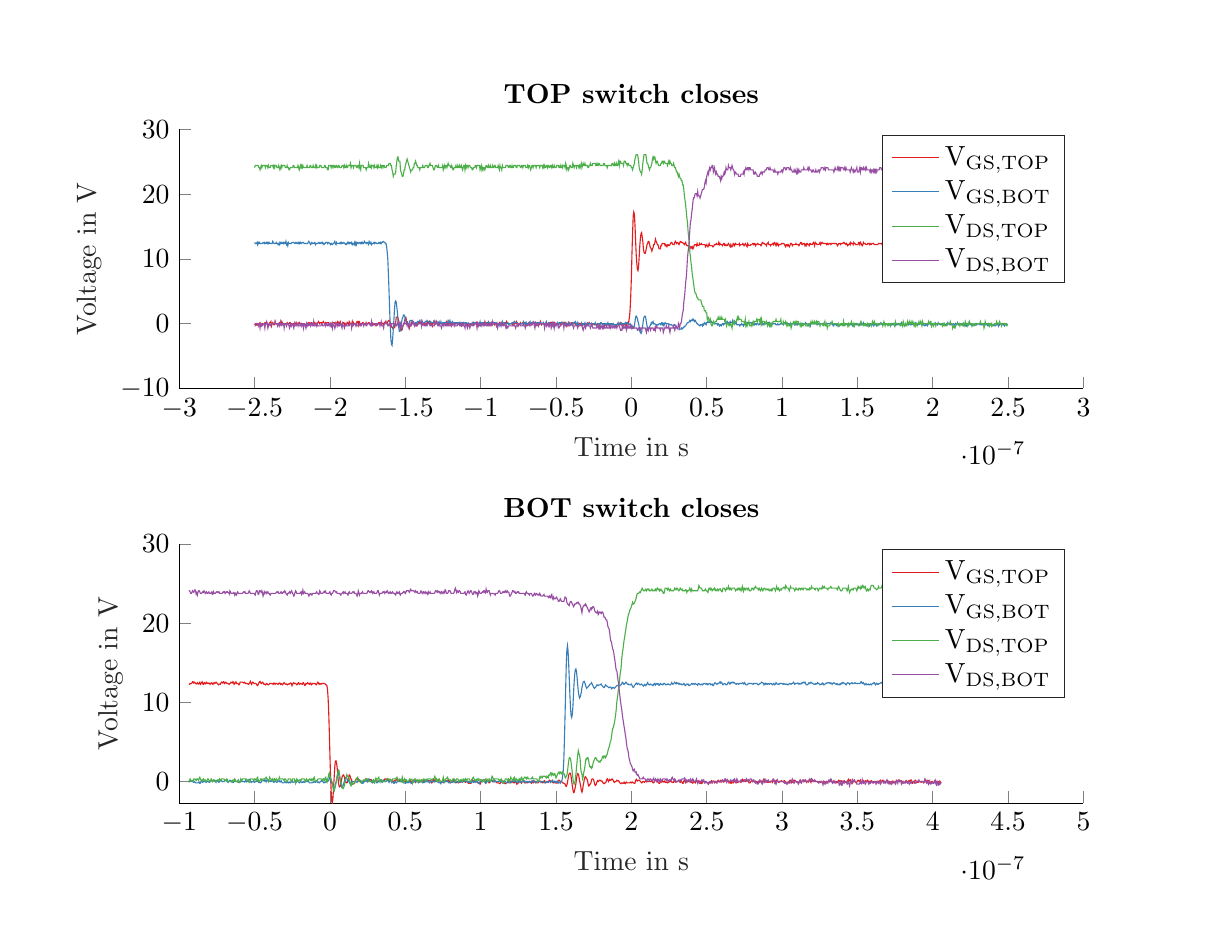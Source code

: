 % This file was created by matlab2tikz.
%
%The latest updates can be retrieved from
%  http://www.mathworks.com/matlabcentral/fileexchange/22022-matlab2tikz-matlab2tikz
%where you can also make suggestions and rate matlab2tikz.
%
\definecolor{mycolor1}{rgb}{0.894,0.102,0.11}%
\definecolor{mycolor2}{rgb}{0.216,0.494,0.722}%
\definecolor{mycolor3}{rgb}{0.302,0.686,0.29}%
\definecolor{mycolor4}{rgb}{0.596,0.306,0.639}%
%
\begin{tikzpicture}

\begin{axis}[%
width=4.521in,
height=1.295in,
at={(0.758in,2.571in)},
scale only axis,
unbounded coords=jump,
xmin=-3e-07,
xmax=3e-07,
xlabel style={font=\color{white!15!black}},
xlabel={Time in s},
ymin=-10,
ymax=30,
ylabel style={font=\color{white!15!black}},
ylabel={Voltage in V},
axis background/.style={fill=white},
title style={font=\bfseries},
title={TOP switch closes},
axis x line*=bottom,
axis y line*=left,
legend style={legend cell align=left, align=left, draw=white!15!black}
]
\addplot [color=mycolor1]
  table[row sep=crcr]{%
nan	1\\
nan	nan\\
-2.5e-07	-0.167\\
-2.496e-07	-0\\
-2.492e-07	0\\
-2.488e-07	-0.167\\
-2.484e-07	-0\\
-2.48e-07	-0.167\\
-2.476e-07	-1e-13\\
-2.472e-07	0\\
-2.468e-07	0\\
-2.464e-07	0.167\\
-2.46e-07	1e-13\\
-2.456e-07	-0.335\\
-2.452e-07	-0.167\\
-2.448e-07	-1e-13\\
-2.444e-07	0\\
-2.44e-07	0\\
-2.436e-07	0\\
-2.432e-07	0.167\\
-2.428e-07	0.167\\
-2.424e-07	2e-13\\
-2.42e-07	0.167\\
-2.416e-07	2e-13\\
-2.412e-07	-0.167\\
-2.408e-07	-0.335\\
-2.404e-07	-5e-13\\
-2.4e-07	0.167\\
-2.396e-07	0.167\\
-2.392e-07	0.335\\
-2.388e-07	-0.335\\
-2.384e-07	-5e-13\\
-2.38e-07	0.167\\
-2.376e-07	3e-13\\
-2.372e-07	-0.167\\
-2.368e-07	-0.167\\
-2.364e-07	0.335\\
-2.36e-07	5e-13\\
-2.356e-07	0\\
-2.352e-07	0\\
-2.348e-07	0\\
-2.344e-07	-0.167\\
-2.34e-07	-2e-13\\
-2.336e-07	0.167\\
-2.332e-07	0.167\\
-2.328e-07	2e-13\\
-2.324e-07	0\\
-2.32e-07	0.335\\
-2.316e-07	0.167\\
-2.312e-07	-0.167\\
-2.308e-07	-0.167\\
-2.304e-07	-2e-13\\
-2.3e-07	0\\
-2.296e-07	0\\
-2.292e-07	0\\
-2.288e-07	0\\
-2.284e-07	0.167\\
-2.28e-07	2e-13\\
-2.276e-07	-0.167\\
-2.272e-07	-2e-13\\
-2.268e-07	0.167\\
-2.264e-07	0.167\\
-2.26e-07	-0.167\\
-2.256e-07	-2e-13\\
-2.252e-07	0\\
-2.248e-07	0\\
-2.244e-07	0\\
-2.24e-07	0\\
-2.236e-07	0\\
-2.232e-07	0.167\\
-2.228e-07	2e-13\\
-2.224e-07	-0.167\\
-2.22e-07	0.167\\
-2.216e-07	2e-13\\
-2.212e-07	-0.167\\
-2.208e-07	-2e-13\\
-2.204e-07	0.167\\
-2.2e-07	2e-13\\
-2.196e-07	0\\
-2.192e-07	0\\
-2.188e-07	0\\
-2.184e-07	-0.167\\
-2.18e-07	-2e-13\\
-2.176e-07	0\\
-2.172e-07	0\\
-2.168e-07	-0.167\\
-2.164e-07	-0.167\\
-2.16e-07	-0.167\\
-2.156e-07	-2e-13\\
-2.152e-07	-0.167\\
-2.148e-07	-0.167\\
-2.144e-07	-2e-13\\
-2.14e-07	0.167\\
-2.136e-07	0.167\\
-2.132e-07	2e-13\\
-2.128e-07	0\\
-2.124e-07	0.167\\
-2.12e-07	0.167\\
-2.116e-07	2e-13\\
-2.112e-07	-0.167\\
-2.108e-07	0.167\\
-2.104e-07	2e-13\\
-2.1e-07	0.167\\
-2.096e-07	2e-13\\
-2.092e-07	0\\
-2.088e-07	-0.167\\
-2.084e-07	-2e-13\\
-2.08e-07	0.167\\
-2.076e-07	0.335\\
-2.072e-07	0.167\\
-2.068e-07	2e-13\\
-2.064e-07	0.167\\
-2.06e-07	0.167\\
-2.056e-07	0.167\\
-2.052e-07	0.167\\
-2.048e-07	0.167\\
-2.044e-07	0.335\\
-2.04e-07	0.167\\
-2.036e-07	1e-13\\
-2.032e-07	0\\
-2.028e-07	0.167\\
-2.024e-07	1e-13\\
-2.02e-07	0.167\\
-2.016e-07	0.167\\
-2.012e-07	0.167\\
-2.008e-07	0.167\\
-2.004e-07	1e-13\\
-2e-07	0\\
-1.996e-07	0\\
-1.992e-07	-0.167\\
-1.988e-07	-1e-13\\
-1.984e-07	0\\
-1.98e-07	0.167\\
-1.976e-07	0.167\\
-1.972e-07	0.167\\
-1.968e-07	1e-13\\
-1.964e-07	0\\
-1.96e-07	0.167\\
-1.956e-07	1e-13\\
-1.952e-07	0\\
-1.948e-07	0.335\\
-1.944e-07	0.167\\
-1.94e-07	-0.167\\
-1.936e-07	0.167\\
-1.932e-07	0.335\\
-1.928e-07	2e-13\\
-1.924e-07	-0.167\\
-1.92e-07	-0.167\\
-1.916e-07	-1e-13\\
-1.912e-07	0.167\\
-1.908e-07	0.167\\
-1.904e-07	-0.167\\
-1.9e-07	-1e-13\\
-1.896e-07	-0.167\\
-1.892e-07	-1e-13\\
-1.888e-07	0\\
-1.884e-07	0.167\\
-1.88e-07	1e-13\\
-1.876e-07	-0.167\\
-1.872e-07	0.335\\
-1.868e-07	0.167\\
-1.864e-07	1e-13\\
-1.86e-07	0\\
-1.856e-07	0\\
-1.852e-07	0.335\\
-1.848e-07	-0.167\\
-1.844e-07	0.167\\
-1.84e-07	1e-13\\
-1.836e-07	0\\
-1.832e-07	0\\
-1.828e-07	0\\
-1.824e-07	0.167\\
-1.82e-07	0.335\\
-1.816e-07	0.335\\
-1.812e-07	-0.167\\
-1.808e-07	0.335\\
-1.804e-07	0.335\\
-1.8e-07	-0.167\\
-1.796e-07	-0\\
-1.792e-07	0\\
-1.788e-07	0\\
-1.784e-07	0.167\\
-1.78e-07	0.167\\
-1.776e-07	0\\
-1.772e-07	0\\
-1.768e-07	-0.167\\
-1.764e-07	-0.167\\
-1.76e-07	0.167\\
-1.756e-07	0\\
-1.752e-07	0\\
-1.748e-07	0\\
-1.744e-07	0.167\\
-1.74e-07	0.167\\
-1.736e-07	0\\
-1.732e-07	0\\
-1.728e-07	-0.167\\
-1.724e-07	0.167\\
-1.72e-07	0.167\\
-1.716e-07	-0.167\\
-1.712e-07	-0.167\\
-1.708e-07	-0\\
-1.704e-07	-0.167\\
-1.7e-07	-0.167\\
-1.696e-07	-0\\
-1.692e-07	0\\
-1.688e-07	0\\
-1.684e-07	-0.167\\
-1.68e-07	0\\
-1.676e-07	0.167\\
-1.672e-07	0.167\\
-1.668e-07	0.167\\
-1.664e-07	0\\
-1.66e-07	0\\
-1.656e-07	0.167\\
-1.652e-07	0\\
-1.648e-07	-0\\
-1.644e-07	-0.167\\
-1.64e-07	0.167\\
-1.636e-07	0.167\\
-1.632e-07	0.335\\
-1.628e-07	0.167\\
-1.624e-07	0.167\\
-1.62e-07	0\\
-1.616e-07	0.335\\
-1.612e-07	0.502\\
-1.608e-07	0.502\\
-1.604e-07	0.335\\
-1.6e-07	0.167\\
-1.596e-07	-1e-13\\
-1.592e-07	-0.502\\
-1.588e-07	-0.502\\
-1.584e-07	-0.669\\
-1.58e-07	-0.837\\
-1.576e-07	-0.669\\
-1.572e-07	-0.502\\
-1.568e-07	-0.167\\
-1.564e-07	0.167\\
-1.56e-07	1.004\\
-1.556e-07	1.004\\
-1.552e-07	1.004\\
-1.548e-07	0.837\\
-1.544e-07	0.502\\
-1.54e-07	-0.167\\
-1.536e-07	-0.335\\
-1.532e-07	-0.502\\
-1.528e-07	-0.837\\
-1.524e-07	-1.004\\
-1.52e-07	-0.837\\
-1.516e-07	-0.335\\
-1.512e-07	-0.167\\
-1.508e-07	2e-13\\
-1.504e-07	0.502\\
-1.5e-07	1.004\\
-1.496e-07	1.004\\
-1.492e-07	0.335\\
-1.488e-07	0.335\\
-1.484e-07	-1e-13\\
-1.48e-07	-0.167\\
-1.476e-07	-0.669\\
-1.472e-07	-0.502\\
-1.468e-07	-0.335\\
-1.464e-07	-0.167\\
-1.46e-07	2e-13\\
-1.456e-07	0.335\\
-1.452e-07	0.335\\
-1.448e-07	0.335\\
-1.444e-07	0\\
-1.44e-07	0\\
-1.436e-07	-1e-13\\
-1.432e-07	-0.167\\
-1.428e-07	-0.335\\
-1.424e-07	-0.167\\
-1.42e-07	-0.167\\
-1.416e-07	1e-13\\
-1.412e-07	0.167\\
-1.408e-07	0.167\\
-1.404e-07	0.167\\
-1.4e-07	0\\
-1.396e-07	0\\
-1.392e-07	0\\
-1.388e-07	-1e-13\\
-1.384e-07	-0.167\\
-1.38e-07	0\\
-1.376e-07	-1e-13\\
-1.372e-07	-0.167\\
-1.368e-07	0\\
-1.364e-07	0\\
-1.36e-07	1e-13\\
-1.356e-07	0.167\\
-1.352e-07	0.167\\
-1.348e-07	0.167\\
-1.344e-07	0.167\\
-1.34e-07	0.335\\
-1.336e-07	-1e-13\\
-1.332e-07	-0.167\\
-1.328e-07	0\\
-1.324e-07	-3e-13\\
-1.32e-07	-0.335\\
-1.316e-07	3e-13\\
-1.312e-07	0.335\\
-1.308e-07	0.167\\
-1.304e-07	0.335\\
-1.3e-07	1e-13\\
-1.296e-07	0.167\\
-1.292e-07	0.335\\
-1.288e-07	0.167\\
-1.284e-07	0.167\\
-1.28e-07	1e-13\\
-1.276e-07	0.167\\
-1.272e-07	0.167\\
-1.268e-07	0\\
-1.264e-07	0\\
-1.26e-07	0\\
-1.256e-07	-2e-13\\
-1.252e-07	-0.167\\
-1.248e-07	2e-13\\
-1.244e-07	0.167\\
-1.24e-07	0.167\\
-1.236e-07	0\\
-1.232e-07	3e-13\\
-1.228e-07	0.335\\
-1.224e-07	0.167\\
-1.22e-07	-0.167\\
-1.216e-07	2e-13\\
-1.212e-07	0.167\\
-1.208e-07	0\\
-1.204e-07	-2e-13\\
-1.2e-07	-0.167\\
-1.196e-07	0\\
-1.192e-07	-2e-13\\
-1.188e-07	-0.167\\
-1.184e-07	2e-13\\
-1.18e-07	0.167\\
-1.176e-07	0.167\\
-1.172e-07	0\\
-1.168e-07	0\\
-1.164e-07	2e-13\\
-1.16e-07	0.167\\
-1.156e-07	0.167\\
-1.152e-07	2e-13\\
-1.148e-07	0.167\\
-1.144e-07	0.167\\
-1.14e-07	-0.167\\
-1.136e-07	-0.167\\
-1.132e-07	-4e-13\\
-1.128e-07	-0.335\\
-1.124e-07	-0.167\\
-1.12e-07	0\\
-1.116e-07	2e-13\\
-1.112e-07	0.167\\
-1.108e-07	0\\
-1.104e-07	2e-13\\
-1.1e-07	0.167\\
-1.096e-07	0.167\\
-1.092e-07	-2e-13\\
-1.088e-07	-0.167\\
-1.084e-07	-2e-13\\
-1.08e-07	-0.167\\
-1.076e-07	-0.167\\
-1.072e-07	-0.167\\
-1.068e-07	0\\
-1.064e-07	-2e-13\\
-1.06e-07	-0.167\\
-1.056e-07	0\\
-1.052e-07	2e-13\\
-1.048e-07	0.167\\
-1.044e-07	-0.167\\
-1.04e-07	0\\
-1.036e-07	0\\
-1.032e-07	2e-13\\
-1.028e-07	0.167\\
-1.024e-07	-0.167\\
-1.02e-07	0\\
-1.016e-07	0\\
-1.012e-07	2e-13\\
-1.008e-07	0.167\\
-1.004e-07	0.167\\
-1e-07	-0.167\\
-9.96e-08	2e-13\\
-9.92e-08	0.167\\
-9.88e-08	0.167\\
-9.84e-08	0.167\\
-9.8e-08	0\\
-9.76e-08	5e-13\\
-9.72e-08	0.335\\
-9.68e-08	0\\
-9.64e-08	0\\
-9.6e-08	0\\
-9.56e-08	0\\
-9.52e-08	3e-13\\
-9.48e-08	0.167\\
-9.44e-08	-0.167\\
-9.4e-08	-3e-13\\
-9.36e-08	-0.167\\
-9.32e-08	-0.167\\
-9.28e-08	0.167\\
-9.24e-08	3e-13\\
-9.2e-08	0.167\\
-9.16e-08	0\\
-9.12e-08	-3e-13\\
-9.08e-08	-0.167\\
-9.04e-08	0.167\\
-9e-08	0.167\\
-8.96e-08	0\\
-8.92e-08	-3e-13\\
-8.88e-08	-0.167\\
-8.84e-08	0\\
-8.8e-08	3e-13\\
-8.76e-08	0.167\\
-8.72e-08	-3e-13\\
-8.68e-08	-0.167\\
-8.64e-08	0.167\\
-8.6e-08	3e-13\\
-8.56e-08	0.167\\
-8.52e-08	-0.167\\
-8.48e-08	3e-13\\
-8.44e-08	0.167\\
-8.4e-08	0.167\\
-8.36e-08	0.167\\
-8.32e-08	6e-13\\
-8.28e-08	0.335\\
-8.24e-08	0.167\\
-8.2e-08	0.167\\
-8.16e-08	0\\
-8.12e-08	0\\
-8.08e-08	0\\
-8.04e-08	0\\
-8e-08	0\\
-7.96e-08	0\\
-7.92e-08	-3e-13\\
-7.88e-08	-0.167\\
-7.84e-08	0.167\\
-7.8e-08	0\\
-7.76e-08	0\\
-7.72e-08	3e-13\\
-7.68e-08	0.167\\
-7.64e-08	0.335\\
-7.6e-08	-3e-13\\
-7.56e-08	-0.167\\
-7.52e-08	-0.335\\
-7.48e-08	-0.167\\
-7.44e-08	-0.167\\
-7.4e-08	4e-13\\
-7.36e-08	0.167\\
-7.32e-08	0\\
-7.28e-08	0\\
-7.24e-08	4e-13\\
-7.2e-08	0.167\\
-7.16e-08	4e-13\\
-7.12e-08	0.167\\
-7.08e-08	0.167\\
-7.04e-08	-0.167\\
-7e-08	-4e-13\\
-6.96e-08	-0.167\\
-6.92e-08	-4e-13\\
-6.88e-08	-0.167\\
-6.84e-08	4e-13\\
-6.8e-08	0.167\\
-6.76e-08	4e-13\\
-6.72e-08	0.167\\
-6.68e-08	0.167\\
-6.64e-08	0.167\\
-6.6e-08	-0.167\\
-6.56e-08	0\\
-6.52e-08	4e-13\\
-6.48e-08	0.167\\
-6.44e-08	0.167\\
-6.4e-08	4e-13\\
-6.36e-08	0.167\\
-6.32e-08	0\\
-6.28e-08	-4e-13\\
-6.24e-08	-0.167\\
-6.2e-08	-4e-13\\
-6.16e-08	-0.167\\
-6.12e-08	-0.167\\
-6.08e-08	8e-13\\
-6.04e-08	0.335\\
-6e-08	-4e-13\\
-5.96e-08	-0.167\\
-5.92e-08	0\\
-5.88e-08	4e-13\\
-5.84e-08	0.167\\
-5.8e-08	-4e-13\\
-5.76e-08	-0.167\\
-5.72e-08	0\\
-5.68e-08	0\\
-5.64e-08	-4e-13\\
-5.6e-08	-0.167\\
-5.56e-08	-4e-13\\
-5.52e-08	-0.167\\
-5.48e-08	0\\
-5.44e-08	0\\
-5.4e-08	4e-13\\
-5.36e-08	0.167\\
-5.32e-08	4e-13\\
-5.28e-08	0.167\\
-5.24e-08	0\\
-5.2e-08	4e-13\\
-5.16e-08	0.167\\
-5.12e-08	4e-13\\
-5.08e-08	0.167\\
-5.04e-08	-4e-13\\
-5e-08	-0.167\\
-4.96e-08	-0.167\\
-4.92e-08	-4e-13\\
-4.88e-08	-0.167\\
-4.84e-08	-0.167\\
-4.8e-08	4e-13\\
-4.76e-08	0.167\\
-4.72e-08	0.167\\
-4.68e-08	-0.167\\
-4.64e-08	0.167\\
-4.6e-08	0\\
-4.56e-08	4e-13\\
-4.52e-08	0.167\\
-4.48e-08	4e-13\\
-4.44e-08	0.167\\
-4.4e-08	0\\
-4.36e-08	-7e-13\\
-4.32e-08	-0.335\\
-4.28e-08	-7e-13\\
-4.24e-08	-0.335\\
-4.2e-08	-0.335\\
-4.16e-08	0.167\\
-4.12e-08	0\\
-4.08e-08	-3e-13\\
-4.04e-08	-0.167\\
-4e-08	3e-13\\
-3.96e-08	0.167\\
-3.92e-08	0.167\\
-3.88e-08	0\\
-3.84e-08	3e-13\\
-3.8e-08	0.167\\
-3.76e-08	0\\
-3.72e-08	-3e-13\\
-3.68e-08	-0.167\\
-3.64e-08	-3e-13\\
-3.6e-08	-0.167\\
-3.56e-08	-0.335\\
-3.52e-08	-3e-13\\
-3.48e-08	-0.167\\
-3.44e-08	-3e-13\\
-3.4e-08	-0.167\\
-3.36e-08	0\\
-3.32e-08	0\\
-3.28e-08	-3e-13\\
-3.24e-08	-0.167\\
-3.2e-08	0\\
-3.16e-08	-3e-13\\
-3.12e-08	-0.167\\
-3.08e-08	0\\
-3.04e-08	0\\
-3e-08	-3e-13\\
-2.96e-08	-0.167\\
-2.92e-08	-3e-13\\
-2.88e-08	-0.167\\
-2.84e-08	3e-13\\
-2.8e-08	0.167\\
-2.76e-08	0\\
-2.72e-08	0\\
-2.68e-08	0\\
-2.64e-08	0\\
-2.6e-08	0\\
-2.56e-08	0\\
-2.52e-08	-3e-13\\
-2.48e-08	-0.167\\
-2.44e-08	-0.167\\
-2.4e-08	0\\
-2.36e-08	-3e-13\\
-2.32e-08	-0.167\\
-2.28e-08	-0.167\\
-2.24e-08	0\\
-2.2e-08	0\\
-2.16e-08	-3e-13\\
-2.12e-08	-0.167\\
-2.08e-08	0\\
-2.04e-08	0\\
-2e-08	0\\
-1.96e-08	0\\
-1.92e-08	0\\
-1.88e-08	0\\
-1.84e-08	0\\
-1.8e-08	-6e-13\\
-1.76e-08	-0.335\\
-1.72e-08	-0.167\\
-1.68e-08	-0.167\\
-1.64e-08	-0.167\\
-1.6e-08	-0.167\\
-1.56e-08	0\\
-1.52e-08	-6e-13\\
-1.48e-08	-0.335\\
-1.44e-08	0\\
-1.4e-08	-3e-13\\
-1.36e-08	-0.167\\
-1.32e-08	-0.167\\
-1.28e-08	0\\
-1.24e-08	-3e-13\\
-1.2e-08	-0.167\\
-1.16e-08	-0.167\\
-1.12e-08	-0.167\\
-1.08e-08	-0.167\\
-1.04e-08	-0.335\\
-1e-08	-0.335\\
-9.6e-09	-0.167\\
-9.2e-09	0\\
-8.8e-09	-3e-13\\
-8.4e-09	-0.167\\
-8e-09	-3e-13\\
-7.6e-09	-0.167\\
-7.2e-09	0.167\\
-6.8e-09	0.167\\
-6.4e-09	-0.167\\
-6e-09	0\\
-5.6e-09	0\\
-5.2e-09	0\\
-4.8e-09	-3e-13\\
-4.4e-09	-0.167\\
-4e-09	-0.167\\
-3.6e-09	-0.167\\
-3.2e-09	-0.335\\
-2.8e-09	3e-13\\
-2.4e-09	0.167\\
-2e-09	1e-12\\
-1.6e-09	0.502\\
-1.2e-09	1.172\\
-8e-10	2.343\\
-4e-10	4.351\\
0	7.029\\
4e-10	10.879\\
8e-10	13.891\\
1.2e-09	16.569\\
1.6e-09	17.238\\
2e-09	16.904\\
2.4e-09	15.23\\
2.8e-09	12.887\\
3.2e-09	10.711\\
3.6e-09	9.372\\
4e-09	8.368\\
4.4e-09	8.201\\
4.8e-09	8.87\\
5.2e-09	10.377\\
5.6e-09	12.05\\
6e-09	13.222\\
6.4e-09	13.891\\
6.8e-09	14.059\\
7.2e-09	13.389\\
7.6e-09	12.72\\
8e-09	11.548\\
8.4e-09	11.046\\
8.8e-09	10.879\\
9.2e-09	10.879\\
9.6e-09	11.213\\
1e-08	11.715\\
1.04e-08	12.218\\
1.08e-08	12.385\\
1.12e-08	12.72\\
1.16e-08	12.72\\
1.2e-08	12.385\\
1.24e-08	11.883\\
1.28e-08	11.715\\
1.32e-08	11.548\\
1.36e-08	11.213\\
1.4e-08	11.548\\
1.44e-08	11.715\\
1.48e-08	12.218\\
1.52e-08	12.218\\
1.56e-08	12.552\\
1.6e-08	13.054\\
1.64e-08	12.72\\
1.68e-08	12.552\\
1.72e-08	12.218\\
1.76e-08	12.218\\
1.8e-08	11.883\\
1.84e-08	11.548\\
1.88e-08	11.548\\
1.92e-08	11.548\\
1.96e-08	12.05\\
2e-08	12.05\\
2.04e-08	12.385\\
2.08e-08	12.385\\
2.12e-08	12.385\\
2.16e-08	12.385\\
2.2e-08	12.385\\
2.24e-08	12.05\\
2.28e-08	12.218\\
2.32e-08	12.05\\
2.36e-08	11.883\\
2.4e-08	12.218\\
2.44e-08	12.218\\
2.48e-08	12.05\\
2.52e-08	12.05\\
2.56e-08	12.218\\
2.6e-08	12.385\\
2.64e-08	12.552\\
2.68e-08	12.552\\
2.72e-08	12.385\\
2.76e-08	12.218\\
2.8e-08	12.218\\
2.84e-08	12.218\\
2.88e-08	12.552\\
2.92e-08	12.72\\
2.96e-08	12.552\\
3e-08	12.385\\
3.04e-08	12.552\\
3.08e-08	12.552\\
3.12e-08	12.385\\
3.16e-08	12.218\\
3.2e-08	12.385\\
3.24e-08	12.72\\
3.28e-08	12.72\\
3.32e-08	12.552\\
3.36e-08	12.552\\
3.4e-08	12.552\\
3.44e-08	12.385\\
3.48e-08	12.385\\
3.52e-08	12.218\\
3.56e-08	12.385\\
3.6e-08	12.552\\
3.64e-08	12.218\\
3.68e-08	12.05\\
3.72e-08	12.05\\
3.76e-08	12.05\\
3.8e-08	11.883\\
3.84e-08	11.715\\
3.88e-08	11.883\\
3.92e-08	11.715\\
3.96e-08	11.883\\
4e-08	11.715\\
4.04e-08	11.883\\
4.08e-08	11.548\\
4.12e-08	11.715\\
4.16e-08	12.05\\
4.2e-08	12.218\\
4.24e-08	12.218\\
4.28e-08	12.218\\
4.32e-08	12.05\\
4.36e-08	12.385\\
4.4e-08	12.05\\
4.44e-08	12.05\\
4.48e-08	12.05\\
4.52e-08	12.385\\
4.56e-08	12.218\\
4.6e-08	12.218\\
4.64e-08	12.385\\
4.68e-08	12.218\\
4.72e-08	12.218\\
4.76e-08	12.218\\
4.8e-08	12.218\\
4.84e-08	12.218\\
4.88e-08	12.218\\
4.92e-08	11.883\\
4.96e-08	12.05\\
5e-08	12.218\\
5.04e-08	12.05\\
5.08e-08	11.883\\
5.12e-08	12.05\\
5.16e-08	12.385\\
5.2e-08	12.05\\
5.24e-08	12.05\\
5.28e-08	12.05\\
5.32e-08	12.05\\
5.36e-08	12.05\\
5.4e-08	11.883\\
5.44e-08	11.883\\
5.48e-08	12.05\\
5.52e-08	12.218\\
5.56e-08	12.218\\
5.6e-08	12.218\\
5.64e-08	12.385\\
5.68e-08	12.218\\
5.72e-08	12.218\\
5.76e-08	12.218\\
5.8e-08	12.552\\
5.84e-08	12.218\\
5.88e-08	12.385\\
5.92e-08	12.218\\
5.96e-08	12.218\\
6e-08	12.218\\
6.04e-08	12.05\\
6.08e-08	12.218\\
6.12e-08	12.385\\
6.16e-08	12.385\\
6.2e-08	12.05\\
6.24e-08	12.05\\
6.28e-08	12.218\\
6.32e-08	12.05\\
6.36e-08	12.05\\
6.4e-08	12.218\\
6.44e-08	12.385\\
6.48e-08	12.218\\
6.52e-08	12.05\\
6.56e-08	11.883\\
6.6e-08	12.218\\
6.64e-08	11.883\\
6.68e-08	11.883\\
6.72e-08	12.05\\
6.76e-08	12.385\\
6.8e-08	12.385\\
6.84e-08	12.05\\
6.88e-08	12.218\\
6.92e-08	12.385\\
6.96e-08	12.218\\
7e-08	12.218\\
7.04e-08	12.218\\
7.08e-08	12.218\\
7.12e-08	12.218\\
7.16e-08	12.385\\
7.2e-08	12.05\\
7.24e-08	12.218\\
7.28e-08	12.218\\
7.32e-08	12.218\\
7.36e-08	12.218\\
7.4e-08	12.385\\
7.44e-08	12.218\\
7.48e-08	12.05\\
7.52e-08	12.218\\
7.56e-08	12.385\\
7.6e-08	12.218\\
7.64e-08	12.05\\
7.68e-08	11.883\\
7.72e-08	12.385\\
7.76e-08	12.218\\
7.8e-08	12.05\\
7.84e-08	12.05\\
7.88e-08	12.05\\
7.92e-08	12.218\\
7.96e-08	12.218\\
8e-08	12.218\\
8.04e-08	12.385\\
8.08e-08	12.385\\
8.12e-08	12.218\\
8.16e-08	12.385\\
8.2e-08	12.385\\
8.24e-08	12.05\\
8.28e-08	12.218\\
8.32e-08	12.218\\
8.36e-08	12.385\\
8.4e-08	12.385\\
8.44e-08	12.218\\
8.48e-08	12.218\\
8.52e-08	12.218\\
8.56e-08	12.218\\
8.6e-08	12.05\\
8.64e-08	12.218\\
8.68e-08	12.552\\
8.72e-08	12.552\\
8.76e-08	12.385\\
8.8e-08	12.385\\
8.84e-08	12.385\\
8.88e-08	12.218\\
8.92e-08	12.218\\
8.96e-08	12.05\\
9e-08	12.385\\
9.04e-08	12.385\\
9.08e-08	12.552\\
9.12e-08	12.218\\
9.16e-08	12.218\\
9.2e-08	12.218\\
9.24e-08	12.05\\
9.28e-08	12.218\\
9.32e-08	12.218\\
9.36e-08	12.385\\
9.4e-08	12.385\\
9.44e-08	12.218\\
9.48e-08	12.552\\
9.52e-08	12.552\\
9.56e-08	12.218\\
9.6e-08	12.05\\
9.64e-08	12.385\\
9.68e-08	12.218\\
9.72e-08	12.385\\
9.76e-08	12.05\\
9.8e-08	12.218\\
9.84e-08	12.218\\
9.88e-08	12.218\\
9.92e-08	12.218\\
9.96e-08	12.385\\
1e-07	12.385\\
1.004e-07	12.385\\
1.008e-07	12.385\\
1.012e-07	12.385\\
1.016e-07	12.218\\
1.02e-07	12.05\\
1.024e-07	11.883\\
1.028e-07	12.218\\
1.032e-07	12.218\\
1.036e-07	12.05\\
1.04e-07	12.218\\
1.044e-07	12.05\\
1.048e-07	11.883\\
1.052e-07	12.05\\
1.056e-07	12.385\\
1.06e-07	12.385\\
1.064e-07	12.385\\
1.068e-07	12.05\\
1.072e-07	12.218\\
1.076e-07	12.218\\
1.08e-07	12.218\\
1.084e-07	12.218\\
1.088e-07	12.218\\
1.092e-07	12.385\\
1.096e-07	12.218\\
1.1e-07	12.218\\
1.104e-07	12.218\\
1.108e-07	12.218\\
1.112e-07	12.05\\
1.116e-07	12.218\\
1.12e-07	12.385\\
1.124e-07	12.552\\
1.128e-07	12.552\\
1.132e-07	12.218\\
1.136e-07	12.218\\
1.14e-07	12.385\\
1.144e-07	12.385\\
1.148e-07	12.385\\
1.152e-07	12.05\\
1.156e-07	12.218\\
1.16e-07	12.05\\
1.164e-07	12.385\\
1.168e-07	12.385\\
1.172e-07	12.218\\
1.176e-07	12.218\\
1.18e-07	12.05\\
1.184e-07	12.385\\
1.188e-07	12.385\\
1.192e-07	12.218\\
1.196e-07	12.218\\
1.2e-07	12.218\\
1.204e-07	12.385\\
1.208e-07	12.552\\
1.212e-07	12.385\\
1.216e-07	12.05\\
1.22e-07	12.552\\
1.224e-07	12.385\\
1.228e-07	12.385\\
1.232e-07	12.218\\
1.236e-07	12.218\\
1.24e-07	12.218\\
1.244e-07	12.218\\
1.248e-07	12.385\\
1.252e-07	12.552\\
1.256e-07	12.218\\
1.26e-07	12.385\\
1.264e-07	12.552\\
1.268e-07	12.552\\
1.272e-07	12.385\\
1.276e-07	12.385\\
1.28e-07	12.385\\
1.284e-07	12.385\\
1.288e-07	12.385\\
1.292e-07	12.385\\
1.296e-07	12.218\\
1.3e-07	12.385\\
1.304e-07	12.218\\
1.308e-07	12.218\\
1.312e-07	12.385\\
1.316e-07	12.385\\
1.32e-07	12.385\\
1.324e-07	12.218\\
1.328e-07	12.385\\
1.332e-07	12.385\\
1.336e-07	12.385\\
1.34e-07	12.385\\
1.344e-07	12.385\\
1.348e-07	12.385\\
1.352e-07	12.385\\
1.356e-07	12.385\\
1.36e-07	12.385\\
1.364e-07	12.218\\
1.368e-07	12.05\\
1.372e-07	12.218\\
1.376e-07	12.385\\
1.38e-07	12.385\\
1.384e-07	12.385\\
1.388e-07	12.218\\
1.392e-07	12.385\\
1.396e-07	12.385\\
1.4e-07	12.385\\
1.404e-07	12.385\\
1.408e-07	12.552\\
1.412e-07	12.552\\
1.416e-07	12.385\\
1.42e-07	12.385\\
1.424e-07	12.218\\
1.428e-07	12.385\\
1.432e-07	12.218\\
1.436e-07	12.05\\
1.44e-07	12.218\\
1.444e-07	12.218\\
1.448e-07	12.385\\
1.452e-07	12.218\\
1.456e-07	12.552\\
1.46e-07	12.385\\
1.464e-07	12.385\\
1.468e-07	12.385\\
1.472e-07	12.218\\
1.476e-07	12.552\\
1.48e-07	12.385\\
1.484e-07	12.385\\
1.488e-07	12.218\\
1.492e-07	12.218\\
1.496e-07	12.218\\
1.5e-07	12.218\\
1.504e-07	12.218\\
1.508e-07	12.552\\
1.512e-07	12.552\\
1.516e-07	12.218\\
1.52e-07	12.552\\
1.524e-07	12.385\\
1.528e-07	12.218\\
1.532e-07	12.05\\
1.536e-07	12.218\\
1.54e-07	12.552\\
1.544e-07	12.385\\
1.548e-07	12.385\\
1.552e-07	12.385\\
1.556e-07	12.218\\
1.56e-07	12.218\\
1.564e-07	12.218\\
1.568e-07	12.385\\
1.572e-07	12.385\\
1.576e-07	12.385\\
1.58e-07	12.218\\
1.584e-07	12.385\\
1.588e-07	12.218\\
1.592e-07	12.218\\
1.596e-07	12.385\\
1.6e-07	12.385\\
1.604e-07	12.385\\
1.608e-07	12.385\\
1.612e-07	12.218\\
1.616e-07	12.218\\
1.62e-07	12.218\\
1.624e-07	12.218\\
1.628e-07	12.218\\
1.632e-07	12.218\\
1.636e-07	12.218\\
1.64e-07	12.385\\
1.644e-07	12.385\\
1.648e-07	12.385\\
1.652e-07	12.385\\
1.656e-07	12.385\\
1.66e-07	12.385\\
1.664e-07	12.218\\
1.668e-07	12.72\\
1.672e-07	12.218\\
1.676e-07	12.218\\
1.68e-07	12.218\\
1.684e-07	12.218\\
1.688e-07	12.218\\
1.692e-07	12.218\\
1.696e-07	12.72\\
1.7e-07	12.72\\
1.704e-07	12.552\\
1.708e-07	12.385\\
1.712e-07	12.385\\
1.716e-07	12.552\\
1.72e-07	12.385\\
1.724e-07	12.385\\
1.728e-07	12.385\\
1.732e-07	12.385\\
1.736e-07	12.385\\
1.74e-07	12.385\\
1.744e-07	12.385\\
1.748e-07	12.385\\
1.752e-07	12.05\\
1.756e-07	12.218\\
1.76e-07	12.05\\
1.764e-07	12.552\\
1.768e-07	12.385\\
1.772e-07	12.218\\
1.776e-07	12.385\\
1.78e-07	12.552\\
1.784e-07	12.05\\
1.788e-07	12.218\\
1.792e-07	12.218\\
1.796e-07	12.552\\
1.8e-07	12.385\\
1.804e-07	12.218\\
1.808e-07	12.218\\
1.812e-07	12.385\\
1.816e-07	12.218\\
1.82e-07	12.218\\
1.824e-07	12.385\\
1.828e-07	12.552\\
1.832e-07	12.385\\
1.836e-07	12.218\\
1.84e-07	12.385\\
1.844e-07	12.385\\
1.848e-07	12.385\\
1.852e-07	12.385\\
1.856e-07	12.385\\
1.86e-07	12.552\\
1.864e-07	12.552\\
1.868e-07	12.385\\
1.872e-07	12.218\\
1.876e-07	12.218\\
1.88e-07	12.218\\
1.884e-07	12.218\\
1.888e-07	12.385\\
1.892e-07	12.552\\
1.896e-07	12.385\\
1.9e-07	12.218\\
1.904e-07	12.552\\
1.908e-07	12.72\\
1.912e-07	12.552\\
1.916e-07	12.385\\
1.92e-07	12.218\\
1.924e-07	12.552\\
1.928e-07	12.385\\
1.932e-07	12.385\\
1.936e-07	12.218\\
1.94e-07	12.385\\
1.944e-07	12.218\\
1.948e-07	12.218\\
1.952e-07	12.385\\
1.956e-07	12.72\\
1.96e-07	12.552\\
1.964e-07	12.385\\
1.968e-07	12.385\\
1.972e-07	12.552\\
1.976e-07	12.218\\
1.98e-07	12.385\\
1.984e-07	12.385\\
1.988e-07	12.385\\
1.992e-07	12.385\\
1.996e-07	12.552\\
2e-07	12.218\\
2.004e-07	12.385\\
2.008e-07	12.218\\
2.012e-07	12.218\\
2.016e-07	12.218\\
2.02e-07	12.552\\
2.024e-07	12.552\\
2.028e-07	12.218\\
2.032e-07	12.385\\
2.036e-07	12.385\\
2.04e-07	12.385\\
2.044e-07	12.385\\
2.048e-07	12.218\\
2.052e-07	12.552\\
2.056e-07	12.552\\
2.06e-07	12.385\\
2.064e-07	12.218\\
2.068e-07	12.218\\
2.072e-07	12.218\\
2.076e-07	12.218\\
2.08e-07	12.218\\
2.084e-07	12.552\\
2.088e-07	12.385\\
2.092e-07	12.218\\
2.096e-07	12.218\\
2.1e-07	12.552\\
2.104e-07	12.385\\
2.108e-07	12.385\\
2.112e-07	12.385\\
2.116e-07	12.552\\
2.12e-07	12.218\\
2.124e-07	12.218\\
2.128e-07	12.218\\
2.132e-07	12.385\\
2.136e-07	12.218\\
2.14e-07	12.218\\
2.144e-07	12.385\\
2.148e-07	12.552\\
2.152e-07	12.385\\
2.156e-07	12.385\\
2.16e-07	12.552\\
2.164e-07	12.385\\
2.168e-07	12.385\\
2.172e-07	12.385\\
2.176e-07	12.218\\
2.18e-07	12.385\\
2.184e-07	12.385\\
2.188e-07	12.385\\
2.192e-07	12.385\\
2.196e-07	12.218\\
2.2e-07	12.218\\
2.204e-07	12.218\\
2.208e-07	12.385\\
2.212e-07	12.385\\
2.216e-07	12.385\\
2.22e-07	12.385\\
2.224e-07	12.385\\
2.228e-07	12.552\\
2.232e-07	12.385\\
2.236e-07	12.385\\
2.24e-07	12.218\\
2.244e-07	12.385\\
2.248e-07	12.385\\
2.252e-07	12.385\\
2.256e-07	12.385\\
2.26e-07	12.385\\
2.264e-07	12.218\\
2.268e-07	12.385\\
2.272e-07	12.385\\
2.276e-07	12.385\\
2.28e-07	12.552\\
2.284e-07	12.385\\
2.288e-07	12.385\\
2.292e-07	12.385\\
2.296e-07	12.385\\
2.3e-07	12.385\\
2.304e-07	12.385\\
2.308e-07	12.72\\
2.312e-07	12.385\\
2.316e-07	12.385\\
2.32e-07	12.385\\
2.324e-07	12.385\\
2.328e-07	12.218\\
2.332e-07	12.218\\
2.336e-07	12.385\\
2.34e-07	12.552\\
2.344e-07	12.385\\
2.348e-07	12.05\\
2.352e-07	12.385\\
2.356e-07	12.385\\
2.36e-07	12.05\\
2.364e-07	12.218\\
2.368e-07	12.385\\
2.372e-07	12.385\\
2.376e-07	12.218\\
2.38e-07	12.385\\
2.384e-07	12.385\\
2.388e-07	12.218\\
2.392e-07	12.218\\
2.396e-07	12.218\\
2.4e-07	12.218\\
2.404e-07	12.385\\
2.408e-07	12.385\\
2.412e-07	12.385\\
2.416e-07	12.552\\
2.42e-07	12.552\\
2.424e-07	12.385\\
2.428e-07	12.218\\
2.432e-07	12.385\\
2.436e-07	12.552\\
2.44e-07	12.385\\
2.444e-07	12.385\\
2.448e-07	12.218\\
2.452e-07	12.385\\
2.456e-07	12.218\\
2.46e-07	12.218\\
2.464e-07	12.385\\
2.468e-07	12.385\\
2.472e-07	12.552\\
2.476e-07	12.385\\
2.48e-07	12.218\\
2.484e-07	12.385\\
2.488e-07	12.218\\
2.492e-07	12.385\\
2.496e-07	12.385\\
};
\addlegendentry{$\text{V}_{\text{GS,TOP}}$}

\addplot [color=mycolor2]
  table[row sep=crcr]{%
nan	2\\
nan	nan\\
-2.5e-07	12.552\\
-2.496e-07	12.385\\
-2.492e-07	12.385\\
-2.488e-07	12.385\\
-2.484e-07	12.552\\
-2.48e-07	12.218\\
-2.476e-07	12.552\\
-2.472e-07	12.385\\
-2.468e-07	12.552\\
-2.464e-07	12.385\\
-2.46e-07	12.385\\
-2.456e-07	12.385\\
-2.452e-07	12.385\\
-2.448e-07	12.385\\
-2.444e-07	12.552\\
-2.44e-07	12.552\\
-2.436e-07	12.385\\
-2.432e-07	12.552\\
-2.428e-07	12.385\\
-2.424e-07	12.385\\
-2.42e-07	12.552\\
-2.416e-07	12.385\\
-2.412e-07	12.552\\
-2.408e-07	12.385\\
-2.404e-07	12.552\\
-2.4e-07	12.385\\
-2.396e-07	12.385\\
-2.392e-07	12.385\\
-2.388e-07	12.385\\
-2.384e-07	12.385\\
-2.38e-07	12.72\\
-2.376e-07	12.552\\
-2.372e-07	12.385\\
-2.368e-07	12.385\\
-2.364e-07	12.385\\
-2.36e-07	12.385\\
-2.356e-07	12.552\\
-2.352e-07	12.385\\
-2.348e-07	12.385\\
-2.344e-07	12.218\\
-2.34e-07	12.385\\
-2.336e-07	12.218\\
-2.332e-07	12.552\\
-2.328e-07	12.385\\
-2.324e-07	12.552\\
-2.32e-07	12.385\\
-2.316e-07	12.385\\
-2.312e-07	12.552\\
-2.308e-07	12.385\\
-2.304e-07	12.552\\
-2.3e-07	12.385\\
-2.296e-07	12.385\\
-2.292e-07	12.72\\
-2.288e-07	12.218\\
-2.284e-07	12.385\\
-2.28e-07	12.05\\
-2.276e-07	12.552\\
-2.272e-07	12.385\\
-2.268e-07	12.385\\
-2.264e-07	12.385\\
-2.26e-07	12.385\\
-2.256e-07	12.385\\
-2.252e-07	12.552\\
-2.248e-07	12.552\\
-2.244e-07	12.552\\
-2.24e-07	12.552\\
-2.236e-07	12.385\\
-2.232e-07	12.385\\
-2.228e-07	12.552\\
-2.224e-07	12.552\\
-2.22e-07	12.385\\
-2.216e-07	12.385\\
-2.212e-07	12.552\\
-2.208e-07	12.385\\
-2.204e-07	12.552\\
-2.2e-07	12.385\\
-2.196e-07	12.552\\
-2.192e-07	12.385\\
-2.188e-07	12.385\\
-2.184e-07	12.552\\
-2.18e-07	12.552\\
-2.176e-07	12.552\\
-2.172e-07	12.385\\
-2.168e-07	12.385\\
-2.164e-07	12.385\\
-2.16e-07	12.385\\
-2.156e-07	12.385\\
-2.152e-07	12.385\\
-2.148e-07	12.385\\
-2.144e-07	12.552\\
-2.14e-07	12.72\\
-2.136e-07	12.552\\
-2.132e-07	12.385\\
-2.128e-07	12.218\\
-2.124e-07	12.385\\
-2.12e-07	12.552\\
-2.116e-07	12.385\\
-2.112e-07	12.385\\
-2.108e-07	12.385\\
-2.104e-07	12.552\\
-2.1e-07	12.552\\
-2.096e-07	12.218\\
-2.092e-07	12.385\\
-2.088e-07	12.385\\
-2.084e-07	12.385\\
-2.08e-07	12.385\\
-2.076e-07	12.552\\
-2.072e-07	12.552\\
-2.068e-07	12.385\\
-2.064e-07	12.385\\
-2.06e-07	12.552\\
-2.056e-07	12.552\\
-2.052e-07	12.385\\
-2.048e-07	12.552\\
-2.044e-07	12.385\\
-2.04e-07	12.218\\
-2.036e-07	12.385\\
-2.032e-07	12.385\\
-2.028e-07	12.552\\
-2.024e-07	12.552\\
-2.02e-07	12.552\\
-2.016e-07	12.385\\
-2.012e-07	12.552\\
-2.008e-07	12.552\\
-2.004e-07	12.385\\
-2e-07	12.385\\
-1.996e-07	12.218\\
-1.992e-07	12.385\\
-1.988e-07	12.218\\
-1.984e-07	12.218\\
-1.98e-07	12.385\\
-1.976e-07	12.385\\
-1.972e-07	12.552\\
-1.968e-07	12.72\\
-1.964e-07	12.385\\
-1.96e-07	12.218\\
-1.956e-07	12.552\\
-1.952e-07	12.385\\
-1.948e-07	12.385\\
-1.944e-07	12.385\\
-1.94e-07	12.385\\
-1.936e-07	12.385\\
-1.932e-07	12.552\\
-1.928e-07	12.385\\
-1.924e-07	12.552\\
-1.92e-07	12.385\\
-1.916e-07	12.385\\
-1.912e-07	12.552\\
-1.908e-07	12.552\\
-1.904e-07	12.385\\
-1.9e-07	12.385\\
-1.896e-07	12.218\\
-1.892e-07	12.218\\
-1.888e-07	12.385\\
-1.884e-07	12.552\\
-1.88e-07	12.385\\
-1.876e-07	12.552\\
-1.872e-07	12.385\\
-1.868e-07	12.552\\
-1.864e-07	12.552\\
-1.86e-07	12.385\\
-1.856e-07	12.552\\
-1.852e-07	12.218\\
-1.848e-07	12.385\\
-1.844e-07	12.385\\
-1.84e-07	12.218\\
-1.836e-07	12.552\\
-1.832e-07	12.218\\
-1.828e-07	12.552\\
-1.824e-07	12.218\\
-1.82e-07	12.552\\
-1.816e-07	12.552\\
-1.812e-07	12.385\\
-1.808e-07	12.385\\
-1.804e-07	12.552\\
-1.8e-07	12.552\\
-1.796e-07	12.385\\
-1.792e-07	12.552\\
-1.788e-07	12.385\\
-1.784e-07	12.552\\
-1.78e-07	12.385\\
-1.776e-07	12.385\\
-1.772e-07	12.72\\
-1.768e-07	12.552\\
-1.764e-07	12.552\\
-1.76e-07	12.385\\
-1.756e-07	12.552\\
-1.752e-07	12.552\\
-1.748e-07	12.385\\
-1.744e-07	12.218\\
-1.74e-07	12.72\\
-1.736e-07	12.552\\
-1.732e-07	12.385\\
-1.728e-07	12.552\\
-1.724e-07	12.218\\
-1.72e-07	12.385\\
-1.716e-07	12.385\\
-1.712e-07	12.385\\
-1.708e-07	12.552\\
-1.704e-07	12.385\\
-1.7e-07	12.552\\
-1.696e-07	12.552\\
-1.692e-07	12.385\\
-1.688e-07	12.385\\
-1.684e-07	12.385\\
-1.68e-07	12.385\\
-1.676e-07	12.552\\
-1.672e-07	12.552\\
-1.668e-07	12.385\\
-1.664e-07	12.552\\
-1.66e-07	12.385\\
-1.656e-07	12.552\\
-1.652e-07	12.552\\
-1.648e-07	12.72\\
-1.644e-07	12.72\\
-1.64e-07	12.552\\
-1.636e-07	12.552\\
-1.632e-07	12.385\\
-1.628e-07	12.385\\
-1.624e-07	11.883\\
-1.62e-07	11.046\\
-1.616e-07	9.874\\
-1.612e-07	7.531\\
-1.608e-07	5.021\\
-1.604e-07	2.176\\
-1.6e-07	-0.335\\
-1.596e-07	-2.343\\
-1.592e-07	-3.18\\
-1.588e-07	-3.347\\
-1.584e-07	-2.343\\
-1.58e-07	-0.837\\
-1.576e-07	0.502\\
-1.572e-07	2.176\\
-1.568e-07	3.347\\
-1.564e-07	3.515\\
-1.56e-07	3.347\\
-1.556e-07	2.51\\
-1.552e-07	1.674\\
-1.548e-07	0.335\\
-1.544e-07	-0.502\\
-1.54e-07	-1.172\\
-1.536e-07	-1.172\\
-1.532e-07	-1.004\\
-1.528e-07	-0.502\\
-1.524e-07	0.335\\
-1.52e-07	0.837\\
-1.516e-07	1.004\\
-1.512e-07	1.339\\
-1.508e-07	1.339\\
-1.504e-07	1.172\\
-1.5e-07	0.837\\
-1.496e-07	0.502\\
-1.492e-07	0.167\\
-1.488e-07	0\\
-1.484e-07	0\\
-1.48e-07	0\\
-1.476e-07	2e-13\\
-1.472e-07	0.335\\
-1.468e-07	0.502\\
-1.464e-07	0.502\\
-1.46e-07	0.502\\
-1.456e-07	0.502\\
-1.452e-07	0.335\\
-1.448e-07	0.335\\
-1.444e-07	0.167\\
-1.44e-07	0\\
-1.436e-07	1e-13\\
-1.432e-07	0.167\\
-1.428e-07	0.167\\
-1.424e-07	2e-13\\
-1.42e-07	0.335\\
-1.416e-07	0.335\\
-1.412e-07	0.335\\
-1.408e-07	0.335\\
-1.404e-07	0.502\\
-1.4e-07	0.167\\
-1.396e-07	0.167\\
-1.392e-07	0.167\\
-1.388e-07	0.335\\
-1.384e-07	0.167\\
-1.38e-07	1e-13\\
-1.376e-07	0.167\\
-1.372e-07	0.167\\
-1.368e-07	0.335\\
-1.364e-07	0.335\\
-1.36e-07	0.335\\
-1.356e-07	0.502\\
-1.352e-07	0.335\\
-1.348e-07	0.335\\
-1.344e-07	0.335\\
-1.34e-07	0.167\\
-1.336e-07	0.167\\
-1.332e-07	0.335\\
-1.328e-07	0.167\\
-1.324e-07	0.167\\
-1.32e-07	0.167\\
-1.316e-07	0.167\\
-1.312e-07	0.335\\
-1.308e-07	0.167\\
-1.304e-07	0.167\\
-1.3e-07	0.167\\
-1.296e-07	0.167\\
-1.292e-07	0.167\\
-1.288e-07	1e-13\\
-1.284e-07	0.167\\
-1.28e-07	0.167\\
-1.276e-07	0.335\\
-1.272e-07	0\\
-1.268e-07	3e-13\\
-1.264e-07	0.335\\
-1.26e-07	0\\
-1.256e-07	2e-13\\
-1.252e-07	0.167\\
-1.248e-07	0.167\\
-1.244e-07	0.167\\
-1.24e-07	0.167\\
-1.236e-07	0.167\\
-1.232e-07	2e-13\\
-1.228e-07	0.167\\
-1.224e-07	0.167\\
-1.22e-07	0.167\\
-1.216e-07	0.502\\
-1.212e-07	0.335\\
-1.208e-07	0.167\\
-1.204e-07	0.502\\
-1.2e-07	0.167\\
-1.196e-07	0.167\\
-1.192e-07	0.167\\
-1.188e-07	0.335\\
-1.184e-07	0.167\\
-1.18e-07	0.167\\
-1.176e-07	2e-13\\
-1.172e-07	0.167\\
-1.168e-07	0.167\\
-1.164e-07	0.167\\
-1.16e-07	0\\
-1.156e-07	2e-13\\
-1.152e-07	0.167\\
-1.148e-07	0.167\\
-1.144e-07	2e-13\\
-1.14e-07	0.167\\
-1.136e-07	2e-13\\
-1.132e-07	0.167\\
-1.128e-07	2e-13\\
-1.124e-07	0.167\\
-1.12e-07	0.167\\
-1.116e-07	0.167\\
-1.112e-07	0\\
-1.108e-07	2e-13\\
-1.104e-07	0.167\\
-1.1e-07	0.167\\
-1.096e-07	0.167\\
-1.092e-07	0.167\\
-1.088e-07	0\\
-1.084e-07	0\\
-1.08e-07	0\\
-1.076e-07	0\\
-1.072e-07	0\\
-1.068e-07	0\\
-1.064e-07	0\\
-1.06e-07	2e-13\\
-1.056e-07	0.167\\
-1.052e-07	2e-13\\
-1.048e-07	0.167\\
-1.044e-07	0.167\\
-1.04e-07	0.167\\
-1.036e-07	0.167\\
-1.032e-07	0\\
-1.028e-07	0\\
-1.024e-07	2e-13\\
-1.02e-07	0.167\\
-1.016e-07	0\\
-1.012e-07	0\\
-1.008e-07	5e-13\\
-1.004e-07	0.335\\
-1e-07	-0.167\\
-9.96e-08	0.167\\
-9.92e-08	0.167\\
-9.88e-08	0.167\\
-9.84e-08	0.167\\
-9.8e-08	0.167\\
-9.76e-08	0\\
-9.72e-08	0\\
-9.68e-08	3e-13\\
-9.64e-08	0.167\\
-9.6e-08	0.167\\
-9.56e-08	0.167\\
-9.52e-08	0.167\\
-9.48e-08	0.335\\
-9.44e-08	0.167\\
-9.4e-08	0.167\\
-9.36e-08	0.167\\
-9.32e-08	0.167\\
-9.28e-08	0.167\\
-9.24e-08	0.167\\
-9.2e-08	0.167\\
-9.16e-08	0.167\\
-9.12e-08	0.167\\
-9.08e-08	0.167\\
-9.04e-08	0.167\\
-9e-08	0.167\\
-8.96e-08	0.167\\
-8.92e-08	0\\
-8.88e-08	0\\
-8.84e-08	0\\
-8.8e-08	0\\
-8.76e-08	-6e-13\\
-8.72e-08	-0.335\\
-8.68e-08	-3e-13\\
-8.64e-08	-0.167\\
-8.6e-08	6e-13\\
-8.56e-08	0.335\\
-8.52e-08	0\\
-8.48e-08	3e-13\\
-8.44e-08	0.167\\
-8.4e-08	0.167\\
-8.36e-08	0\\
-8.32e-08	0\\
-8.28e-08	0\\
-8.24e-08	3e-13\\
-8.2e-08	0.167\\
-8.16e-08	-3e-13\\
-8.12e-08	-0.167\\
-8.08e-08	0\\
-8.04e-08	0\\
-8e-08	0\\
-7.96e-08	3e-13\\
-7.92e-08	0.167\\
-7.88e-08	0.167\\
-7.84e-08	3e-13\\
-7.8e-08	0.167\\
-7.76e-08	0.335\\
-7.72e-08	0.167\\
-7.68e-08	0.167\\
-7.64e-08	0.167\\
-7.6e-08	0.167\\
-7.56e-08	0.167\\
-7.52e-08	0\\
-7.48e-08	0\\
-7.44e-08	0\\
-7.4e-08	0\\
-7.36e-08	0\\
-7.32e-08	0\\
-7.28e-08	0\\
-7.24e-08	0\\
-7.2e-08	7e-13\\
-7.16e-08	0.335\\
-7.12e-08	0.167\\
-7.08e-08	4e-13\\
-7.04e-08	0.167\\
-7e-08	4e-13\\
-6.96e-08	0.167\\
-6.92e-08	-0.167\\
-6.88e-08	0\\
-6.84e-08	0\\
-6.8e-08	4e-13\\
-6.76e-08	0.167\\
-6.72e-08	0.335\\
-6.68e-08	4e-13\\
-6.64e-08	0.167\\
-6.6e-08	0.167\\
-6.56e-08	0.167\\
-6.52e-08	0.167\\
-6.48e-08	0.167\\
-6.44e-08	0.167\\
-6.4e-08	4e-13\\
-6.36e-08	0.167\\
-6.32e-08	4e-13\\
-6.28e-08	0.167\\
-6.24e-08	0.167\\
-6.2e-08	0.167\\
-6.16e-08	4e-13\\
-6.12e-08	0.167\\
-6.08e-08	0.167\\
-6.04e-08	0.167\\
-6e-08	0.167\\
-5.96e-08	0\\
-5.92e-08	0\\
-5.88e-08	4e-13\\
-5.84e-08	0.167\\
-5.8e-08	0\\
-5.76e-08	0\\
-5.72e-08	4e-13\\
-5.68e-08	0.167\\
-5.64e-08	0.335\\
-5.6e-08	-0.167\\
-5.56e-08	-0.167\\
-5.52e-08	4e-13\\
-5.48e-08	0.167\\
-5.44e-08	0.167\\
-5.4e-08	0\\
-5.36e-08	0\\
-5.32e-08	-4e-13\\
-5.28e-08	-0.167\\
-5.24e-08	0.167\\
-5.2e-08	0\\
-5.16e-08	0\\
-5.12e-08	-4e-13\\
-5.08e-08	-0.167\\
-5.04e-08	0\\
-5e-08	0\\
-4.96e-08	4e-13\\
-4.92e-08	0.167\\
-4.88e-08	-0.167\\
-4.84e-08	4e-13\\
-4.8e-08	0.167\\
-4.76e-08	4e-13\\
-4.72e-08	0.167\\
-4.68e-08	0.167\\
-4.64e-08	0.167\\
-4.6e-08	4e-13\\
-4.56e-08	0.167\\
-4.52e-08	-4e-13\\
-4.48e-08	-0.167\\
-4.44e-08	-0.167\\
-4.4e-08	4e-13\\
-4.36e-08	0.167\\
-4.32e-08	-3e-13\\
-4.28e-08	-0.167\\
-4.24e-08	-0.167\\
-4.2e-08	3e-13\\
-4.16e-08	0.167\\
-4.12e-08	3e-13\\
-4.08e-08	0.167\\
-4.04e-08	0\\
-4e-08	-3e-13\\
-3.96e-08	-0.167\\
-3.92e-08	3e-13\\
-3.88e-08	0.167\\
-3.84e-08	0\\
-3.8e-08	3e-13\\
-3.76e-08	0.167\\
-3.72e-08	0.335\\
-3.68e-08	0.167\\
-3.64e-08	-0.167\\
-3.6e-08	-0.167\\
-3.56e-08	0.167\\
-3.52e-08	-0.167\\
-3.48e-08	-0.167\\
-3.44e-08	-0.167\\
-3.4e-08	-0.167\\
-3.36e-08	-0.167\\
-3.32e-08	0.167\\
-3.28e-08	0\\
-3.24e-08	-3e-13\\
-3.2e-08	-0.167\\
-3.16e-08	0\\
-3.12e-08	3e-13\\
-3.08e-08	0.167\\
-3.04e-08	-0.167\\
-3e-08	0\\
-2.96e-08	3e-13\\
-2.92e-08	0.167\\
-2.88e-08	0.167\\
-2.84e-08	-0.167\\
-2.8e-08	0\\
-2.76e-08	0\\
-2.72e-08	0\\
-2.68e-08	0\\
-2.64e-08	-3e-13\\
-2.6e-08	-0.167\\
-2.56e-08	0\\
-2.52e-08	0\\
-2.48e-08	0\\
-2.44e-08	3e-13\\
-2.4e-08	0.167\\
-2.36e-08	-0.167\\
-2.32e-08	-0.335\\
-2.28e-08	-0.335\\
-2.24e-08	-0.167\\
-2.2e-08	0\\
-2.16e-08	0\\
-2.12e-08	-3e-13\\
-2.08e-08	-0.167\\
-2.04e-08	0.167\\
-2e-08	0.167\\
-1.96e-08	0\\
-1.92e-08	-3e-13\\
-1.88e-08	-0.167\\
-1.84e-08	0\\
-1.8e-08	-3e-13\\
-1.76e-08	-0.167\\
-1.72e-08	0\\
-1.68e-08	-6e-13\\
-1.64e-08	-0.335\\
-1.6e-08	3e-13\\
-1.56e-08	0.167\\
-1.52e-08	-0.167\\
-1.48e-08	0\\
-1.44e-08	0\\
-1.4e-08	-3e-13\\
-1.36e-08	-0.167\\
-1.32e-08	0\\
-1.28e-08	-3e-13\\
-1.24e-08	-0.167\\
-1.2e-08	-3e-13\\
-1.16e-08	-0.167\\
-1.12e-08	-0.167\\
-1.08e-08	-0.335\\
-1.04e-08	-0.167\\
-1e-08	-0.167\\
-9.6e-09	-0.167\\
-9.2e-09	3e-13\\
-8.8e-09	0.167\\
-8.4e-09	-0.167\\
-8e-09	-0.167\\
-7.6e-09	3e-13\\
-7.2e-09	0.167\\
-6.8e-09	0\\
-6.4e-09	-3e-13\\
-6e-09	-0.167\\
-5.6e-09	-3e-13\\
-5.2e-09	-0.167\\
-4.8e-09	0\\
-4.4e-09	3e-13\\
-4e-09	0.167\\
-3.6e-09	3e-13\\
-3.2e-09	0.167\\
-2.8e-09	0.167\\
-2.4e-09	0\\
-2e-09	-3e-13\\
-1.6e-09	-0.167\\
-1.2e-09	-0.167\\
-8e-10	-3e-13\\
-4e-10	-0.167\\
0	-0.335\\
4e-10	-0.335\\
8e-10	-0.669\\
1.2e-09	-0.502\\
1.6e-09	-0.669\\
2e-09	-0.335\\
2.4e-09	0.335\\
2.8e-09	1.004\\
3.2e-09	1.172\\
3.6e-09	1.004\\
4e-09	0.837\\
4.4e-09	0.335\\
4.8e-09	-1e-12\\
5.2e-09	-0.502\\
5.6e-09	-1.172\\
6e-09	-1.339\\
6.4e-09	-1.506\\
6.8e-09	-1.339\\
7.2e-09	-0.669\\
7.6e-09	-0.167\\
8e-09	0.669\\
8.4e-09	1.004\\
8.8e-09	1.172\\
9.2e-09	1.172\\
9.6e-09	0.837\\
1e-08	0.167\\
1.04e-08	-0.335\\
1.08e-08	-0.669\\
1.12e-08	-1.004\\
1.16e-08	-0.669\\
1.2e-08	-0.502\\
1.24e-08	-0.335\\
1.28e-08	-0.167\\
1.32e-08	0.167\\
1.36e-08	3e-13\\
1.4e-08	0.167\\
1.44e-08	0.335\\
1.48e-08	0\\
1.52e-08	0\\
1.56e-08	-3e-13\\
1.6e-08	-0.167\\
1.64e-08	-0.167\\
1.68e-08	-0.335\\
1.72e-08	-0.167\\
1.76e-08	-0.167\\
1.8e-08	-0.167\\
1.84e-08	0\\
1.88e-08	0\\
1.92e-08	-3e-13\\
1.96e-08	-0.167\\
2e-08	0.167\\
2.04e-08	0.167\\
2.08e-08	-0.167\\
2.12e-08	-6e-13\\
2.16e-08	-0.335\\
2.2e-08	3e-13\\
2.24e-08	0.167\\
2.28e-08	0\\
2.32e-08	0\\
2.36e-08	0\\
2.4e-08	0\\
2.44e-08	0\\
2.48e-08	-3e-13\\
2.52e-08	-0.167\\
2.56e-08	-0.167\\
2.6e-08	-0.167\\
2.64e-08	-0.167\\
2.68e-08	-0.167\\
2.72e-08	-0.335\\
2.76e-08	-0.335\\
2.8e-08	-0.335\\
2.84e-08	-0.167\\
2.88e-08	-0.167\\
2.92e-08	-0.335\\
2.96e-08	-0.502\\
3e-08	-0.502\\
3.04e-08	-0.669\\
3.08e-08	-0.837\\
3.12e-08	-0.837\\
3.16e-08	-0.837\\
3.2e-08	-0.837\\
3.24e-08	-0.837\\
3.28e-08	-0.837\\
3.32e-08	-0.669\\
3.36e-08	-0.837\\
3.4e-08	-0.669\\
3.44e-08	-0.669\\
3.48e-08	-0.502\\
3.52e-08	-0.502\\
3.56e-08	-0.335\\
3.6e-08	-0.335\\
3.64e-08	-0.167\\
3.68e-08	3e-13\\
3.72e-08	0.167\\
3.76e-08	0.167\\
3.8e-08	0.167\\
3.84e-08	0.335\\
3.88e-08	0.502\\
3.92e-08	0.335\\
3.96e-08	0.502\\
4e-08	0.502\\
4.04e-08	0.669\\
4.08e-08	0.502\\
4.12e-08	0.669\\
4.16e-08	0.502\\
4.2e-08	0.335\\
4.24e-08	0.502\\
4.28e-08	0.335\\
4.32e-08	0.167\\
4.36e-08	0\\
4.4e-08	-3e-13\\
4.44e-08	-0.167\\
4.48e-08	-0.167\\
4.52e-08	-0.335\\
4.56e-08	-0.335\\
4.6e-08	-0.167\\
4.64e-08	-0.167\\
4.68e-08	-0.167\\
4.72e-08	-0.335\\
4.76e-08	-3e-13\\
4.8e-08	-0.167\\
4.84e-08	3e-13\\
4.88e-08	0.167\\
4.92e-08	-3e-13\\
4.96e-08	-0.167\\
5e-08	0.167\\
5.04e-08	0.167\\
5.08e-08	0.335\\
5.12e-08	0.167\\
5.16e-08	0.167\\
5.2e-08	0.167\\
5.24e-08	0.167\\
5.28e-08	0.167\\
5.32e-08	0.335\\
5.36e-08	0.167\\
5.4e-08	0.167\\
5.44e-08	0.167\\
5.48e-08	0.167\\
5.52e-08	0\\
5.56e-08	0\\
5.6e-08	0\\
5.64e-08	0\\
5.68e-08	-2e-13\\
5.72e-08	-0.167\\
5.76e-08	-2e-13\\
5.8e-08	-0.167\\
5.84e-08	-0.335\\
5.88e-08	-0.167\\
5.92e-08	-0.167\\
5.96e-08	-0.335\\
6e-08	-0.167\\
6.04e-08	0\\
6.08e-08	-2e-13\\
6.12e-08	-0.167\\
6.16e-08	0\\
6.2e-08	0\\
6.24e-08	2e-13\\
6.28e-08	0.167\\
6.32e-08	0.167\\
6.36e-08	0.335\\
6.4e-08	0.167\\
6.44e-08	0.167\\
6.48e-08	2e-13\\
6.52e-08	0.167\\
6.56e-08	0.335\\
6.6e-08	0.167\\
6.64e-08	0.167\\
6.68e-08	0.167\\
6.72e-08	0.502\\
6.76e-08	0.167\\
6.8e-08	5e-13\\
6.84e-08	0.335\\
6.88e-08	0\\
6.92e-08	3e-13\\
6.96e-08	0.167\\
7e-08	-0.167\\
7.04e-08	-0.167\\
7.08e-08	-0.167\\
7.12e-08	-0.167\\
7.16e-08	-0.167\\
7.2e-08	-0.335\\
7.24e-08	-0.167\\
7.28e-08	-0.167\\
7.32e-08	-3e-13\\
7.36e-08	-0.167\\
7.4e-08	-0.167\\
7.44e-08	-0.335\\
7.48e-08	0\\
7.52e-08	-3e-13\\
7.56e-08	-0.167\\
7.6e-08	-0.167\\
7.64e-08	3e-13\\
7.68e-08	0.167\\
7.72e-08	3e-13\\
7.76e-08	0.167\\
7.8e-08	0.167\\
7.84e-08	3e-13\\
7.88e-08	0.167\\
7.92e-08	0.167\\
7.96e-08	0.167\\
8e-08	0.167\\
8.04e-08	0.167\\
8.08e-08	-0.167\\
8.12e-08	-3e-13\\
8.16e-08	-0.167\\
8.2e-08	0\\
8.24e-08	-3e-13\\
8.28e-08	-0.167\\
8.32e-08	0\\
8.36e-08	0\\
8.4e-08	-3e-13\\
8.44e-08	-0.167\\
8.48e-08	-0.167\\
8.52e-08	0\\
8.56e-08	0\\
8.6e-08	-3e-13\\
8.64e-08	-0.167\\
8.68e-08	-0.167\\
8.72e-08	0\\
8.76e-08	-3e-13\\
8.8e-08	-0.167\\
8.84e-08	0.167\\
8.88e-08	0.167\\
8.92e-08	3e-13\\
8.96e-08	0.167\\
9e-08	0.167\\
9.04e-08	3e-13\\
9.08e-08	0.167\\
9.12e-08	3e-13\\
9.16e-08	0.167\\
9.2e-08	0\\
9.24e-08	0\\
9.28e-08	0\\
9.32e-08	0\\
9.36e-08	0\\
9.4e-08	0\\
9.44e-08	0\\
9.48e-08	0\\
9.52e-08	0\\
9.56e-08	-4e-13\\
9.6e-08	-0.167\\
9.64e-08	-0.167\\
9.68e-08	-0.167\\
9.72e-08	-4e-13\\
9.76e-08	-0.167\\
9.8e-08	-0.167\\
9.84e-08	-0.167\\
9.88e-08	0\\
9.92e-08	0\\
9.96e-08	0\\
1e-07	0\\
1.004e-07	-4e-13\\
1.008e-07	-0.167\\
1.012e-07	4e-13\\
1.016e-07	0.167\\
1.02e-07	0.167\\
1.024e-07	4e-13\\
1.028e-07	0.167\\
1.032e-07	0.167\\
1.036e-07	0\\
1.04e-07	0\\
1.044e-07	-4e-13\\
1.048e-07	-0.167\\
1.052e-07	0\\
1.056e-07	-4e-13\\
1.06e-07	-0.167\\
1.064e-07	0\\
1.068e-07	0\\
1.072e-07	0\\
1.076e-07	0\\
1.08e-07	-4e-13\\
1.084e-07	-0.167\\
1.088e-07	-4e-13\\
1.092e-07	-0.167\\
1.096e-07	0\\
1.1e-07	-4e-13\\
1.104e-07	-0.167\\
1.108e-07	0\\
1.112e-07	0\\
1.116e-07	0\\
1.12e-07	0\\
1.124e-07	0\\
1.128e-07	0\\
1.132e-07	0\\
1.136e-07	0\\
1.14e-07	0\\
1.144e-07	0\\
1.148e-07	0\\
1.152e-07	4e-13\\
1.156e-07	0.167\\
1.16e-07	0\\
1.164e-07	-5e-13\\
1.168e-07	-0.167\\
1.172e-07	-0.335\\
1.176e-07	-0.167\\
1.18e-07	0\\
1.184e-07	-9e-13\\
1.188e-07	-0.335\\
1.192e-07	5e-13\\
1.196e-07	0.167\\
1.2e-07	0.167\\
1.204e-07	0\\
1.208e-07	0\\
1.212e-07	0\\
1.216e-07	0\\
1.22e-07	0\\
1.224e-07	0\\
1.228e-07	-5e-13\\
1.232e-07	-0.167\\
1.236e-07	-0.167\\
1.24e-07	0\\
1.244e-07	0\\
1.248e-07	0\\
1.252e-07	0\\
1.256e-07	0\\
1.26e-07	0\\
1.264e-07	0\\
1.268e-07	0\\
1.272e-07	0\\
1.276e-07	5e-13\\
1.28e-07	0.167\\
1.284e-07	-5e-13\\
1.288e-07	-0.167\\
1.292e-07	-0.167\\
1.296e-07	-0.167\\
1.3e-07	0\\
1.304e-07	0\\
1.308e-07	0\\
1.312e-07	0\\
1.316e-07	0\\
1.32e-07	5e-13\\
1.324e-07	0.167\\
1.328e-07	0\\
1.332e-07	-5e-13\\
1.336e-07	-0.167\\
1.34e-07	-0.335\\
1.344e-07	-0.167\\
1.348e-07	-0.167\\
1.352e-07	-0.167\\
1.356e-07	-0.167\\
1.36e-07	-0.167\\
1.364e-07	-0.335\\
1.368e-07	-0.335\\
1.372e-07	-0.335\\
1.376e-07	-0.167\\
1.38e-07	-0.335\\
1.384e-07	-0.167\\
1.388e-07	-0.167\\
1.392e-07	-0.167\\
1.396e-07	-0.167\\
1.4e-07	0\\
1.404e-07	-5e-13\\
1.408e-07	-0.167\\
1.412e-07	-0.167\\
1.416e-07	-5e-13\\
1.42e-07	-0.167\\
1.424e-07	-0.167\\
1.428e-07	0\\
1.432e-07	0\\
1.436e-07	0\\
1.44e-07	-5e-13\\
1.444e-07	-0.167\\
1.448e-07	-0.167\\
1.452e-07	-0.167\\
1.456e-07	-0.167\\
1.46e-07	-6e-13\\
1.464e-07	-0.167\\
1.468e-07	-0.335\\
1.472e-07	-0.167\\
1.476e-07	-0.167\\
1.48e-07	-6e-13\\
1.484e-07	-0.167\\
1.488e-07	-0.167\\
1.492e-07	-0.167\\
1.496e-07	-6e-13\\
1.5e-07	-0.167\\
1.504e-07	-0.167\\
1.508e-07	-0.167\\
1.512e-07	-0.167\\
1.516e-07	6e-13\\
1.52e-07	0.167\\
1.524e-07	-0.167\\
1.528e-07	-6e-13\\
1.532e-07	-0.167\\
1.536e-07	-0.167\\
1.54e-07	0.167\\
1.544e-07	-6e-13\\
1.548e-07	-0.167\\
1.552e-07	0\\
1.556e-07	-6e-13\\
1.56e-07	-0.167\\
1.564e-07	-0.335\\
1.568e-07	-0.167\\
1.572e-07	-0.167\\
1.576e-07	-0.167\\
1.58e-07	-0.335\\
1.584e-07	-0.167\\
1.588e-07	-0.167\\
1.592e-07	-0.167\\
1.596e-07	-0.167\\
1.6e-07	-0.167\\
1.604e-07	-0.167\\
1.608e-07	-0.335\\
1.612e-07	-0.167\\
1.616e-07	-0.167\\
1.62e-07	-6e-13\\
1.624e-07	-0.167\\
1.628e-07	-0.335\\
1.632e-07	-0.167\\
1.636e-07	-6e-13\\
1.64e-07	-0.167\\
1.644e-07	-0.167\\
1.648e-07	-0.167\\
1.652e-07	6e-13\\
1.656e-07	0.167\\
1.66e-07	-6e-13\\
1.664e-07	-0.167\\
1.668e-07	-0.167\\
1.672e-07	-0.167\\
1.676e-07	0\\
1.68e-07	-6e-13\\
1.684e-07	-0.167\\
1.688e-07	0\\
1.692e-07	0\\
1.696e-07	-6e-13\\
1.7e-07	-0.167\\
1.704e-07	-0.167\\
1.708e-07	-6e-13\\
1.712e-07	-0.167\\
1.716e-07	0\\
1.72e-07	-6e-13\\
1.724e-07	-0.167\\
1.728e-07	-6e-13\\
1.732e-07	-0.167\\
1.736e-07	-0.167\\
1.74e-07	-6e-13\\
1.744e-07	-0.167\\
1.748e-07	-0.335\\
1.752e-07	-0.335\\
1.756e-07	-7e-13\\
1.76e-07	-0.167\\
1.764e-07	-0.167\\
1.768e-07	0\\
1.772e-07	-7e-13\\
1.776e-07	-0.167\\
1.78e-07	0\\
1.784e-07	0\\
1.788e-07	7e-13\\
1.792e-07	0.167\\
1.796e-07	-0.167\\
1.8e-07	7e-13\\
1.804e-07	0.167\\
1.808e-07	-1.4e-12\\
1.812e-07	-0.335\\
1.816e-07	-0.167\\
1.82e-07	-0.167\\
1.824e-07	-0.167\\
1.828e-07	-0.167\\
1.832e-07	0\\
1.836e-07	-7e-13\\
1.84e-07	-0.167\\
1.844e-07	0\\
1.848e-07	-7e-13\\
1.852e-07	-0.167\\
1.856e-07	-0.167\\
1.86e-07	-0.167\\
1.864e-07	0\\
1.868e-07	-7e-13\\
1.872e-07	-0.167\\
1.876e-07	-0.167\\
1.88e-07	-0.167\\
1.884e-07	7e-13\\
1.888e-07	0.167\\
1.892e-07	-7e-13\\
1.896e-07	-0.167\\
1.9e-07	-0.167\\
1.904e-07	-0.167\\
1.908e-07	-0.167\\
1.912e-07	0\\
1.916e-07	0\\
1.92e-07	0\\
1.924e-07	-7e-13\\
1.928e-07	-0.167\\
1.932e-07	-0.167\\
1.936e-07	-0.167\\
1.94e-07	-1.4e-12\\
1.944e-07	-0.335\\
1.948e-07	-0.335\\
1.952e-07	-0.167\\
1.956e-07	-0.167\\
1.96e-07	-0.167\\
1.964e-07	-0.335\\
1.968e-07	-0.167\\
1.972e-07	0\\
1.976e-07	0\\
1.98e-07	8e-13\\
1.984e-07	0.167\\
1.988e-07	-0.167\\
1.992e-07	-0.335\\
1.996e-07	0\\
2e-07	0\\
2.004e-07	-8e-13\\
2.008e-07	-0.167\\
2.012e-07	8e-13\\
2.016e-07	0.167\\
2.02e-07	0\\
2.024e-07	0\\
2.028e-07	-8e-13\\
2.032e-07	-0.167\\
2.036e-07	0.167\\
2.04e-07	0\\
2.044e-07	-8e-13\\
2.048e-07	-0.167\\
2.052e-07	-0.167\\
2.056e-07	-0.167\\
2.06e-07	0\\
2.064e-07	0\\
2.068e-07	0\\
2.072e-07	0\\
2.076e-07	-8e-13\\
2.08e-07	-0.167\\
2.084e-07	-0.167\\
2.088e-07	-0.167\\
2.092e-07	-8e-13\\
2.096e-07	-0.167\\
2.1e-07	0.167\\
2.104e-07	0\\
2.108e-07	-8e-13\\
2.112e-07	-0.167\\
2.116e-07	-0.167\\
2.12e-07	-0.167\\
2.124e-07	-0.167\\
2.128e-07	-0.167\\
2.132e-07	-0.167\\
2.136e-07	0\\
2.14e-07	-8e-13\\
2.144e-07	-0.167\\
2.148e-07	-0.335\\
2.152e-07	-8e-13\\
2.156e-07	-0.167\\
2.16e-07	-0.167\\
2.164e-07	0.167\\
2.168e-07	-8e-13\\
2.172e-07	-0.167\\
2.176e-07	-8e-13\\
2.18e-07	-0.167\\
2.184e-07	-0.167\\
2.188e-07	-0.167\\
2.192e-07	-0.167\\
2.196e-07	-8e-13\\
2.2e-07	-0.167\\
2.204e-07	-8e-13\\
2.208e-07	-0.167\\
2.212e-07	-0.167\\
2.216e-07	-0.335\\
2.22e-07	-0.167\\
2.224e-07	-0.335\\
2.228e-07	-0.167\\
2.232e-07	-8e-13\\
2.236e-07	-0.167\\
2.24e-07	0.167\\
2.244e-07	-8e-13\\
2.248e-07	-0.167\\
2.252e-07	-0.167\\
2.256e-07	-0.167\\
2.26e-07	-0.335\\
2.264e-07	-0.167\\
2.268e-07	-0.167\\
2.272e-07	-0.167\\
2.276e-07	-0.167\\
2.28e-07	-8e-13\\
2.284e-07	-0.167\\
2.288e-07	-9e-13\\
2.292e-07	-0.167\\
2.296e-07	0\\
2.3e-07	0\\
2.304e-07	0\\
2.308e-07	-9e-13\\
2.312e-07	-0.167\\
2.316e-07	-0.167\\
2.32e-07	-9e-13\\
2.324e-07	-0.167\\
2.328e-07	-0.167\\
2.332e-07	-0.167\\
2.336e-07	-0.167\\
2.34e-07	-0.167\\
2.344e-07	-9e-13\\
2.348e-07	-0.167\\
2.352e-07	-0.167\\
2.356e-07	0\\
2.36e-07	-1.8e-12\\
2.364e-07	-0.335\\
2.368e-07	-0.335\\
2.372e-07	-9e-13\\
2.376e-07	-0.167\\
2.38e-07	-0.167\\
2.384e-07	-9e-13\\
2.388e-07	-0.167\\
2.392e-07	-0.335\\
2.396e-07	-0.335\\
2.4e-07	-0.167\\
2.404e-07	-0.167\\
2.408e-07	-0.167\\
2.412e-07	-0.335\\
2.416e-07	-0.335\\
2.42e-07	-0.167\\
2.424e-07	-0.167\\
2.428e-07	-0.167\\
2.432e-07	-1.5e-12\\
2.436e-07	-0.335\\
2.44e-07	-8e-13\\
2.444e-07	-0.167\\
2.448e-07	0\\
2.452e-07	0\\
2.456e-07	-7e-13\\
2.46e-07	-0.167\\
2.464e-07	-0.167\\
2.468e-07	-0.167\\
2.472e-07	-0.167\\
2.476e-07	-0.335\\
2.48e-07	-0.167\\
2.484e-07	0\\
2.488e-07	-6e-13\\
2.492e-07	-0.167\\
2.496e-07	-0.167\\
};
\addlegendentry{$\text{V}_{\text{GS,BOT}}$}

\addplot [color=mycolor3]
  table[row sep=crcr]{%
nan	3\\
nan	nan\\
-2.5e-07	24.1\\
-2.496e-07	24.435\\
-2.492e-07	24.435\\
-2.488e-07	24.435\\
-2.484e-07	24.435\\
-2.48e-07	24.435\\
-2.476e-07	24.435\\
-2.472e-07	24.1\\
-2.468e-07	24.1\\
-2.464e-07	23.766\\
-2.46e-07	24.1\\
-2.456e-07	24.435\\
-2.452e-07	24.1\\
-2.448e-07	24.435\\
-2.444e-07	24.435\\
-2.44e-07	24.435\\
-2.436e-07	24.435\\
-2.432e-07	24.435\\
-2.428e-07	24.1\\
-2.424e-07	24.435\\
-2.42e-07	24.435\\
-2.416e-07	24.435\\
-2.412e-07	24.1\\
-2.408e-07	24.435\\
-2.404e-07	24.1\\
-2.4e-07	24.1\\
-2.396e-07	24.1\\
-2.392e-07	24.435\\
-2.388e-07	24.435\\
-2.384e-07	24.435\\
-2.38e-07	24.435\\
-2.376e-07	24.1\\
-2.372e-07	24.435\\
-2.368e-07	24.1\\
-2.364e-07	24.435\\
-2.36e-07	24.435\\
-2.356e-07	24.435\\
-2.352e-07	24.1\\
-2.348e-07	24.1\\
-2.344e-07	24.1\\
-2.34e-07	24.435\\
-2.336e-07	24.1\\
-2.332e-07	23.766\\
-2.328e-07	24.1\\
-2.324e-07	24.435\\
-2.32e-07	24.1\\
-2.316e-07	24.435\\
-2.312e-07	24.435\\
-2.308e-07	24.435\\
-2.304e-07	24.435\\
-2.3e-07	24.435\\
-2.296e-07	24.1\\
-2.292e-07	24.1\\
-2.288e-07	24.1\\
-2.284e-07	24.435\\
-2.28e-07	24.1\\
-2.276e-07	24.1\\
-2.272e-07	23.766\\
-2.268e-07	23.766\\
-2.264e-07	24.1\\
-2.26e-07	24.1\\
-2.256e-07	24.1\\
-2.252e-07	24.1\\
-2.248e-07	24.1\\
-2.244e-07	24.435\\
-2.24e-07	24.435\\
-2.236e-07	24.1\\
-2.232e-07	24.1\\
-2.228e-07	24.1\\
-2.224e-07	24.1\\
-2.22e-07	24.1\\
-2.216e-07	24.1\\
-2.212e-07	24.435\\
-2.208e-07	24.1\\
-2.204e-07	23.766\\
-2.2e-07	24.1\\
-2.196e-07	24.435\\
-2.192e-07	24.1\\
-2.188e-07	24.435\\
-2.184e-07	24.1\\
-2.18e-07	24.435\\
-2.176e-07	24.1\\
-2.172e-07	24.1\\
-2.168e-07	24.1\\
-2.164e-07	24.1\\
-2.16e-07	24.1\\
-2.156e-07	24.1\\
-2.152e-07	24.435\\
-2.148e-07	24.1\\
-2.144e-07	24.1\\
-2.14e-07	24.1\\
-2.136e-07	24.1\\
-2.132e-07	24.435\\
-2.128e-07	24.435\\
-2.124e-07	24.1\\
-2.12e-07	24.1\\
-2.116e-07	24.1\\
-2.112e-07	24.435\\
-2.108e-07	24.1\\
-2.104e-07	24.1\\
-2.1e-07	24.1\\
-2.096e-07	24.435\\
-2.092e-07	24.1\\
-2.088e-07	24.435\\
-2.084e-07	24.1\\
-2.08e-07	24.1\\
-2.076e-07	24.1\\
-2.072e-07	24.1\\
-2.068e-07	24.435\\
-2.064e-07	24.435\\
-2.06e-07	24.435\\
-2.056e-07	24.1\\
-2.052e-07	24.1\\
-2.048e-07	24.1\\
-2.044e-07	24.1\\
-2.04e-07	24.1\\
-2.036e-07	24.435\\
-2.032e-07	24.435\\
-2.028e-07	24.1\\
-2.024e-07	24.1\\
-2.02e-07	24.1\\
-2.016e-07	23.766\\
-2.012e-07	23.766\\
-2.008e-07	24.435\\
-2.004e-07	24.435\\
-2e-07	24.435\\
-1.996e-07	24.435\\
-1.992e-07	24.1\\
-1.988e-07	24.435\\
-1.984e-07	24.435\\
-1.98e-07	24.1\\
-1.976e-07	24.435\\
-1.972e-07	24.435\\
-1.968e-07	24.1\\
-1.964e-07	24.1\\
-1.96e-07	24.435\\
-1.956e-07	24.435\\
-1.952e-07	24.1\\
-1.948e-07	24.1\\
-1.944e-07	24.435\\
-1.94e-07	24.435\\
-1.936e-07	24.1\\
-1.932e-07	24.1\\
-1.928e-07	24.1\\
-1.924e-07	24.1\\
-1.92e-07	24.435\\
-1.916e-07	24.435\\
-1.912e-07	24.435\\
-1.908e-07	24.1\\
-1.904e-07	24.435\\
-1.9e-07	24.1\\
-1.896e-07	24.1\\
-1.892e-07	24.435\\
-1.888e-07	24.1\\
-1.884e-07	24.1\\
-1.88e-07	24.435\\
-1.876e-07	24.435\\
-1.872e-07	24.435\\
-1.868e-07	24.435\\
-1.864e-07	24.77\\
-1.86e-07	24.1\\
-1.856e-07	24.435\\
-1.852e-07	24.435\\
-1.848e-07	24.435\\
-1.844e-07	24.1\\
-1.84e-07	24.435\\
-1.836e-07	24.435\\
-1.832e-07	24.435\\
-1.828e-07	24.435\\
-1.824e-07	24.1\\
-1.82e-07	24.1\\
-1.816e-07	24.435\\
-1.812e-07	24.435\\
-1.808e-07	24.1\\
-1.804e-07	24.77\\
-1.8e-07	24.1\\
-1.796e-07	23.766\\
-1.792e-07	24.435\\
-1.788e-07	24.435\\
-1.784e-07	24.435\\
-1.78e-07	24.435\\
-1.776e-07	24.1\\
-1.772e-07	24.1\\
-1.768e-07	24.1\\
-1.764e-07	24.1\\
-1.76e-07	23.766\\
-1.756e-07	24.1\\
-1.752e-07	24.1\\
-1.748e-07	24.1\\
-1.744e-07	24.77\\
-1.74e-07	24.435\\
-1.736e-07	24.1\\
-1.732e-07	24.1\\
-1.728e-07	24.435\\
-1.724e-07	24.1\\
-1.72e-07	24.435\\
-1.716e-07	24.435\\
-1.712e-07	24.435\\
-1.708e-07	24.1\\
-1.704e-07	24.435\\
-1.7e-07	24.1\\
-1.696e-07	24.1\\
-1.692e-07	24.1\\
-1.688e-07	24.435\\
-1.684e-07	24.1\\
-1.68e-07	24.435\\
-1.676e-07	24.1\\
-1.672e-07	24.1\\
-1.668e-07	24.1\\
-1.664e-07	24.435\\
-1.66e-07	24.1\\
-1.656e-07	24.435\\
-1.652e-07	24.435\\
-1.648e-07	24.1\\
-1.644e-07	24.435\\
-1.64e-07	24.435\\
-1.636e-07	24.1\\
-1.632e-07	24.1\\
-1.628e-07	24.1\\
-1.624e-07	24.435\\
-1.62e-07	24.435\\
-1.616e-07	24.435\\
-1.612e-07	24.435\\
-1.608e-07	24.77\\
-1.604e-07	24.77\\
-1.6e-07	24.77\\
-1.596e-07	24.435\\
-1.592e-07	24.435\\
-1.588e-07	23.766\\
-1.584e-07	23.431\\
-1.58e-07	22.762\\
-1.576e-07	23.096\\
-1.572e-07	23.096\\
-1.568e-07	23.096\\
-1.564e-07	23.431\\
-1.56e-07	24.435\\
-1.556e-07	25.105\\
-1.552e-07	25.774\\
-1.548e-07	25.774\\
-1.544e-07	25.105\\
-1.54e-07	25.105\\
-1.536e-07	25.105\\
-1.532e-07	23.766\\
-1.528e-07	23.431\\
-1.524e-07	23.096\\
-1.52e-07	22.762\\
-1.516e-07	22.762\\
-1.512e-07	23.096\\
-1.508e-07	23.766\\
-1.504e-07	23.766\\
-1.5e-07	24.435\\
-1.496e-07	24.77\\
-1.492e-07	25.105\\
-1.488e-07	25.439\\
-1.484e-07	25.105\\
-1.48e-07	24.77\\
-1.476e-07	24.435\\
-1.472e-07	24.1\\
-1.468e-07	23.766\\
-1.464e-07	23.431\\
-1.46e-07	23.766\\
-1.456e-07	23.766\\
-1.452e-07	23.766\\
-1.448e-07	24.1\\
-1.444e-07	24.1\\
-1.44e-07	24.77\\
-1.436e-07	24.77\\
-1.432e-07	25.105\\
-1.428e-07	24.77\\
-1.424e-07	24.435\\
-1.42e-07	24.435\\
-1.416e-07	24.1\\
-1.412e-07	24.1\\
-1.408e-07	24.1\\
-1.404e-07	23.766\\
-1.4e-07	24.1\\
-1.396e-07	24.1\\
-1.392e-07	24.1\\
-1.388e-07	24.1\\
-1.384e-07	24.435\\
-1.38e-07	24.1\\
-1.376e-07	24.1\\
-1.372e-07	24.1\\
-1.368e-07	24.435\\
-1.364e-07	24.435\\
-1.36e-07	24.435\\
-1.356e-07	24.435\\
-1.352e-07	24.1\\
-1.348e-07	24.1\\
-1.344e-07	24.435\\
-1.34e-07	24.435\\
-1.336e-07	24.77\\
-1.332e-07	24.435\\
-1.328e-07	24.435\\
-1.324e-07	24.435\\
-1.32e-07	24.435\\
-1.316e-07	24.1\\
-1.312e-07	23.766\\
-1.308e-07	23.766\\
-1.304e-07	24.1\\
-1.3e-07	24.435\\
-1.296e-07	24.435\\
-1.292e-07	24.435\\
-1.288e-07	24.1\\
-1.284e-07	24.1\\
-1.28e-07	24.435\\
-1.276e-07	24.1\\
-1.272e-07	24.1\\
-1.268e-07	24.1\\
-1.264e-07	24.1\\
-1.26e-07	24.1\\
-1.256e-07	24.1\\
-1.252e-07	24.435\\
-1.248e-07	23.766\\
-1.244e-07	24.1\\
-1.24e-07	24.435\\
-1.236e-07	24.1\\
-1.232e-07	24.435\\
-1.228e-07	24.435\\
-1.224e-07	24.1\\
-1.22e-07	24.435\\
-1.216e-07	24.77\\
-1.212e-07	24.435\\
-1.208e-07	24.435\\
-1.204e-07	24.435\\
-1.2e-07	24.1\\
-1.196e-07	24.1\\
-1.192e-07	24.435\\
-1.188e-07	24.1\\
-1.184e-07	23.766\\
-1.18e-07	23.766\\
-1.176e-07	24.1\\
-1.172e-07	24.1\\
-1.168e-07	24.1\\
-1.164e-07	24.435\\
-1.16e-07	24.1\\
-1.156e-07	24.1\\
-1.152e-07	24.435\\
-1.148e-07	24.1\\
-1.144e-07	24.1\\
-1.14e-07	24.435\\
-1.136e-07	24.1\\
-1.132e-07	24.1\\
-1.128e-07	24.435\\
-1.124e-07	24.1\\
-1.12e-07	23.766\\
-1.116e-07	24.1\\
-1.112e-07	24.435\\
-1.108e-07	24.435\\
-1.104e-07	23.766\\
-1.1e-07	24.435\\
-1.096e-07	24.1\\
-1.092e-07	24.435\\
-1.088e-07	24.435\\
-1.084e-07	24.1\\
-1.08e-07	24.435\\
-1.076e-07	24.435\\
-1.072e-07	24.435\\
-1.068e-07	24.1\\
-1.064e-07	24.1\\
-1.06e-07	24.1\\
-1.056e-07	23.766\\
-1.052e-07	23.766\\
-1.048e-07	24.1\\
-1.044e-07	24.1\\
-1.04e-07	24.1\\
-1.036e-07	24.435\\
-1.032e-07	24.435\\
-1.028e-07	24.1\\
-1.024e-07	24.435\\
-1.02e-07	24.435\\
-1.016e-07	24.435\\
-1.012e-07	24.435\\
-1.008e-07	24.435\\
-1.004e-07	23.766\\
-1e-07	24.1\\
-9.96e-08	24.435\\
-9.92e-08	23.766\\
-9.88e-08	24.1\\
-9.84e-08	23.766\\
-9.8e-08	24.1\\
-9.76e-08	24.1\\
-9.72e-08	23.766\\
-9.68e-08	24.1\\
-9.64e-08	24.435\\
-9.6e-08	24.435\\
-9.56e-08	24.1\\
-9.52e-08	24.1\\
-9.48e-08	24.435\\
-9.44e-08	24.1\\
-9.4e-08	24.1\\
-9.36e-08	24.435\\
-9.32e-08	24.1\\
-9.28e-08	24.1\\
-9.24e-08	24.1\\
-9.2e-08	24.435\\
-9.16e-08	24.1\\
-9.12e-08	24.1\\
-9.08e-08	24.435\\
-9.04e-08	24.435\\
-9e-08	24.1\\
-8.96e-08	24.1\\
-8.92e-08	24.1\\
-8.88e-08	24.1\\
-8.84e-08	24.435\\
-8.8e-08	24.1\\
-8.76e-08	23.766\\
-8.72e-08	24.435\\
-8.68e-08	24.1\\
-8.64e-08	24.1\\
-8.6e-08	23.766\\
-8.56e-08	24.435\\
-8.52e-08	24.1\\
-8.48e-08	24.1\\
-8.44e-08	24.1\\
-8.4e-08	24.1\\
-8.36e-08	24.1\\
-8.32e-08	24.435\\
-8.28e-08	24.435\\
-8.24e-08	24.435\\
-8.2e-08	24.435\\
-8.16e-08	24.1\\
-8.12e-08	24.1\\
-8.08e-08	24.435\\
-8.04e-08	24.435\\
-8e-08	24.1\\
-7.96e-08	24.1\\
-7.92e-08	24.435\\
-7.88e-08	24.1\\
-7.84e-08	24.1\\
-7.8e-08	24.435\\
-7.76e-08	24.435\\
-7.72e-08	24.435\\
-7.68e-08	24.435\\
-7.64e-08	24.1\\
-7.6e-08	24.1\\
-7.56e-08	24.435\\
-7.52e-08	24.435\\
-7.48e-08	24.435\\
-7.44e-08	24.435\\
-7.4e-08	24.435\\
-7.36e-08	24.1\\
-7.32e-08	24.1\\
-7.28e-08	24.435\\
-7.24e-08	24.435\\
-7.2e-08	24.1\\
-7.16e-08	24.435\\
-7.12e-08	24.435\\
-7.08e-08	24.435\\
-7.04e-08	24.435\\
-7e-08	24.1\\
-6.96e-08	24.1\\
-6.92e-08	24.1\\
-6.88e-08	24.435\\
-6.84e-08	24.1\\
-6.8e-08	24.435\\
-6.76e-08	24.435\\
-6.72e-08	24.1\\
-6.68e-08	23.766\\
-6.64e-08	24.1\\
-6.6e-08	24.435\\
-6.56e-08	24.435\\
-6.52e-08	24.1\\
-6.48e-08	24.435\\
-6.44e-08	24.435\\
-6.4e-08	24.435\\
-6.36e-08	24.435\\
-6.32e-08	24.1\\
-6.28e-08	24.435\\
-6.24e-08	24.435\\
-6.2e-08	24.435\\
-6.16e-08	24.435\\
-6.12e-08	24.435\\
-6.08e-08	24.1\\
-6.04e-08	24.435\\
-6e-08	24.435\\
-5.96e-08	24.435\\
-5.92e-08	24.435\\
-5.88e-08	24.1\\
-5.84e-08	24.435\\
-5.8e-08	24.1\\
-5.76e-08	24.435\\
-5.72e-08	24.1\\
-5.68e-08	24.1\\
-5.64e-08	24.435\\
-5.6e-08	24.435\\
-5.56e-08	24.1\\
-5.52e-08	24.435\\
-5.48e-08	24.435\\
-5.44e-08	24.1\\
-5.4e-08	24.1\\
-5.36e-08	24.435\\
-5.32e-08	24.435\\
-5.28e-08	24.1\\
-5.24e-08	24.435\\
-5.2e-08	24.1\\
-5.16e-08	24.1\\
-5.12e-08	24.435\\
-5.08e-08	24.1\\
-5.04e-08	24.1\\
-5e-08	24.1\\
-4.96e-08	24.435\\
-4.92e-08	24.435\\
-4.88e-08	24.435\\
-4.84e-08	24.435\\
-4.8e-08	24.1\\
-4.76e-08	24.1\\
-4.72e-08	24.435\\
-4.68e-08	24.1\\
-4.64e-08	24.1\\
-4.6e-08	24.435\\
-4.56e-08	24.1\\
-4.52e-08	24.435\\
-4.48e-08	24.435\\
-4.44e-08	24.435\\
-4.4e-08	24.1\\
-4.36e-08	24.77\\
-4.32e-08	24.435\\
-4.28e-08	23.766\\
-4.24e-08	24.1\\
-4.2e-08	24.1\\
-4.16e-08	23.766\\
-4.12e-08	24.1\\
-4.08e-08	24.435\\
-4.04e-08	24.435\\
-4e-08	24.1\\
-3.96e-08	24.1\\
-3.92e-08	24.1\\
-3.88e-08	24.77\\
-3.84e-08	24.435\\
-3.8e-08	24.1\\
-3.76e-08	24.435\\
-3.72e-08	24.435\\
-3.68e-08	24.435\\
-3.64e-08	24.1\\
-3.6e-08	24.435\\
-3.56e-08	24.435\\
-3.52e-08	24.435\\
-3.48e-08	24.1\\
-3.44e-08	24.435\\
-3.4e-08	24.1\\
-3.36e-08	24.435\\
-3.32e-08	24.77\\
-3.28e-08	24.1\\
-3.24e-08	24.435\\
-3.2e-08	24.77\\
-3.16e-08	24.435\\
-3.12e-08	24.435\\
-3.08e-08	24.77\\
-3.04e-08	24.435\\
-3e-08	24.435\\
-2.96e-08	24.435\\
-2.92e-08	24.435\\
-2.88e-08	24.1\\
-2.84e-08	24.1\\
-2.8e-08	24.435\\
-2.76e-08	24.435\\
-2.72e-08	24.77\\
-2.68e-08	24.435\\
-2.64e-08	24.435\\
-2.6e-08	24.435\\
-2.56e-08	24.77\\
-2.52e-08	24.77\\
-2.48e-08	24.77\\
-2.44e-08	24.77\\
-2.4e-08	24.77\\
-2.36e-08	24.435\\
-2.32e-08	24.435\\
-2.28e-08	24.77\\
-2.24e-08	24.435\\
-2.2e-08	24.435\\
-2.16e-08	24.77\\
-2.12e-08	24.77\\
-2.08e-08	24.435\\
-2.04e-08	24.435\\
-2e-08	24.435\\
-1.96e-08	24.435\\
-1.92e-08	24.435\\
-1.88e-08	24.435\\
-1.84e-08	24.77\\
-1.8e-08	24.77\\
-1.76e-08	24.435\\
-1.72e-08	24.435\\
-1.68e-08	24.435\\
-1.64e-08	24.435\\
-1.6e-08	24.1\\
-1.56e-08	24.435\\
-1.52e-08	24.435\\
-1.48e-08	24.435\\
-1.44e-08	24.435\\
-1.4e-08	24.435\\
-1.36e-08	24.435\\
-1.32e-08	24.435\\
-1.28e-08	24.77\\
-1.24e-08	24.77\\
-1.2e-08	24.435\\
-1.16e-08	24.435\\
-1.12e-08	24.77\\
-1.08e-08	24.435\\
-1.04e-08	24.435\\
-1e-08	24.77\\
-9.6e-09	24.435\\
-9.2e-09	24.435\\
-8.8e-09	24.77\\
-8.4e-09	25.105\\
-8e-09	24.435\\
-7.6e-09	25.105\\
-7.2e-09	25.105\\
-6.8e-09	24.77\\
-6.4e-09	24.77\\
-6e-09	24.77\\
-5.6e-09	24.77\\
-5.2e-09	24.435\\
-4.8e-09	25.105\\
-4.4e-09	25.105\\
-4e-09	25.105\\
-3.6e-09	24.77\\
-3.2e-09	24.77\\
-2.8e-09	24.435\\
-2.4e-09	24.77\\
-2e-09	24.77\\
-1.6e-09	24.435\\
-1.2e-09	24.435\\
-8e-10	24.435\\
-4e-10	24.435\\
0	24.1\\
4e-10	24.1\\
8e-10	23.766\\
1.2e-09	24.1\\
1.6e-09	24.435\\
2e-09	24.77\\
2.4e-09	25.439\\
2.8e-09	25.774\\
3.2e-09	26.109\\
3.6e-09	26.109\\
4e-09	26.109\\
4.4e-09	25.774\\
4.8e-09	25.105\\
5.2e-09	24.1\\
5.6e-09	23.766\\
6e-09	23.431\\
6.4e-09	23.431\\
6.8e-09	23.096\\
7.2e-09	23.766\\
7.6e-09	24.77\\
8e-09	25.439\\
8.4e-09	26.109\\
8.8e-09	26.109\\
9.2e-09	26.109\\
9.6e-09	26.109\\
1e-08	25.439\\
1.04e-08	24.77\\
1.08e-08	24.77\\
1.12e-08	24.435\\
1.16e-08	24.1\\
1.2e-08	23.766\\
1.24e-08	24.1\\
1.28e-08	24.1\\
1.32e-08	24.435\\
1.36e-08	24.77\\
1.4e-08	25.439\\
1.44e-08	25.774\\
1.48e-08	25.439\\
1.52e-08	25.774\\
1.56e-08	25.774\\
1.6e-08	25.105\\
1.64e-08	24.77\\
1.68e-08	25.105\\
1.72e-08	25.105\\
1.76e-08	24.77\\
1.8e-08	24.435\\
1.84e-08	24.435\\
1.88e-08	24.435\\
1.92e-08	24.435\\
1.96e-08	24.77\\
2e-08	24.77\\
2.04e-08	25.105\\
2.08e-08	25.105\\
2.12e-08	24.77\\
2.16e-08	25.105\\
2.2e-08	25.105\\
2.24e-08	24.77\\
2.28e-08	24.77\\
2.32e-08	24.77\\
2.36e-08	24.77\\
2.4e-08	24.435\\
2.44e-08	24.77\\
2.48e-08	25.105\\
2.52e-08	24.77\\
2.56e-08	25.105\\
2.6e-08	24.77\\
2.64e-08	24.77\\
2.68e-08	24.435\\
2.72e-08	24.435\\
2.76e-08	24.435\\
2.8e-08	24.77\\
2.84e-08	24.435\\
2.88e-08	24.1\\
2.92e-08	24.1\\
2.96e-08	23.766\\
3e-08	23.431\\
3.04e-08	23.431\\
3.08e-08	23.096\\
3.12e-08	22.762\\
3.16e-08	23.096\\
3.2e-08	22.762\\
3.24e-08	22.427\\
3.28e-08	22.427\\
3.32e-08	22.092\\
3.36e-08	22.092\\
3.4e-08	21.423\\
3.44e-08	21.423\\
3.48e-08	20.753\\
3.52e-08	19.749\\
3.56e-08	19.079\\
3.6e-08	18.41\\
3.64e-08	17.406\\
3.68e-08	16.402\\
3.72e-08	15.732\\
3.76e-08	14.393\\
3.8e-08	13.389\\
3.84e-08	12.72\\
3.88e-08	11.046\\
3.92e-08	10.377\\
3.96e-08	9.372\\
4e-08	8.703\\
4.04e-08	7.699\\
4.08e-08	7.029\\
4.12e-08	6.36\\
4.16e-08	5.69\\
4.2e-08	5.021\\
4.24e-08	4.686\\
4.28e-08	4.686\\
4.32e-08	4.351\\
4.36e-08	4.017\\
4.4e-08	4.017\\
4.44e-08	3.682\\
4.48e-08	3.682\\
4.52e-08	3.682\\
4.56e-08	3.682\\
4.6e-08	3.682\\
4.64e-08	3.347\\
4.68e-08	3.013\\
4.72e-08	2.678\\
4.76e-08	2.678\\
4.8e-08	2.678\\
4.84e-08	2.008\\
4.88e-08	2.008\\
4.92e-08	2.008\\
4.96e-08	1.674\\
5e-08	1.674\\
5.04e-08	0.669\\
5.08e-08	1.004\\
5.12e-08	1.004\\
5.16e-08	0.335\\
5.2e-08	0.335\\
5.24e-08	0.669\\
5.28e-08	-5e-13\\
5.32e-08	-0.335\\
5.36e-08	-0.335\\
5.4e-08	5e-13\\
5.44e-08	0.335\\
5.48e-08	0\\
5.52e-08	5e-13\\
5.56e-08	0.335\\
5.6e-08	0.335\\
5.64e-08	0.335\\
5.68e-08	0.669\\
5.72e-08	0.669\\
5.76e-08	1.004\\
5.8e-08	0.669\\
5.84e-08	0.669\\
5.88e-08	1.004\\
5.92e-08	0.669\\
5.96e-08	0.669\\
6e-08	1.004\\
6.04e-08	0.669\\
6.08e-08	0.669\\
6.12e-08	0.669\\
6.16e-08	0.669\\
6.2e-08	0.335\\
6.24e-08	0.669\\
6.28e-08	0.335\\
6.32e-08	-0.335\\
6.36e-08	0\\
6.4e-08	0\\
6.44e-08	-5e-13\\
6.48e-08	-0.335\\
6.52e-08	-0.335\\
6.56e-08	0\\
6.6e-08	-5e-13\\
6.64e-08	-0.335\\
6.68e-08	-0.669\\
6.72e-08	0\\
6.76e-08	5e-13\\
6.8e-08	0.335\\
6.84e-08	5e-13\\
6.88e-08	0.335\\
6.92e-08	0.335\\
6.96e-08	0.335\\
7e-08	0.669\\
7.04e-08	1.004\\
7.08e-08	0.669\\
7.12e-08	1.004\\
7.16e-08	0.669\\
7.2e-08	0.669\\
7.24e-08	0.669\\
7.28e-08	0.669\\
7.32e-08	0.335\\
7.36e-08	0.335\\
7.4e-08	0.335\\
7.44e-08	0.335\\
7.48e-08	0.335\\
7.52e-08	1.1e-12\\
7.56e-08	0.669\\
7.6e-08	-0.335\\
7.64e-08	-6e-13\\
7.68e-08	-0.335\\
7.72e-08	0\\
7.76e-08	6e-13\\
7.8e-08	0.335\\
7.84e-08	-0.335\\
7.88e-08	-0.335\\
7.92e-08	-0.335\\
7.96e-08	-6e-13\\
8e-08	-0.335\\
8.04e-08	6e-13\\
8.08e-08	0.335\\
8.12e-08	6e-13\\
8.16e-08	0.335\\
8.2e-08	0.335\\
8.24e-08	0.335\\
8.28e-08	0.335\\
8.32e-08	0.669\\
8.36e-08	0.335\\
8.4e-08	0.669\\
8.44e-08	0.669\\
8.48e-08	0.669\\
8.52e-08	0.335\\
8.56e-08	0.669\\
8.6e-08	1.4e-12\\
8.64e-08	0.669\\
8.68e-08	7e-13\\
8.72e-08	0.335\\
8.76e-08	0.335\\
8.8e-08	0.335\\
8.84e-08	0.335\\
8.88e-08	0\\
8.92e-08	7e-13\\
8.96e-08	0.335\\
9e-08	-7e-13\\
9.04e-08	-0.335\\
9.08e-08	0\\
9.12e-08	-7e-13\\
9.16e-08	-0.335\\
9.2e-08	-7e-13\\
9.24e-08	-0.335\\
9.28e-08	-7e-13\\
9.32e-08	-0.335\\
9.36e-08	7e-13\\
9.4e-08	0.335\\
9.44e-08	0.335\\
9.48e-08	0.335\\
9.52e-08	0.335\\
9.56e-08	0.335\\
9.6e-08	0.669\\
9.64e-08	0.335\\
9.68e-08	0.335\\
9.72e-08	0.335\\
9.76e-08	0.335\\
9.8e-08	0.335\\
9.84e-08	0.335\\
9.88e-08	0.335\\
9.92e-08	0.669\\
9.96e-08	0\\
1e-07	0\\
1.004e-07	8e-13\\
1.008e-07	0.335\\
1.012e-07	0\\
1.016e-07	0\\
1.02e-07	8e-13\\
1.024e-07	0.335\\
1.028e-07	-8e-13\\
1.032e-07	-0.335\\
1.036e-07	-8e-13\\
1.04e-07	-0.335\\
1.044e-07	-0.335\\
1.048e-07	-0.335\\
1.052e-07	-0.335\\
1.056e-07	-1.7e-12\\
1.06e-07	-0.669\\
1.064e-07	-0.335\\
1.068e-07	0\\
1.072e-07	8e-13\\
1.076e-07	0.335\\
1.08e-07	0.335\\
1.084e-07	0\\
1.088e-07	8e-13\\
1.092e-07	0.335\\
1.096e-07	8e-13\\
1.1e-07	0.335\\
1.104e-07	0.335\\
1.108e-07	0.335\\
1.112e-07	0\\
1.116e-07	-8e-13\\
1.12e-07	-0.335\\
1.124e-07	-8e-13\\
1.128e-07	-0.335\\
1.132e-07	-9e-13\\
1.136e-07	-0.335\\
1.14e-07	-0.335\\
1.144e-07	0\\
1.148e-07	0\\
1.152e-07	-9e-13\\
1.156e-07	-0.335\\
1.16e-07	-0.335\\
1.164e-07	-0.335\\
1.168e-07	-0.335\\
1.172e-07	0\\
1.176e-07	-9e-13\\
1.18e-07	-0.335\\
1.184e-07	0\\
1.188e-07	9e-13\\
1.192e-07	0.335\\
1.196e-07	0\\
1.2e-07	9e-13\\
1.204e-07	0.335\\
1.208e-07	0\\
1.212e-07	9e-13\\
1.216e-07	0.335\\
1.22e-07	0\\
1.224e-07	9e-13\\
1.228e-07	0.335\\
1.232e-07	9e-13\\
1.236e-07	0.335\\
1.24e-07	0.335\\
1.244e-07	0.335\\
1.248e-07	-1e-12\\
1.252e-07	-0.335\\
1.256e-07	0\\
1.26e-07	0\\
1.264e-07	0\\
1.268e-07	-1e-12\\
1.272e-07	-0.335\\
1.276e-07	-0.335\\
1.28e-07	1e-12\\
1.284e-07	0.335\\
1.288e-07	-0.335\\
1.292e-07	-0.335\\
1.296e-07	-2e-12\\
1.3e-07	-0.669\\
1.304e-07	-0.335\\
1.308e-07	-0.335\\
1.312e-07	-0.335\\
1.316e-07	-0.335\\
1.32e-07	0\\
1.324e-07	0\\
1.328e-07	1e-12\\
1.332e-07	0.335\\
1.336e-07	0\\
1.34e-07	0\\
1.344e-07	0\\
1.348e-07	0\\
1.352e-07	0\\
1.356e-07	0\\
1.36e-07	0\\
1.364e-07	0\\
1.368e-07	-1e-12\\
1.372e-07	-0.335\\
1.376e-07	-1.1e-12\\
1.38e-07	-0.335\\
1.384e-07	-0.335\\
1.388e-07	0\\
1.392e-07	0\\
1.396e-07	-1.1e-12\\
1.4e-07	-0.335\\
1.404e-07	-0.335\\
1.408e-07	0.335\\
1.412e-07	-0.335\\
1.416e-07	-0.335\\
1.42e-07	0\\
1.424e-07	0\\
1.428e-07	0\\
1.432e-07	-1.1e-12\\
1.436e-07	-0.335\\
1.44e-07	-1.1e-12\\
1.444e-07	-0.335\\
1.448e-07	0\\
1.452e-07	0\\
1.456e-07	1.1e-12\\
1.46e-07	0.335\\
1.464e-07	0\\
1.468e-07	-1.1e-12\\
1.472e-07	-0.335\\
1.476e-07	-1.1e-12\\
1.48e-07	-0.335\\
1.484e-07	0\\
1.488e-07	0\\
1.492e-07	0\\
1.496e-07	0\\
1.5e-07	0\\
1.504e-07	-1.1e-12\\
1.508e-07	-0.335\\
1.512e-07	-0.335\\
1.516e-07	-0.335\\
1.52e-07	1.1e-12\\
1.524e-07	0.335\\
1.528e-07	0\\
1.532e-07	0\\
1.536e-07	-1.1e-12\\
1.54e-07	-0.335\\
1.544e-07	-0.335\\
1.548e-07	0\\
1.552e-07	-1.2e-12\\
1.556e-07	-0.335\\
1.56e-07	-0.335\\
1.564e-07	-0.335\\
1.568e-07	-1.2e-12\\
1.572e-07	-0.335\\
1.576e-07	0\\
1.58e-07	0\\
1.584e-07	0\\
1.588e-07	-1.2e-12\\
1.592e-07	-0.335\\
1.596e-07	1.2e-12\\
1.6e-07	0.335\\
1.604e-07	0\\
1.608e-07	1.2e-12\\
1.612e-07	0.335\\
1.616e-07	0\\
1.62e-07	0\\
1.624e-07	0\\
1.628e-07	-1.2e-12\\
1.632e-07	-0.335\\
1.636e-07	-0.335\\
1.64e-07	0\\
1.644e-07	0\\
1.648e-07	0\\
1.652e-07	0\\
1.656e-07	0\\
1.66e-07	0\\
1.664e-07	-1.2e-12\\
1.668e-07	-0.335\\
1.672e-07	1.3e-12\\
1.676e-07	0.335\\
1.68e-07	-1.3e-12\\
1.684e-07	-0.335\\
1.688e-07	0\\
1.692e-07	0\\
1.696e-07	-1.3e-12\\
1.7e-07	-0.335\\
1.704e-07	-0.335\\
1.708e-07	0\\
1.712e-07	0\\
1.716e-07	-1.3e-12\\
1.72e-07	-0.335\\
1.724e-07	0\\
1.728e-07	0\\
1.732e-07	0\\
1.736e-07	0\\
1.74e-07	0\\
1.744e-07	-1.3e-12\\
1.748e-07	-0.335\\
1.752e-07	0.335\\
1.756e-07	0\\
1.76e-07	0\\
1.764e-07	0\\
1.768e-07	0\\
1.772e-07	0\\
1.776e-07	0\\
1.78e-07	-1.4e-12\\
1.784e-07	-0.335\\
1.788e-07	-0.335\\
1.792e-07	0\\
1.796e-07	-1.4e-12\\
1.8e-07	-0.335\\
1.804e-07	0.335\\
1.808e-07	-1.4e-12\\
1.812e-07	-0.335\\
1.816e-07	-0.335\\
1.82e-07	-1.4e-12\\
1.824e-07	-0.335\\
1.828e-07	-0.335\\
1.832e-07	0.335\\
1.836e-07	0\\
1.84e-07	1.4e-12\\
1.844e-07	0.335\\
1.848e-07	0\\
1.852e-07	1.4e-12\\
1.856e-07	0.335\\
1.86e-07	0\\
1.864e-07	1.4e-12\\
1.868e-07	0.335\\
1.872e-07	-1.4e-12\\
1.876e-07	-0.335\\
1.88e-07	-1.4e-12\\
1.884e-07	-0.335\\
1.888e-07	0\\
1.892e-07	-1.4e-12\\
1.896e-07	-0.335\\
1.9e-07	0\\
1.904e-07	1.4e-12\\
1.908e-07	0.335\\
1.912e-07	0\\
1.916e-07	1.4e-12\\
1.92e-07	0.335\\
1.924e-07	-1.4e-12\\
1.928e-07	-0.335\\
1.932e-07	0.335\\
1.936e-07	0\\
1.94e-07	0\\
1.944e-07	0\\
1.948e-07	0\\
1.952e-07	0\\
1.956e-07	0\\
1.96e-07	0\\
1.964e-07	0\\
1.968e-07	1.5e-12\\
1.972e-07	0.335\\
1.976e-07	0\\
1.98e-07	1.5e-12\\
1.984e-07	0.335\\
1.988e-07	0.335\\
1.992e-07	-0.335\\
1.996e-07	0\\
2e-07	-1.5e-12\\
2.004e-07	-0.335\\
2.008e-07	0\\
2.012e-07	0\\
2.016e-07	-1.5e-12\\
2.02e-07	-0.335\\
2.024e-07	0\\
2.028e-07	0\\
2.032e-07	0\\
2.036e-07	0\\
2.04e-07	0\\
2.044e-07	0\\
2.048e-07	0\\
2.052e-07	0\\
2.056e-07	0\\
2.06e-07	-1.5e-12\\
2.064e-07	-0.335\\
2.068e-07	-1.5e-12\\
2.072e-07	-0.335\\
2.076e-07	-0.335\\
2.08e-07	-1.5e-12\\
2.084e-07	-0.335\\
2.088e-07	-0.335\\
2.092e-07	-0.335\\
2.096e-07	0\\
2.1e-07	0\\
2.104e-07	0\\
2.108e-07	0\\
2.112e-07	1.6e-12\\
2.116e-07	0.335\\
2.12e-07	0\\
2.124e-07	0\\
2.128e-07	-3.2e-12\\
2.132e-07	-0.669\\
2.136e-07	-0.335\\
2.14e-07	-0.335\\
2.144e-07	-0.669\\
2.148e-07	-0.669\\
2.152e-07	-0.335\\
2.156e-07	0\\
2.16e-07	0\\
2.164e-07	0\\
2.168e-07	0\\
2.172e-07	0\\
2.176e-07	-1.7e-12\\
2.18e-07	-0.335\\
2.184e-07	0\\
2.188e-07	0\\
2.192e-07	-1.7e-12\\
2.196e-07	-0.335\\
2.2e-07	-0.335\\
2.204e-07	-1.7e-12\\
2.208e-07	-0.335\\
2.212e-07	1.7e-12\\
2.216e-07	0.335\\
2.22e-07	0\\
2.224e-07	0\\
2.228e-07	-1.7e-12\\
2.232e-07	-0.335\\
2.236e-07	0\\
2.24e-07	1.7e-12\\
2.244e-07	0.335\\
2.248e-07	0\\
2.252e-07	0\\
2.256e-07	-1.7e-12\\
2.26e-07	-0.335\\
2.264e-07	0\\
2.268e-07	-1.7e-12\\
2.272e-07	-0.335\\
2.276e-07	-0.335\\
2.28e-07	0\\
2.284e-07	0\\
2.288e-07	0\\
2.292e-07	0\\
2.296e-07	0\\
2.3e-07	0\\
2.304e-07	0\\
2.308e-07	0\\
2.312e-07	1.8e-12\\
2.316e-07	0.335\\
2.32e-07	0\\
2.324e-07	0\\
2.328e-07	0\\
2.332e-07	0\\
2.336e-07	-3.5e-12\\
2.34e-07	-0.669\\
2.344e-07	-0.335\\
2.348e-07	0.335\\
2.352e-07	0\\
2.356e-07	0\\
2.36e-07	0\\
2.364e-07	0\\
2.368e-07	0\\
2.372e-07	-1.8e-12\\
2.376e-07	-0.335\\
2.38e-07	0\\
2.384e-07	-1.8e-12\\
2.388e-07	-0.335\\
2.392e-07	-1.8e-12\\
2.396e-07	-0.335\\
2.4e-07	-0.335\\
2.404e-07	-0.335\\
2.408e-07	0\\
2.412e-07	0\\
2.416e-07	0\\
2.42e-07	1.7e-12\\
2.424e-07	0.335\\
2.428e-07	0\\
2.432e-07	0\\
2.436e-07	0\\
2.44e-07	1.5e-12\\
2.444e-07	0.335\\
2.448e-07	0\\
2.452e-07	-1.5e-12\\
2.456e-07	-0.335\\
2.46e-07	0\\
2.464e-07	0\\
2.468e-07	0\\
2.472e-07	0\\
2.476e-07	0\\
2.48e-07	0\\
2.484e-07	-1.4e-12\\
2.488e-07	-0.335\\
2.492e-07	-0.335\\
2.496e-07	1.2e-12\\
};
\addlegendentry{$\text{V}_{\text{DS,TOP}}$}

\addplot [color=mycolor4]
  table[row sep=crcr]{%
nan	4\\
nan	nan\\
-2.5e-07	-0.335\\
-2.496e-07	-0.335\\
-2.492e-07	-0\\
-2.488e-07	0\\
-2.484e-07	0\\
-2.48e-07	0\\
-2.476e-07	-0.335\\
-2.472e-07	-2e-13\\
-2.468e-07	0\\
-2.464e-07	-0.669\\
-2.46e-07	-4e-13\\
-2.456e-07	0\\
-2.452e-07	-0.335\\
-2.448e-07	-0.335\\
-2.444e-07	-3e-13\\
-2.44e-07	0\\
-2.436e-07	0\\
-2.432e-07	-0.669\\
-2.428e-07	-7e-13\\
-2.424e-07	0\\
-2.42e-07	0.335\\
-2.416e-07	4e-13\\
-2.412e-07	-0.669\\
-2.408e-07	-0.335\\
-2.404e-07	-5e-13\\
-2.4e-07	0\\
-2.396e-07	-0.335\\
-2.392e-07	-0.335\\
-2.388e-07	-5e-13\\
-2.384e-07	0\\
-2.38e-07	0\\
-2.376e-07	0\\
-2.372e-07	0\\
-2.368e-07	0\\
-2.364e-07	0.335\\
-2.36e-07	5e-13\\
-2.356e-07	0\\
-2.352e-07	0\\
-2.348e-07	-0.335\\
-2.344e-07	-5e-13\\
-2.34e-07	0\\
-2.336e-07	-0.335\\
-2.332e-07	-5e-13\\
-2.328e-07	0.335\\
-2.324e-07	-0.335\\
-2.32e-07	-0.335\\
-2.316e-07	-5e-13\\
-2.312e-07	0\\
-2.308e-07	0\\
-2.304e-07	-0.669\\
-2.3e-07	-1e-12\\
-2.296e-07	0\\
-2.292e-07	0\\
-2.288e-07	-0.335\\
-2.284e-07	-5e-13\\
-2.28e-07	0\\
-2.276e-07	0\\
-2.272e-07	-0.335\\
-2.268e-07	-0.669\\
-2.264e-07	-0.335\\
-2.26e-07	-5e-13\\
-2.256e-07	-0.335\\
-2.252e-07	-5e-13\\
-2.248e-07	0\\
-2.244e-07	-0.335\\
-2.24e-07	-0.669\\
-2.236e-07	-8e-13\\
-2.232e-07	-0.335\\
-2.228e-07	-0.335\\
-2.224e-07	-0.335\\
-2.22e-07	-4e-13\\
-2.216e-07	0\\
-2.212e-07	-0.335\\
-2.208e-07	-4e-13\\
-2.204e-07	-0.335\\
-2.2e-07	-0.335\\
-2.196e-07	-0.335\\
-2.192e-07	-4e-13\\
-2.188e-07	-0.335\\
-2.184e-07	-4e-13\\
-2.18e-07	0\\
-2.176e-07	-0.669\\
-2.172e-07	-8e-13\\
-2.168e-07	0\\
-2.164e-07	-0.335\\
-2.16e-07	-0.669\\
-2.156e-07	-8e-13\\
-2.152e-07	-0.335\\
-2.148e-07	-4e-13\\
-2.144e-07	-0.335\\
-2.14e-07	-0.335\\
-2.136e-07	-3e-13\\
-2.132e-07	0\\
-2.128e-07	-0.335\\
-2.124e-07	-3e-13\\
-2.12e-07	0\\
-2.116e-07	-0.335\\
-2.112e-07	-0.335\\
-2.108e-07	0.335\\
-2.104e-07	-0.335\\
-2.1e-07	-0.335\\
-2.096e-07	-0.335\\
-2.092e-07	-3e-13\\
-2.088e-07	-0.335\\
-2.084e-07	-3e-13\\
-2.08e-07	-0.335\\
-2.076e-07	-0.335\\
-2.072e-07	-0.335\\
-2.068e-07	-0.335\\
-2.064e-07	-0.335\\
-2.06e-07	-0.335\\
-2.056e-07	-3e-13\\
-2.052e-07	0\\
-2.048e-07	-0.335\\
-2.044e-07	-0.335\\
-2.04e-07	-0.335\\
-2.036e-07	-3e-13\\
-2.032e-07	0\\
-2.028e-07	-0.335\\
-2.024e-07	-3e-13\\
-2.02e-07	0\\
-2.016e-07	-0.335\\
-2.012e-07	-0.335\\
-2.008e-07	-3e-13\\
-2.004e-07	0\\
-2e-07	-0.335\\
-1.996e-07	-2e-13\\
-1.992e-07	-0.335\\
-1.988e-07	-2e-13\\
-1.984e-07	-0.669\\
-1.98e-07	-5e-13\\
-1.976e-07	-0.335\\
-1.972e-07	-0.335\\
-1.968e-07	-0.669\\
-1.964e-07	-5e-13\\
-1.96e-07	-0.335\\
-1.956e-07	-2e-13\\
-1.952e-07	0\\
-1.948e-07	-0.335\\
-1.944e-07	-2e-13\\
-1.94e-07	-0.335\\
-1.936e-07	-0.335\\
-1.932e-07	-2e-13\\
-1.928e-07	0\\
-1.924e-07	-0.335\\
-1.92e-07	-0.669\\
-1.916e-07	-4e-13\\
-1.912e-07	-0.335\\
-1.908e-07	-0.335\\
-1.904e-07	-0.669\\
-1.9e-07	-0.335\\
-1.896e-07	-0.335\\
-1.892e-07	-2e-13\\
-1.888e-07	-0.335\\
-1.884e-07	-0.335\\
-1.88e-07	-0.335\\
-1.876e-07	-0.335\\
-1.872e-07	-0.335\\
-1.868e-07	-2e-13\\
-1.864e-07	0\\
-1.86e-07	0\\
-1.856e-07	-0.669\\
-1.852e-07	-3e-13\\
-1.848e-07	-0.335\\
-1.844e-07	-0.335\\
-1.84e-07	-1e-13\\
-1.836e-07	0\\
-1.832e-07	0\\
-1.828e-07	-0.335\\
-1.824e-07	-1e-13\\
-1.82e-07	-0.335\\
-1.816e-07	-0.335\\
-1.812e-07	-0.335\\
-1.808e-07	-0.335\\
-1.804e-07	-1e-13\\
-1.8e-07	0\\
-1.796e-07	-0.335\\
-1.792e-07	-0.335\\
-1.788e-07	-1e-13\\
-1.784e-07	0\\
-1.78e-07	0\\
-1.776e-07	-0.335\\
-1.772e-07	-1e-13\\
-1.768e-07	0\\
-1.764e-07	0\\
-1.76e-07	-0.335\\
-1.756e-07	-0.335\\
-1.752e-07	-1e-13\\
-1.748e-07	0\\
-1.744e-07	0\\
-1.74e-07	0\\
-1.736e-07	0\\
-1.732e-07	-0.335\\
-1.728e-07	-0.335\\
-1.724e-07	0.335\\
-1.72e-07	-0.335\\
-1.716e-07	-0.335\\
-1.712e-07	-0\\
-1.708e-07	0\\
-1.704e-07	0\\
-1.7e-07	0\\
-1.696e-07	-0.335\\
-1.692e-07	-0.335\\
-1.688e-07	-0\\
-1.684e-07	0\\
-1.68e-07	0\\
-1.676e-07	0\\
-1.672e-07	0\\
-1.668e-07	-0.335\\
-1.664e-07	0\\
-1.66e-07	0.335\\
-1.656e-07	-0.335\\
-1.652e-07	-0.335\\
-1.648e-07	-0.335\\
-1.644e-07	-0.669\\
-1.64e-07	0\\
-1.636e-07	0\\
-1.632e-07	0\\
-1.628e-07	0.335\\
-1.624e-07	0\\
-1.62e-07	-0\\
-1.616e-07	-0.335\\
-1.612e-07	-0.335\\
-1.608e-07	0\\
-1.604e-07	-1e-13\\
-1.6e-07	-0.335\\
-1.596e-07	0\\
-1.592e-07	0\\
-1.588e-07	0\\
-1.584e-07	0\\
-1.58e-07	0\\
-1.576e-07	0\\
-1.572e-07	-1e-13\\
-1.568e-07	-0.335\\
-1.564e-07	-1e-13\\
-1.56e-07	-0.335\\
-1.556e-07	-0.335\\
-1.552e-07	1e-13\\
-1.548e-07	0.335\\
-1.544e-07	0.335\\
-1.54e-07	-2e-13\\
-1.536e-07	-0.669\\
-1.532e-07	-1e-13\\
-1.528e-07	-0.335\\
-1.524e-07	-0.335\\
-1.52e-07	-0.669\\
-1.516e-07	-0.335\\
-1.512e-07	0\\
-1.508e-07	1e-13\\
-1.504e-07	0.335\\
-1.5e-07	0\\
-1.496e-07	0\\
-1.492e-07	-1e-13\\
-1.488e-07	-0.335\\
-1.484e-07	0\\
-1.48e-07	-1e-13\\
-1.476e-07	-0.335\\
-1.472e-07	-0.669\\
-1.468e-07	-2e-13\\
-1.464e-07	-0.335\\
-1.46e-07	-0.335\\
-1.456e-07	2e-13\\
-1.452e-07	0.335\\
-1.448e-07	0\\
-1.444e-07	-2e-13\\
-1.44e-07	-0.335\\
-1.436e-07	-2e-13\\
-1.432e-07	-0.335\\
-1.428e-07	-0.335\\
-1.424e-07	-0.335\\
-1.42e-07	-0.335\\
-1.416e-07	0\\
-1.412e-07	0\\
-1.408e-07	0\\
-1.404e-07	0\\
-1.4e-07	2e-13\\
-1.396e-07	0.335\\
-1.392e-07	-0.335\\
-1.388e-07	0.335\\
-1.384e-07	0\\
-1.38e-07	-2e-13\\
-1.376e-07	-0.335\\
-1.372e-07	-0.335\\
-1.368e-07	-0.335\\
-1.364e-07	-2e-13\\
-1.36e-07	-0.335\\
-1.356e-07	-0.335\\
-1.352e-07	0\\
-1.348e-07	0\\
-1.344e-07	0\\
-1.34e-07	-2e-13\\
-1.336e-07	-0.335\\
-1.332e-07	-0.335\\
-1.328e-07	-0.335\\
-1.324e-07	-3e-13\\
-1.32e-07	-0.335\\
-1.316e-07	-0.335\\
-1.312e-07	-0.335\\
-1.308e-07	-0.335\\
-1.304e-07	0.335\\
-1.3e-07	0\\
-1.296e-07	3e-13\\
-1.292e-07	0.335\\
-1.288e-07	-3e-13\\
-1.284e-07	-0.335\\
-1.28e-07	-0.335\\
-1.276e-07	-3e-13\\
-1.272e-07	-0.335\\
-1.268e-07	-0.335\\
-1.264e-07	-0.335\\
-1.26e-07	-0.669\\
-1.256e-07	-0.335\\
-1.252e-07	0\\
-1.248e-07	-3e-13\\
-1.244e-07	-0.335\\
-1.24e-07	0\\
-1.236e-07	-3e-13\\
-1.232e-07	-0.335\\
-1.228e-07	-0.335\\
-1.224e-07	-3e-13\\
-1.22e-07	-0.335\\
-1.216e-07	-0.335\\
-1.212e-07	-3e-13\\
-1.208e-07	-0.335\\
-1.204e-07	-0.335\\
-1.2e-07	-0.335\\
-1.196e-07	-4e-13\\
-1.192e-07	-0.335\\
-1.188e-07	0\\
-1.184e-07	0\\
-1.18e-07	-4e-13\\
-1.176e-07	-0.335\\
-1.172e-07	-4e-13\\
-1.168e-07	-0.335\\
-1.164e-07	-0.335\\
-1.16e-07	-0.335\\
-1.156e-07	-0.335\\
-1.152e-07	0\\
-1.148e-07	0\\
-1.144e-07	-4e-13\\
-1.14e-07	-0.335\\
-1.136e-07	-0.335\\
-1.132e-07	-0.335\\
-1.128e-07	-4e-13\\
-1.124e-07	-0.335\\
-1.12e-07	-0.335\\
-1.116e-07	-4e-13\\
-1.112e-07	-0.335\\
-1.108e-07	-0.335\\
-1.104e-07	-0.669\\
-1.1e-07	0\\
-1.096e-07	-4e-13\\
-1.092e-07	-0.335\\
-1.088e-07	-0.669\\
-1.084e-07	-0.335\\
-1.08e-07	-4e-13\\
-1.076e-07	-0.335\\
-1.072e-07	-0.669\\
-1.068e-07	-0.335\\
-1.064e-07	-0.335\\
-1.06e-07	0\\
-1.056e-07	-5e-13\\
-1.052e-07	-0.335\\
-1.048e-07	-0.335\\
-1.044e-07	0\\
-1.04e-07	0\\
-1.036e-07	0\\
-1.032e-07	0\\
-1.028e-07	-1e-12\\
-1.024e-07	-0.669\\
-1.02e-07	-5e-13\\
-1.016e-07	-0.335\\
-1.012e-07	-5e-13\\
-1.008e-07	-0.335\\
-1.004e-07	-0.335\\
-1e-07	0\\
-9.96e-08	-5e-13\\
-9.92e-08	-0.335\\
-9.88e-08	0\\
-9.84e-08	-5e-13\\
-9.8e-08	-0.335\\
-9.76e-08	-0.335\\
-9.72e-08	0\\
-9.68e-08	-5e-13\\
-9.64e-08	-0.335\\
-9.6e-08	-0.335\\
-9.56e-08	-5e-13\\
-9.52e-08	-0.335\\
-9.48e-08	-0.335\\
-9.44e-08	-6e-13\\
-9.4e-08	-0.335\\
-9.36e-08	-0.335\\
-9.32e-08	-6e-13\\
-9.28e-08	-0.335\\
-9.24e-08	-0.335\\
-9.2e-08	0.335\\
-9.16e-08	0\\
-9.12e-08	0\\
-9.08e-08	0\\
-9.04e-08	0\\
-9e-08	-6e-13\\
-8.96e-08	-0.335\\
-8.92e-08	-1.2e-12\\
-8.88e-08	-0.669\\
-8.84e-08	-0.335\\
-8.8e-08	0\\
-8.76e-08	0\\
-8.72e-08	0\\
-8.68e-08	-6e-13\\
-8.64e-08	-0.335\\
-8.6e-08	0\\
-8.56e-08	-6e-13\\
-8.52e-08	-0.335\\
-8.48e-08	-0.335\\
-8.44e-08	0\\
-8.4e-08	-6e-13\\
-8.36e-08	-0.335\\
-8.32e-08	-0.669\\
-8.28e-08	-0.335\\
-8.24e-08	-0.669\\
-8.2e-08	-0.669\\
-8.16e-08	-0.335\\
-8.12e-08	-0.335\\
-8.08e-08	-0.335\\
-8.04e-08	-0.335\\
-8e-08	-0.335\\
-7.96e-08	-0.335\\
-7.92e-08	-0.335\\
-7.88e-08	-0.335\\
-7.84e-08	-0.335\\
-7.8e-08	-7e-13\\
-7.76e-08	-0.335\\
-7.72e-08	-0.335\\
-7.68e-08	-0.669\\
-7.64e-08	-0.335\\
-7.6e-08	-0.335\\
-7.56e-08	-7e-13\\
-7.52e-08	-0.335\\
-7.48e-08	0\\
-7.44e-08	0\\
-7.4e-08	-7e-13\\
-7.36e-08	-0.335\\
-7.32e-08	-0.335\\
-7.28e-08	-0.335\\
-7.24e-08	-0.335\\
-7.2e-08	-0.335\\
-7.16e-08	-7e-13\\
-7.12e-08	-0.335\\
-7.08e-08	-0.335\\
-7.04e-08	-0.669\\
-7e-08	-0.335\\
-6.96e-08	-0.335\\
-6.92e-08	-0.335\\
-6.88e-08	-0.335\\
-6.84e-08	0\\
-6.8e-08	-8e-13\\
-6.76e-08	-0.335\\
-6.72e-08	-0.335\\
-6.68e-08	-0.335\\
-6.64e-08	0\\
-6.6e-08	0\\
-6.56e-08	8e-13\\
-6.52e-08	0.335\\
-6.48e-08	0.335\\
-6.44e-08	-0.335\\
-6.4e-08	-0.669\\
-6.36e-08	-8e-13\\
-6.32e-08	-0.335\\
-6.28e-08	-0.335\\
-6.24e-08	0\\
-6.2e-08	-8e-13\\
-6.16e-08	-0.335\\
-6.12e-08	0\\
-6.08e-08	0\\
-6.04e-08	0\\
-6e-08	0\\
-5.96e-08	0\\
-5.92e-08	0\\
-5.88e-08	0\\
-5.84e-08	0\\
-5.8e-08	-1.6e-12\\
-5.76e-08	-0.669\\
-5.72e-08	0\\
-5.68e-08	-8e-13\\
-5.64e-08	-0.335\\
-5.6e-08	0\\
-5.56e-08	-8e-13\\
-5.52e-08	-0.335\\
-5.48e-08	-8e-13\\
-5.44e-08	-0.335\\
-5.4e-08	0\\
-5.36e-08	-1.5e-12\\
-5.32e-08	-0.669\\
-5.28e-08	-0.335\\
-5.24e-08	-8e-13\\
-5.2e-08	-0.335\\
-5.16e-08	-1.5e-12\\
-5.12e-08	-0.669\\
-5.08e-08	0\\
-5.04e-08	-7e-13\\
-5e-08	-0.335\\
-4.96e-08	0\\
-4.92e-08	0\\
-4.88e-08	-1.5e-12\\
-4.84e-08	-0.669\\
-4.8e-08	-0.669\\
-4.76e-08	-0.335\\
-4.72e-08	-0.335\\
-4.68e-08	-0.335\\
-4.64e-08	0\\
-4.6e-08	0\\
-4.56e-08	0\\
-4.52e-08	-1.4e-12\\
-4.48e-08	-0.669\\
-4.44e-08	0\\
-4.4e-08	-7e-13\\
-4.36e-08	-0.335\\
-4.32e-08	-0.335\\
-4.28e-08	-0.335\\
-4.24e-08	-0.335\\
-4.2e-08	-7e-13\\
-4.16e-08	-0.335\\
-4.12e-08	-0.335\\
-4.08e-08	-0.335\\
-4.04e-08	0\\
-4e-08	0\\
-3.96e-08	0\\
-3.92e-08	-7e-13\\
-3.88e-08	-0.335\\
-3.84e-08	-0.669\\
-3.8e-08	-0.335\\
-3.76e-08	-0.335\\
-3.72e-08	-0.335\\
-3.68e-08	-0.335\\
-3.64e-08	-0.335\\
-3.6e-08	-0.335\\
-3.56e-08	-0.669\\
-3.52e-08	-0.335\\
-3.48e-08	-0.335\\
-3.44e-08	-0.335\\
-3.4e-08	-0.335\\
-3.36e-08	-0.335\\
-3.32e-08	-6e-13\\
-3.28e-08	-0.335\\
-3.24e-08	-0.669\\
-3.2e-08	-1.004\\
-3.16e-08	-0.669\\
-3.12e-08	-0.335\\
-3.08e-08	-0.335\\
-3.04e-08	-0.669\\
-3e-08	-0.335\\
-2.96e-08	-0.335\\
-2.92e-08	-6e-13\\
-2.88e-08	-0.335\\
-2.84e-08	-0.335\\
-2.8e-08	-0.335\\
-2.76e-08	-0.335\\
-2.72e-08	-0.669\\
-2.68e-08	-0.335\\
-2.64e-08	-6e-13\\
-2.6e-08	-0.335\\
-2.56e-08	-0.669\\
-2.52e-08	-0.669\\
-2.48e-08	-0.669\\
-2.44e-08	-0.669\\
-2.4e-08	-0.669\\
-2.36e-08	-0.669\\
-2.32e-08	-0.669\\
-2.28e-08	-0.335\\
-2.24e-08	-0.335\\
-2.2e-08	-0.669\\
-2.16e-08	-0.335\\
-2.12e-08	-0.669\\
-2.08e-08	-0.335\\
-2.04e-08	-0.669\\
-2e-08	-0.335\\
-1.96e-08	-0.335\\
-1.92e-08	-0.669\\
-1.88e-08	-0.335\\
-1.84e-08	-0.669\\
-1.8e-08	-0.335\\
-1.76e-08	-0.669\\
-1.72e-08	-0.669\\
-1.68e-08	-0.669\\
-1.64e-08	-0.335\\
-1.6e-08	-0.669\\
-1.56e-08	-0.669\\
-1.52e-08	-0.669\\
-1.48e-08	-0.669\\
-1.44e-08	-0.335\\
-1.4e-08	-0.669\\
-1.36e-08	-0.335\\
-1.32e-08	-0.335\\
-1.28e-08	-0.669\\
-1.24e-08	-0.669\\
-1.2e-08	-0.335\\
-1.16e-08	-0.335\\
-1.12e-08	-0.669\\
-1.08e-08	-0.669\\
-1.04e-08	-0.335\\
-1e-08	-0.335\\
-9.6e-09	-0.669\\
-9.2e-09	-0.335\\
-8.8e-09	-0.335\\
-8.4e-09	-0.335\\
-8e-09	-0.335\\
-7.6e-09	-0.669\\
-7.2e-09	-1.004\\
-6.8e-09	-1.004\\
-6.4e-09	-1.004\\
-6e-09	-0.335\\
-5.6e-09	-0.669\\
-5.2e-09	-0.335\\
-4.8e-09	-0.669\\
-4.4e-09	-0.669\\
-4e-09	-0.335\\
-3.6e-09	-0.669\\
-3.2e-09	-1.004\\
-2.8e-09	-0.335\\
-2.4e-09	-0.669\\
-2e-09	-0.669\\
-1.6e-09	-0.335\\
-1.2e-09	-0.669\\
-8e-10	-0.669\\
-4e-10	-0.335\\
0	-0.669\\
4e-10	-0.335\\
8e-10	-0.669\\
1.2e-09	-0.669\\
1.6e-09	-0.669\\
2e-09	-0.669\\
2.4e-09	-0.669\\
2.8e-09	-0.669\\
3.2e-09	-0.669\\
3.6e-09	-0.669\\
4e-09	-1.004\\
4.4e-09	-1.004\\
4.8e-09	-0.669\\
5.2e-09	-0.669\\
5.6e-09	-0.669\\
6e-09	-1.004\\
6.4e-09	-0.669\\
6.8e-09	-0.669\\
7.2e-09	-0.669\\
7.6e-09	-0.669\\
8e-09	-0.669\\
8.4e-09	-0.669\\
8.8e-09	-0.669\\
9.2e-09	-0.669\\
9.6e-09	-1.004\\
1e-08	-1.339\\
1.04e-08	-0.669\\
1.08e-08	-0.669\\
1.12e-08	-1.004\\
1.16e-08	-0.669\\
1.2e-08	-0.669\\
1.24e-08	-0.669\\
1.28e-08	-1.004\\
1.32e-08	-0.669\\
1.36e-08	-0.669\\
1.4e-08	-0.669\\
1.44e-08	-0.669\\
1.48e-08	-1.004\\
1.52e-08	-1.004\\
1.56e-08	-0.669\\
1.6e-08	-1.004\\
1.64e-08	-0.335\\
1.68e-08	-0.335\\
1.72e-08	-0.669\\
1.76e-08	-0.669\\
1.8e-08	-0.669\\
1.84e-08	-0.669\\
1.88e-08	-0.669\\
1.92e-08	-1.004\\
1.96e-08	-0.669\\
2e-08	-0.669\\
2.04e-08	-0.669\\
2.08e-08	-0.669\\
2.12e-08	-1.339\\
2.16e-08	-1.004\\
2.2e-08	-0.669\\
2.24e-08	-0.669\\
2.28e-08	-0.669\\
2.32e-08	-0.335\\
2.36e-08	-0.669\\
2.4e-08	-0.669\\
2.44e-08	-0.669\\
2.48e-08	-0.335\\
2.52e-08	-1.004\\
2.56e-08	-1.339\\
2.6e-08	-0.669\\
2.64e-08	-0.669\\
2.68e-08	-0.669\\
2.72e-08	-0.669\\
2.76e-08	-0.669\\
2.8e-08	-0.335\\
2.84e-08	-0.669\\
2.88e-08	-1.004\\
2.92e-08	-0.669\\
2.96e-08	-0.335\\
3e-08	-0.669\\
3.04e-08	-0.669\\
3.08e-08	-0.669\\
3.12e-08	-6e-13\\
3.16e-08	-0.335\\
3.2e-08	-0.669\\
3.24e-08	0\\
3.28e-08	6e-13\\
3.32e-08	0.335\\
3.36e-08	1.004\\
3.4e-08	1.674\\
3.44e-08	2.008\\
3.48e-08	3.347\\
3.52e-08	4.017\\
3.56e-08	5.021\\
3.6e-08	6.36\\
3.64e-08	7.029\\
3.68e-08	8.368\\
3.72e-08	10.042\\
3.76e-08	11.046\\
3.8e-08	11.715\\
3.84e-08	13.054\\
3.88e-08	14.393\\
3.92e-08	15.732\\
3.96e-08	16.067\\
4e-08	17.071\\
4.04e-08	17.741\\
4.08e-08	18.745\\
4.12e-08	19.414\\
4.16e-08	19.414\\
4.2e-08	19.749\\
4.24e-08	20.084\\
4.28e-08	20.084\\
4.32e-08	20.084\\
4.36e-08	19.749\\
4.4e-08	20.418\\
4.44e-08	19.749\\
4.48e-08	19.749\\
4.52e-08	19.749\\
4.56e-08	19.414\\
4.6e-08	19.749\\
4.64e-08	20.084\\
4.68e-08	20.418\\
4.72e-08	20.753\\
4.76e-08	20.753\\
4.8e-08	20.753\\
4.84e-08	21.088\\
4.88e-08	21.757\\
4.92e-08	22.092\\
4.96e-08	21.757\\
5e-08	22.762\\
5.04e-08	23.096\\
5.08e-08	23.431\\
5.12e-08	23.096\\
5.16e-08	23.766\\
5.2e-08	24.1\\
5.24e-08	23.766\\
5.28e-08	24.1\\
5.32e-08	24.1\\
5.36e-08	24.435\\
5.4e-08	24.435\\
5.44e-08	23.431\\
5.48e-08	23.766\\
5.52e-08	24.1\\
5.56e-08	23.431\\
5.6e-08	23.096\\
5.64e-08	23.431\\
5.68e-08	23.096\\
5.72e-08	23.096\\
5.76e-08	22.762\\
5.8e-08	22.762\\
5.84e-08	22.762\\
5.88e-08	22.427\\
5.92e-08	22.092\\
5.96e-08	22.762\\
6e-08	22.427\\
6.04e-08	22.762\\
6.08e-08	22.762\\
6.12e-08	23.096\\
6.16e-08	23.431\\
6.2e-08	23.096\\
6.24e-08	23.431\\
6.28e-08	24.1\\
6.32e-08	23.766\\
6.36e-08	23.766\\
6.4e-08	23.766\\
6.44e-08	24.435\\
6.48e-08	24.1\\
6.52e-08	24.1\\
6.56e-08	24.1\\
6.6e-08	23.766\\
6.64e-08	24.1\\
6.68e-08	24.435\\
6.72e-08	24.1\\
6.76e-08	23.766\\
6.8e-08	23.766\\
6.84e-08	23.096\\
6.88e-08	23.431\\
6.92e-08	23.431\\
6.96e-08	23.096\\
7e-08	23.096\\
7.04e-08	23.096\\
7.08e-08	23.096\\
7.12e-08	22.762\\
7.16e-08	22.762\\
7.2e-08	22.762\\
7.24e-08	22.762\\
7.28e-08	23.096\\
7.32e-08	23.096\\
7.36e-08	23.096\\
7.4e-08	23.096\\
7.44e-08	23.431\\
7.48e-08	23.096\\
7.52e-08	23.766\\
7.56e-08	23.766\\
7.6e-08	24.1\\
7.64e-08	23.766\\
7.68e-08	23.766\\
7.72e-08	24.1\\
7.76e-08	24.1\\
7.8e-08	23.766\\
7.84e-08	24.1\\
7.88e-08	24.1\\
7.92e-08	23.766\\
7.96e-08	23.766\\
8e-08	23.766\\
8.04e-08	23.766\\
8.08e-08	23.766\\
8.12e-08	23.096\\
8.16e-08	23.096\\
8.2e-08	23.431\\
8.24e-08	23.431\\
8.28e-08	23.096\\
8.32e-08	23.096\\
8.36e-08	22.762\\
8.4e-08	22.762\\
8.44e-08	22.762\\
8.48e-08	22.762\\
8.52e-08	23.096\\
8.56e-08	23.096\\
8.6e-08	23.431\\
8.64e-08	23.431\\
8.68e-08	23.096\\
8.72e-08	23.431\\
8.76e-08	23.431\\
8.8e-08	23.431\\
8.84e-08	23.431\\
8.88e-08	23.766\\
8.92e-08	23.766\\
8.96e-08	23.766\\
9e-08	24.1\\
9.04e-08	24.1\\
9.08e-08	24.1\\
9.12e-08	23.766\\
9.16e-08	23.766\\
9.2e-08	24.1\\
9.24e-08	23.766\\
9.28e-08	23.766\\
9.32e-08	23.766\\
9.36e-08	23.766\\
9.4e-08	23.766\\
9.44e-08	23.431\\
9.48e-08	23.431\\
9.52e-08	23.766\\
9.56e-08	23.431\\
9.6e-08	23.431\\
9.64e-08	23.431\\
9.68e-08	23.431\\
9.72e-08	23.096\\
9.76e-08	23.431\\
9.8e-08	23.431\\
9.84e-08	23.431\\
9.88e-08	23.431\\
9.92e-08	23.431\\
9.96e-08	23.766\\
1e-07	23.766\\
1.004e-07	23.431\\
1.008e-07	23.766\\
1.012e-07	24.1\\
1.016e-07	24.1\\
1.02e-07	24.1\\
1.024e-07	23.766\\
1.028e-07	23.766\\
1.032e-07	24.1\\
1.036e-07	24.1\\
1.04e-07	24.1\\
1.044e-07	24.1\\
1.048e-07	23.766\\
1.052e-07	23.766\\
1.056e-07	24.1\\
1.06e-07	23.766\\
1.064e-07	23.766\\
1.068e-07	23.431\\
1.072e-07	23.431\\
1.076e-07	23.431\\
1.08e-07	23.766\\
1.084e-07	23.431\\
1.088e-07	23.431\\
1.092e-07	23.766\\
1.096e-07	23.096\\
1.1e-07	23.096\\
1.104e-07	23.766\\
1.108e-07	23.431\\
1.112e-07	23.766\\
1.116e-07	23.431\\
1.12e-07	23.431\\
1.124e-07	23.431\\
1.128e-07	23.766\\
1.132e-07	23.766\\
1.136e-07	23.766\\
1.14e-07	23.766\\
1.144e-07	24.1\\
1.148e-07	23.766\\
1.152e-07	23.766\\
1.156e-07	23.766\\
1.16e-07	23.766\\
1.164e-07	23.766\\
1.168e-07	23.766\\
1.172e-07	24.1\\
1.176e-07	23.766\\
1.18e-07	24.1\\
1.184e-07	23.766\\
1.188e-07	23.766\\
1.192e-07	23.766\\
1.196e-07	23.431\\
1.2e-07	23.431\\
1.204e-07	23.766\\
1.208e-07	23.766\\
1.212e-07	23.431\\
1.216e-07	23.431\\
1.22e-07	23.431\\
1.224e-07	23.766\\
1.228e-07	23.431\\
1.232e-07	23.431\\
1.236e-07	23.431\\
1.24e-07	23.766\\
1.244e-07	23.766\\
1.248e-07	23.431\\
1.252e-07	23.766\\
1.256e-07	23.766\\
1.26e-07	24.1\\
1.264e-07	24.1\\
1.268e-07	24.1\\
1.272e-07	24.1\\
1.276e-07	23.766\\
1.28e-07	23.766\\
1.284e-07	24.1\\
1.288e-07	23.766\\
1.292e-07	24.1\\
1.296e-07	24.1\\
1.3e-07	24.1\\
1.304e-07	24.1\\
1.308e-07	23.766\\
1.312e-07	23.766\\
1.316e-07	23.766\\
1.32e-07	23.766\\
1.324e-07	23.766\\
1.328e-07	23.766\\
1.332e-07	23.766\\
1.336e-07	23.766\\
1.34e-07	23.766\\
1.344e-07	23.431\\
1.348e-07	23.766\\
1.352e-07	24.1\\
1.356e-07	23.766\\
1.36e-07	23.766\\
1.364e-07	23.766\\
1.368e-07	24.1\\
1.372e-07	23.766\\
1.376e-07	24.1\\
1.38e-07	23.766\\
1.384e-07	24.1\\
1.388e-07	23.766\\
1.392e-07	24.1\\
1.396e-07	24.1\\
1.4e-07	24.1\\
1.404e-07	24.1\\
1.408e-07	23.766\\
1.412e-07	23.766\\
1.416e-07	24.1\\
1.42e-07	23.766\\
1.424e-07	24.1\\
1.428e-07	23.766\\
1.432e-07	23.766\\
1.436e-07	23.766\\
1.44e-07	23.766\\
1.444e-07	23.766\\
1.448e-07	23.766\\
1.452e-07	23.431\\
1.456e-07	23.766\\
1.46e-07	24.1\\
1.464e-07	23.766\\
1.468e-07	23.766\\
1.472e-07	23.431\\
1.476e-07	23.766\\
1.48e-07	23.431\\
1.484e-07	23.431\\
1.488e-07	23.766\\
1.492e-07	23.766\\
1.496e-07	24.1\\
1.5e-07	23.431\\
1.504e-07	23.431\\
1.508e-07	23.431\\
1.512e-07	23.766\\
1.516e-07	24.1\\
1.52e-07	23.431\\
1.524e-07	24.1\\
1.528e-07	24.1\\
1.532e-07	23.766\\
1.536e-07	23.766\\
1.54e-07	24.1\\
1.544e-07	23.766\\
1.548e-07	23.766\\
1.552e-07	24.1\\
1.556e-07	23.766\\
1.56e-07	24.1\\
1.564e-07	23.766\\
1.568e-07	23.766\\
1.572e-07	23.766\\
1.576e-07	23.766\\
1.58e-07	23.766\\
1.584e-07	23.431\\
1.588e-07	23.766\\
1.592e-07	23.431\\
1.596e-07	23.766\\
1.6e-07	23.766\\
1.604e-07	23.431\\
1.608e-07	23.766\\
1.612e-07	23.431\\
1.616e-07	23.766\\
1.62e-07	23.431\\
1.624e-07	23.766\\
1.628e-07	23.431\\
1.632e-07	23.766\\
1.636e-07	23.766\\
1.64e-07	23.766\\
1.644e-07	23.766\\
1.648e-07	24.1\\
1.652e-07	24.1\\
1.656e-07	24.1\\
1.66e-07	23.766\\
1.664e-07	23.766\\
1.668e-07	23.766\\
1.672e-07	23.766\\
1.676e-07	23.431\\
1.68e-07	23.766\\
1.684e-07	23.766\\
1.688e-07	23.766\\
1.692e-07	23.766\\
1.696e-07	23.766\\
1.7e-07	23.766\\
1.704e-07	24.1\\
1.708e-07	23.766\\
1.712e-07	23.431\\
1.716e-07	23.766\\
1.72e-07	23.766\\
1.724e-07	23.766\\
1.728e-07	23.766\\
1.732e-07	24.1\\
1.736e-07	24.1\\
1.74e-07	23.766\\
1.744e-07	23.766\\
1.748e-07	23.766\\
1.752e-07	24.1\\
1.756e-07	23.766\\
1.76e-07	23.766\\
1.764e-07	23.766\\
1.768e-07	23.766\\
1.772e-07	24.1\\
1.776e-07	23.766\\
1.78e-07	23.431\\
1.784e-07	24.1\\
1.788e-07	24.1\\
1.792e-07	23.766\\
1.796e-07	23.766\\
1.8e-07	23.766\\
1.804e-07	23.431\\
1.808e-07	24.1\\
1.812e-07	23.766\\
1.816e-07	23.766\\
1.82e-07	23.766\\
1.824e-07	23.766\\
1.828e-07	23.766\\
1.832e-07	23.766\\
1.836e-07	23.766\\
1.84e-07	24.1\\
1.844e-07	23.766\\
1.848e-07	23.766\\
1.852e-07	23.431\\
1.856e-07	23.766\\
1.86e-07	23.766\\
1.864e-07	23.766\\
1.868e-07	23.766\\
1.872e-07	23.766\\
1.876e-07	23.766\\
1.88e-07	23.766\\
1.884e-07	23.766\\
1.888e-07	24.1\\
1.892e-07	23.766\\
1.896e-07	23.766\\
1.9e-07	24.1\\
1.904e-07	23.766\\
1.908e-07	23.766\\
1.912e-07	23.766\\
1.916e-07	23.766\\
1.92e-07	23.431\\
1.924e-07	24.1\\
1.928e-07	23.766\\
1.932e-07	23.431\\
1.936e-07	23.431\\
1.94e-07	23.766\\
1.944e-07	23.766\\
1.948e-07	23.766\\
1.952e-07	24.1\\
1.956e-07	23.766\\
1.96e-07	23.766\\
1.964e-07	23.431\\
1.968e-07	23.431\\
1.972e-07	23.766\\
1.976e-07	23.766\\
1.98e-07	23.766\\
1.984e-07	23.431\\
1.988e-07	24.1\\
1.992e-07	23.431\\
1.996e-07	23.766\\
2e-07	23.766\\
2.004e-07	23.766\\
2.008e-07	24.1\\
2.012e-07	24.1\\
2.016e-07	23.766\\
2.02e-07	23.766\\
2.024e-07	23.766\\
2.028e-07	24.1\\
2.032e-07	23.431\\
2.036e-07	23.766\\
2.04e-07	23.766\\
2.044e-07	23.766\\
2.048e-07	23.431\\
2.052e-07	23.766\\
2.056e-07	23.431\\
2.06e-07	23.431\\
2.064e-07	23.766\\
2.068e-07	23.766\\
2.072e-07	23.766\\
2.076e-07	23.766\\
2.08e-07	23.766\\
2.084e-07	23.766\\
2.088e-07	24.1\\
2.092e-07	23.766\\
2.096e-07	23.766\\
2.1e-07	24.1\\
2.104e-07	24.1\\
2.108e-07	23.766\\
2.112e-07	23.766\\
2.116e-07	24.1\\
2.12e-07	23.766\\
2.124e-07	23.766\\
2.128e-07	24.1\\
2.132e-07	23.766\\
2.136e-07	24.1\\
2.14e-07	23.766\\
2.144e-07	24.1\\
2.148e-07	23.766\\
2.152e-07	24.1\\
2.156e-07	23.766\\
2.16e-07	23.766\\
2.164e-07	23.766\\
2.168e-07	23.766\\
2.172e-07	23.766\\
2.176e-07	23.431\\
2.18e-07	23.766\\
2.184e-07	23.766\\
2.188e-07	23.766\\
2.192e-07	23.766\\
2.196e-07	24.1\\
2.2e-07	24.1\\
2.204e-07	23.431\\
2.208e-07	23.766\\
2.212e-07	24.1\\
2.216e-07	23.766\\
2.22e-07	23.431\\
2.224e-07	23.766\\
2.228e-07	23.766\\
2.232e-07	23.766\\
2.236e-07	23.766\\
2.24e-07	23.431\\
2.244e-07	24.1\\
2.248e-07	23.766\\
2.252e-07	23.766\\
2.256e-07	23.766\\
2.26e-07	23.766\\
2.264e-07	23.766\\
2.268e-07	24.1\\
2.272e-07	23.766\\
2.276e-07	23.766\\
2.28e-07	23.766\\
2.284e-07	23.766\\
2.288e-07	23.766\\
2.292e-07	23.766\\
2.296e-07	24.1\\
2.3e-07	23.766\\
2.304e-07	23.766\\
2.308e-07	23.766\\
2.312e-07	23.766\\
2.316e-07	23.766\\
2.32e-07	23.431\\
2.324e-07	23.766\\
2.328e-07	24.1\\
2.332e-07	23.766\\
2.336e-07	23.766\\
2.34e-07	23.766\\
2.344e-07	23.766\\
2.348e-07	23.431\\
2.352e-07	23.766\\
2.356e-07	24.1\\
2.36e-07	23.766\\
2.364e-07	23.766\\
2.368e-07	23.766\\
2.372e-07	24.1\\
2.376e-07	23.766\\
2.38e-07	23.766\\
2.384e-07	23.766\\
2.388e-07	23.766\\
2.392e-07	23.766\\
2.396e-07	23.766\\
2.4e-07	23.766\\
2.404e-07	24.435\\
2.408e-07	24.1\\
2.412e-07	23.766\\
2.416e-07	24.1\\
2.42e-07	23.766\\
2.424e-07	23.766\\
2.428e-07	24.1\\
2.432e-07	23.431\\
2.436e-07	23.766\\
2.44e-07	23.766\\
2.444e-07	23.766\\
2.448e-07	23.766\\
2.452e-07	23.766\\
2.456e-07	24.1\\
2.46e-07	24.1\\
2.464e-07	23.766\\
2.468e-07	23.766\\
2.472e-07	23.766\\
2.476e-07	23.766\\
2.48e-07	24.1\\
2.484e-07	23.766\\
2.488e-07	24.1\\
2.492e-07	23.766\\
2.496e-07	24.1\\
};
\addlegendentry{$\text{V}_{\text{DS,BOT}}$}

\end{axis}

\begin{axis}[%
width=4.521in,
height=1.295in,
at={(0.758in,0.498in)},
scale only axis,
unbounded coords=jump,
xmin=-1e-07,
xmax=5e-07,
xlabel style={font=\color{white!15!black}},
xlabel={Time in s},
ymin=-2.72,
ymax=30,
ylabel style={font=\color{white!15!black}},
ylabel={Voltage in V},
axis background/.style={fill=white},
title style={font=\bfseries, align=center},
title={\\[1ex]BOT switch closes},
axis x line*=bottom,
axis y line*=left,
legend style={legend cell align=left, align=left, draw=white!15!black}
]
\addplot [color=mycolor1]
  table[row sep=crcr]{%
nan	1\\
nan	nan\\
-9.4e-08	nan\\
-9.36e-08	12.322\\
-9.32e-08	12.28\\
-9.28e-08	12.385\\
-9.24e-08	12.385\\
-9.2e-08	12.385\\
-9.16e-08	12.448\\
-9.12e-08	12.615\\
-9.08e-08	12.594\\
-9.04e-08	12.448\\
-9e-08	12.552\\
-8.96e-08	12.49\\
-8.92e-08	12.385\\
-8.88e-08	12.322\\
-8.84e-08	12.343\\
-8.8e-08	12.49\\
-8.76e-08	12.385\\
-8.72e-08	12.322\\
-8.68e-08	12.406\\
-8.64e-08	12.531\\
-8.6e-08	12.28\\
-8.56e-08	12.385\\
-8.52e-08	12.51\\
-8.48e-08	12.594\\
-8.44e-08	12.322\\
-8.4e-08	12.28\\
-8.36e-08	12.448\\
-8.32e-08	12.49\\
-8.28e-08	12.322\\
-8.24e-08	12.343\\
-8.2e-08	12.552\\
-8.16e-08	12.49\\
-8.12e-08	12.385\\
-8.08e-08	12.385\\
-8.04e-08	12.448\\
-8e-08	12.427\\
-7.96e-08	12.28\\
-7.92e-08	12.385\\
-7.88e-08	12.448\\
-7.84e-08	12.49\\
-7.8e-08	12.322\\
-7.76e-08	12.28\\
-7.72e-08	12.448\\
-7.68e-08	12.49\\
-7.64e-08	12.385\\
-7.6e-08	12.448\\
-7.56e-08	12.552\\
-7.52e-08	12.49\\
-7.48e-08	12.385\\
-7.44e-08	12.322\\
-7.4e-08	12.218\\
-7.36e-08	12.28\\
-7.32e-08	12.322\\
-7.28e-08	12.28\\
-7.24e-08	12.448\\
-7.2e-08	12.552\\
-7.16e-08	12.49\\
-7.12e-08	12.448\\
-7.08e-08	12.615\\
-7.04e-08	12.594\\
-7e-08	12.385\\
-6.96e-08	12.448\\
-6.92e-08	12.552\\
-6.88e-08	12.49\\
-6.84e-08	12.385\\
-6.8e-08	12.385\\
-6.76e-08	12.385\\
-6.72e-08	12.322\\
-6.68e-08	12.28\\
-6.64e-08	12.385\\
-6.6e-08	12.448\\
-6.56e-08	12.552\\
-6.52e-08	12.49\\
-6.48e-08	12.448\\
-6.44e-08	12.615\\
-6.4e-08	12.531\\
-6.36e-08	12.28\\
-6.32e-08	12.385\\
-6.28e-08	12.51\\
-6.24e-08	12.594\\
-6.2e-08	12.385\\
-6.16e-08	12.385\\
-6.12e-08	12.385\\
-6.08e-08	12.322\\
-6.04e-08	12.218\\
-6e-08	12.343\\
-5.96e-08	12.552\\
-5.92e-08	12.552\\
-5.88e-08	12.552\\
-5.84e-08	12.552\\
-5.8e-08	12.552\\
-5.76e-08	12.49\\
-5.72e-08	12.448\\
-5.68e-08	12.552\\
-5.64e-08	12.49\\
-5.6e-08	12.385\\
-5.56e-08	12.385\\
-5.52e-08	12.385\\
-5.48e-08	12.385\\
-5.44e-08	12.322\\
-5.4e-08	12.28\\
-5.36e-08	12.385\\
-5.32e-08	12.51\\
-5.28e-08	12.657\\
-5.24e-08	12.427\\
-5.2e-08	12.28\\
-5.16e-08	12.448\\
-5.12e-08	12.552\\
-5.08e-08	12.49\\
-5.04e-08	12.385\\
-5e-08	12.385\\
-4.96e-08	12.385\\
-4.92e-08	12.385\\
-4.88e-08	12.322\\
-4.84e-08	12.155\\
-4.8e-08	12.113\\
-4.76e-08	12.28\\
-4.72e-08	12.448\\
-4.68e-08	12.615\\
-4.64e-08	12.657\\
-4.6e-08	12.49\\
-4.56e-08	12.385\\
-4.52e-08	12.448\\
-4.48e-08	12.552\\
-4.44e-08	12.49\\
-4.4e-08	12.322\\
-4.36e-08	12.28\\
-4.32e-08	12.322\\
-4.28e-08	12.218\\
-4.24e-08	12.28\\
-4.2e-08	12.385\\
-4.16e-08	12.322\\
-4.12e-08	12.218\\
-4.08e-08	12.218\\
-4.04e-08	12.28\\
-4e-08	12.385\\
-3.96e-08	12.385\\
-3.92e-08	12.385\\
-3.88e-08	12.385\\
-3.84e-08	12.385\\
-3.8e-08	12.322\\
-3.76e-08	12.28\\
-3.72e-08	12.448\\
-3.68e-08	12.427\\
-3.64e-08	12.28\\
-3.6e-08	12.385\\
-3.56e-08	12.385\\
-3.52e-08	12.385\\
-3.48e-08	12.322\\
-3.44e-08	12.28\\
-3.4e-08	12.385\\
-3.36e-08	12.448\\
-3.32e-08	12.427\\
-3.28e-08	12.28\\
-3.24e-08	12.385\\
-3.2e-08	12.322\\
-3.16e-08	12.218\\
-3.12e-08	12.28\\
-3.08e-08	12.448\\
-3.04e-08	12.49\\
-3e-08	12.385\\
-2.96e-08	12.322\\
-2.92e-08	12.28\\
-2.88e-08	12.322\\
-2.84e-08	12.218\\
-2.8e-08	12.28\\
-2.76e-08	12.322\\
-2.72e-08	12.28\\
-2.68e-08	12.385\\
-2.64e-08	12.385\\
-2.6e-08	12.448\\
-2.56e-08	12.364\\
-2.52e-08	12.113\\
-2.48e-08	12.28\\
-2.44e-08	12.448\\
-2.4e-08	12.49\\
-2.36e-08	12.385\\
-2.32e-08	12.385\\
-2.28e-08	12.385\\
-2.24e-08	12.322\\
-2.2e-08	12.218\\
-2.16e-08	12.28\\
-2.12e-08	12.448\\
-2.08e-08	12.49\\
-2.04e-08	12.322\\
-2e-08	12.28\\
-1.96e-08	12.385\\
-1.92e-08	12.385\\
-1.88e-08	12.322\\
-1.84e-08	12.28\\
-1.8e-08	12.448\\
-1.76e-08	12.49\\
-1.72e-08	12.322\\
-1.68e-08	12.155\\
-1.64e-08	12.176\\
-1.6e-08	12.385\\
-1.56e-08	12.322\\
-1.52e-08	12.343\\
-1.48e-08	12.49\\
-1.44e-08	12.385\\
-1.4e-08	12.322\\
-1.36e-08	12.28\\
-1.32e-08	12.448\\
-1.28e-08	12.427\\
-1.24e-08	12.218\\
-1.2e-08	12.28\\
-1.16e-08	12.385\\
-1.12e-08	12.385\\
-1.08e-08	12.385\\
-1.04e-08	12.385\\
-1e-08	12.385\\
-9.6e-09	12.322\\
-9.2e-09	12.218\\
-8.8e-09	12.28\\
-8.4e-09	12.448\\
-8e-09	12.552\\
-7.6e-09	12.427\\
-7.2e-09	12.28\\
-6.8e-09	12.385\\
-6.4e-09	12.322\\
-6e-09	12.28\\
-5.6e-09	12.385\\
-5.2e-09	12.385\\
-4.8e-09	12.385\\
-4.4e-09	12.385\\
-4e-09	12.385\\
-3.6e-09	12.385\\
-3.2e-09	12.322\\
-2.8e-09	12.218\\
-2.4e-09	12.218\\
-2e-09	12.092\\
-1.6e-09	11.569\\
-1.2e-09	10.418\\
-8e-10	8.556\\
-4e-10	6.067\\
0	3.117\\
4e-10	0.586\\
8e-10	-1.297\\
1.2e-09	-2.531\\
1.6e-09	-2.72\\
2e-09	-2.008\\
2.4e-09	-0.732\\
2.8e-09	0.565\\
3.2e-09	1.883\\
3.6e-09	2.573\\
4e-09	2.615\\
4.4e-09	2.322\\
4.8e-09	1.695\\
5.2e-09	0.795\\
5.6e-09	-0.084\\
6e-09	-0.565\\
6.4e-09	-0.669\\
6.8e-09	-0.607\\
7.2e-09	-0.377\\
7.6e-09	0.084\\
8e-09	0.565\\
8.4e-09	0.732\\
8.8e-09	0.837\\
9.2e-09	0.774\\
9.6e-09	0.544\\
1e-08	0.146\\
1.04e-08	-0.105\\
1.08e-08	-0.063\\
1.12e-08	-0.167\\
1.16e-08	-0.105\\
1.2e-08	0.188\\
1.24e-08	0.628\\
1.28e-08	0.837\\
1.32e-08	0.774\\
1.36e-08	0.544\\
1.4e-08	0.335\\
1.44e-08	0.146\\
1.48e-08	-0.23\\
1.52e-08	-0.335\\
1.56e-08	-0.272\\
1.6e-08	-0.23\\
1.64e-08	-0.209\\
1.68e-08	0.063\\
1.72e-08	0.23\\
1.76e-08	0.397\\
1.8e-08	0.377\\
1.84e-08	0.23\\
1.88e-08	0.335\\
1.92e-08	0.209\\
1.96e-08	0\\
2e-08	0\\
2.04e-08	0\\
2.08e-08	-0.063\\
2.12e-08	-0.105\\
2.16e-08	0\\
2.2e-08	0.063\\
2.24e-08	0.105\\
2.28e-08	0\\
2.32e-08	0.126\\
2.36e-08	0.335\\
2.4e-08	0.335\\
2.44e-08	0.272\\
2.48e-08	0.167\\
2.52e-08	0.167\\
2.56e-08	0.167\\
2.6e-08	0.167\\
2.64e-08	0.167\\
2.68e-08	0.23\\
2.72e-08	0.272\\
2.76e-08	0.167\\
2.8e-08	0.042\\
2.84e-08	-0.105\\
2.88e-08	0\\
2.92e-08	-0.063\\
2.96e-08	-0.042\\
3e-08	0.167\\
3.04e-08	0.23\\
3.08e-08	0.209\\
3.12e-08	0\\
3.16e-08	0\\
3.2e-08	0\\
3.24e-08	0\\
3.28e-08	0\\
3.32e-08	0\\
3.36e-08	0.063\\
3.4e-08	0.167\\
3.44e-08	0.105\\
3.48e-08	0.063\\
3.52e-08	0.105\\
3.56e-08	0.063\\
3.6e-08	0.23\\
3.64e-08	0.335\\
3.68e-08	0.335\\
3.72e-08	0.272\\
3.76e-08	0.23\\
3.8e-08	0.335\\
3.84e-08	0.272\\
3.88e-08	0.167\\
3.92e-08	0.167\\
3.96e-08	0.23\\
4e-08	0.272\\
4.04e-08	0.167\\
4.08e-08	0.105\\
4.12e-08	0.063\\
4.16e-08	0.105\\
4.2e-08	0\\
4.24e-08	0\\
4.28e-08	0.063\\
4.32e-08	0.167\\
4.36e-08	0.105\\
4.4e-08	0.188\\
4.44e-08	0.439\\
4.48e-08	0.335\\
4.52e-08	0.272\\
4.56e-08	0.105\\
4.6e-08	0.063\\
4.64e-08	0.167\\
4.68e-08	0.167\\
4.72e-08	0.105\\
4.76e-08	0.063\\
4.8e-08	0.105\\
4.84e-08	-0.063\\
4.88e-08	-0.042\\
4.92e-08	0.23\\
4.96e-08	0.272\\
5e-08	0.042\\
5.04e-08	-0.105\\
5.08e-08	0\\
5.12e-08	0\\
5.16e-08	0\\
5.2e-08	-0.063\\
5.24e-08	-0.042\\
5.28e-08	0.167\\
5.32e-08	0.105\\
5.36e-08	0\\
5.4e-08	-0.063\\
5.44e-08	-0.042\\
5.48e-08	0.105\\
5.52e-08	0.063\\
5.56e-08	0.167\\
5.6e-08	0.23\\
5.64e-08	0.146\\
5.68e-08	-0.105\\
5.72e-08	0\\
5.76e-08	0.063\\
5.8e-08	0.167\\
5.84e-08	0.105\\
5.88e-08	0\\
5.92e-08	0\\
5.96e-08	0.063\\
6e-08	0.105\\
6.04e-08	0\\
6.08e-08	0\\
6.12e-08	-0.063\\
6.16e-08	-0.105\\
6.2e-08	0.063\\
6.24e-08	0.167\\
6.28e-08	0.105\\
6.32e-08	0\\
6.36e-08	0.063\\
6.4e-08	0.167\\
6.44e-08	0.167\\
6.48e-08	0.167\\
6.52e-08	0.167\\
6.56e-08	0.105\\
6.6e-08	0.063\\
6.64e-08	0.105\\
6.68e-08	0.063\\
6.72e-08	0.042\\
6.76e-08	-0.167\\
6.8e-08	-0.042\\
6.84e-08	0.23\\
6.88e-08	0.272\\
6.92e-08	0.105\\
6.96e-08	0.063\\
7e-08	0.23\\
7.04e-08	0.272\\
7.08e-08	0.105\\
7.12e-08	0\\
7.16e-08	0.063\\
7.2e-08	0.23\\
7.24e-08	0.272\\
7.28e-08	0.105\\
7.32e-08	0\\
7.36e-08	0\\
7.4e-08	-0.063\\
7.44e-08	-0.105\\
7.48e-08	0.063\\
7.52e-08	0.167\\
7.56e-08	0.105\\
7.6e-08	0.063\\
7.64e-08	0.167\\
7.68e-08	0.105\\
7.72e-08	0\\
7.76e-08	0\\
7.8e-08	0.126\\
7.84e-08	0.209\\
7.88e-08	0\\
7.92e-08	0\\
7.96e-08	-0.063\\
8e-08	-0.167\\
8.04e-08	-0.105\\
8.08e-08	0\\
8.12e-08	0\\
8.16e-08	0.126\\
8.2e-08	0.209\\
8.24e-08	0\\
8.28e-08	0.063\\
8.32e-08	0.042\\
8.36e-08	-0.167\\
8.4e-08	-0.105\\
8.44e-08	0\\
8.48e-08	-0.063\\
8.52e-08	-0.167\\
8.56e-08	-0.105\\
8.6e-08	0\\
8.64e-08	-0.063\\
8.68e-08	-0.105\\
8.72e-08	0.063\\
8.76e-08	0.105\\
8.8e-08	0.063\\
8.84e-08	0.105\\
8.88e-08	0\\
8.92e-08	0\\
8.96e-08	-0.063\\
9e-08	-0.105\\
9.04e-08	0\\
9.08e-08	0\\
9.12e-08	-0.063\\
9.16e-08	-0.167\\
9.2e-08	-0.23\\
9.24e-08	-0.209\\
9.28e-08	-0.063\\
9.32e-08	-0.23\\
9.36e-08	-0.209\\
9.4e-08	0.126\\
9.44e-08	0.272\\
9.48e-08	0.105\\
9.52e-08	0.063\\
9.56e-08	0.105\\
9.6e-08	0\\
9.64e-08	0\\
9.68e-08	0\\
9.72e-08	0\\
9.76e-08	-0.063\\
9.8e-08	-0.167\\
9.84e-08	-0.167\\
9.88e-08	-0.105\\
9.92e-08	-0.126\\
9.96e-08	-0.335\\
1e-07	-0.209\\
1.004e-07	0.063\\
1.008e-07	0.167\\
1.012e-07	0.167\\
1.016e-07	0.105\\
1.02e-07	0.126\\
1.024e-07	0.209\\
1.028e-07	-0.063\\
1.032e-07	-0.105\\
1.036e-07	0.063\\
1.04e-07	0.167\\
1.044e-07	0.167\\
1.048e-07	0.105\\
1.052e-07	-0.063\\
1.056e-07	-0.167\\
1.06e-07	-0.105\\
1.064e-07	0\\
1.068e-07	0.063\\
1.072e-07	0.167\\
1.076e-07	0.105\\
1.08e-07	0\\
1.084e-07	0.126\\
1.088e-07	0.272\\
1.092e-07	0.105\\
1.096e-07	0\\
1.1e-07	0\\
1.104e-07	-0.063\\
1.108e-07	-0.167\\
1.112e-07	-0.167\\
1.116e-07	-0.167\\
1.12e-07	-0.167\\
1.124e-07	-0.23\\
1.128e-07	-0.272\\
1.132e-07	-0.105\\
1.136e-07	0.063\\
1.14e-07	0.042\\
1.144e-07	-0.105\\
1.148e-07	0.063\\
1.152e-07	0.042\\
1.156e-07	-0.167\\
1.16e-07	-0.23\\
1.164e-07	-0.272\\
1.168e-07	-0.167\\
1.172e-07	-0.167\\
1.176e-07	-0.167\\
1.18e-07	-0.105\\
1.184e-07	-0.063\\
1.188e-07	-0.167\\
1.192e-07	-0.167\\
1.196e-07	-0.105\\
1.2e-07	0.063\\
1.204e-07	0.042\\
1.208e-07	-0.105\\
1.212e-07	0\\
1.216e-07	-0.063\\
1.22e-07	-0.167\\
1.224e-07	-0.167\\
1.228e-07	-0.105\\
1.232e-07	0\\
1.236e-07	-0.126\\
1.24e-07	-0.335\\
1.244e-07	-0.272\\
1.248e-07	-0.167\\
1.252e-07	-0.167\\
1.256e-07	-0.042\\
1.26e-07	0.105\\
1.264e-07	0\\
1.268e-07	-0.126\\
1.272e-07	-0.209\\
1.276e-07	0.063\\
1.28e-07	0.105\\
1.284e-07	0\\
1.288e-07	-0.063\\
1.292e-07	-0.167\\
1.296e-07	-0.167\\
1.3e-07	-0.105\\
1.304e-07	-0.063\\
1.308e-07	-0.167\\
1.312e-07	-0.167\\
1.316e-07	-0.105\\
1.32e-07	0\\
1.324e-07	0\\
1.328e-07	0\\
1.332e-07	-0.126\\
1.336e-07	-0.209\\
1.34e-07	0.063\\
1.344e-07	0.042\\
1.348e-07	-0.167\\
1.352e-07	-0.105\\
1.356e-07	0.063\\
1.36e-07	0.042\\
1.364e-07	-0.105\\
1.368e-07	-0.063\\
1.372e-07	-0.167\\
1.376e-07	-0.167\\
1.38e-07	-0.167\\
1.384e-07	-0.105\\
1.388e-07	0\\
1.392e-07	0.063\\
1.396e-07	0.042\\
1.4e-07	-0.105\\
1.404e-07	0\\
1.408e-07	-0.063\\
1.412e-07	-0.167\\
1.416e-07	-0.105\\
1.42e-07	0.063\\
1.424e-07	0.105\\
1.428e-07	-0.063\\
1.432e-07	-0.167\\
1.436e-07	-0.105\\
1.44e-07	0\\
1.444e-07	-0.063\\
1.448e-07	-0.105\\
1.452e-07	0.063\\
1.456e-07	0.167\\
1.46e-07	0.105\\
1.464e-07	0\\
1.468e-07	0.063\\
1.472e-07	0.042\\
1.476e-07	-0.105\\
1.48e-07	-0.063\\
1.484e-07	-0.167\\
1.488e-07	-0.105\\
1.492e-07	0\\
1.496e-07	-0.126\\
1.5e-07	-0.209\\
1.504e-07	-0.063\\
1.508e-07	-0.167\\
1.512e-07	-0.042\\
1.516e-07	0.167\\
1.52e-07	0.167\\
1.524e-07	0.105\\
1.528e-07	0\\
1.532e-07	0\\
1.536e-07	0\\
1.54e-07	-0.063\\
1.544e-07	-0.167\\
1.548e-07	-0.167\\
1.552e-07	-0.23\\
1.556e-07	-0.272\\
1.56e-07	-0.293\\
1.564e-07	-0.565\\
1.568e-07	-0.607\\
1.572e-07	-0.439\\
1.576e-07	-0.146\\
1.58e-07	0.356\\
1.584e-07	0.795\\
1.588e-07	1.004\\
1.592e-07	1.067\\
1.596e-07	1.046\\
1.6e-07	0.649\\
1.604e-07	0.084\\
1.608e-07	-0.523\\
1.612e-07	-1.025\\
1.616e-07	-1.402\\
1.62e-07	-1.381\\
1.624e-07	-1.046\\
1.628e-07	-0.711\\
1.632e-07	-0.251\\
1.636e-07	0.356\\
1.64e-07	0.795\\
1.644e-07	1.004\\
1.648e-07	0.941\\
1.652e-07	0.649\\
1.656e-07	0.146\\
1.66e-07	-0.23\\
1.664e-07	-0.586\\
1.668e-07	-1.13\\
1.672e-07	-1.339\\
1.676e-07	-1.088\\
1.68e-07	-0.544\\
1.684e-07	-0.146\\
1.688e-07	0.293\\
1.692e-07	0.565\\
1.696e-07	0.607\\
1.7e-07	0.439\\
1.704e-07	0.335\\
1.708e-07	0.209\\
1.712e-07	-0.188\\
1.716e-07	-0.565\\
1.72e-07	-0.544\\
1.724e-07	-0.335\\
1.728e-07	-0.335\\
1.732e-07	-0.146\\
1.736e-07	0.23\\
1.74e-07	0.335\\
1.744e-07	0.335\\
1.748e-07	0.272\\
1.752e-07	0.042\\
1.756e-07	-0.293\\
1.76e-07	-0.502\\
1.764e-07	-0.439\\
1.768e-07	-0.272\\
1.772e-07	-0.042\\
1.776e-07	0.105\\
1.78e-07	0\\
1.784e-07	0.063\\
1.788e-07	0.167\\
1.792e-07	0.167\\
1.796e-07	0.105\\
1.8e-07	0.063\\
1.804e-07	0.105\\
1.808e-07	-0.063\\
1.812e-07	-0.167\\
1.816e-07	-0.23\\
1.82e-07	-0.272\\
1.824e-07	-0.167\\
1.828e-07	-0.167\\
1.832e-07	-0.042\\
1.836e-07	0.23\\
1.84e-07	0.335\\
1.844e-07	0.209\\
1.848e-07	0\\
1.852e-07	0.126\\
1.856e-07	0.272\\
1.86e-07	0.167\\
1.864e-07	0.167\\
1.868e-07	0.23\\
1.872e-07	0.335\\
1.876e-07	0.272\\
1.88e-07	0.105\\
1.884e-07	-0.063\\
1.888e-07	-0.105\\
1.892e-07	0\\
1.896e-07	0\\
1.9e-07	0.063\\
1.904e-07	0.167\\
1.908e-07	0.105\\
1.912e-07	0.063\\
1.916e-07	0.105\\
1.92e-07	-0.063\\
1.924e-07	-0.167\\
1.928e-07	-0.23\\
1.932e-07	-0.272\\
1.936e-07	-0.167\\
1.94e-07	-0.167\\
1.944e-07	-0.23\\
1.948e-07	-0.209\\
1.952e-07	-0.063\\
1.956e-07	-0.23\\
1.96e-07	-0.272\\
1.964e-07	-0.105\\
1.968e-07	-0.063\\
1.972e-07	-0.167\\
1.976e-07	-0.167\\
1.98e-07	-0.167\\
1.984e-07	-0.167\\
1.988e-07	-0.167\\
1.992e-07	-0.105\\
1.996e-07	-0.063\\
2e-07	-0.167\\
2.004e-07	-0.105\\
2.008e-07	-0.063\\
2.012e-07	-0.167\\
2.016e-07	-0.167\\
2.02e-07	-0.23\\
2.024e-07	-0.209\\
2.028e-07	0.126\\
2.032e-07	0.272\\
2.036e-07	0.105\\
2.04e-07	0.063\\
2.044e-07	0.167\\
2.048e-07	0.167\\
2.052e-07	0.167\\
2.056e-07	0.105\\
2.06e-07	0\\
2.064e-07	-0.063\\
2.068e-07	-0.167\\
2.072e-07	-0.105\\
2.076e-07	0\\
2.08e-07	0\\
2.084e-07	-0.063\\
2.088e-07	-0.105\\
2.092e-07	0.063\\
2.096e-07	0.105\\
2.1e-07	0\\
2.104e-07	0\\
2.108e-07	0\\
2.112e-07	0\\
2.116e-07	0\\
2.12e-07	0\\
2.124e-07	0\\
2.128e-07	0\\
2.132e-07	0.063\\
2.136e-07	0.105\\
2.14e-07	-0.063\\
2.144e-07	-0.167\\
2.148e-07	-0.167\\
2.152e-07	-0.042\\
2.156e-07	0.105\\
2.16e-07	0.126\\
2.164e-07	0.209\\
2.168e-07	0\\
2.172e-07	0\\
2.176e-07	-0.063\\
2.18e-07	-0.167\\
2.184e-07	-0.23\\
2.188e-07	-0.209\\
2.192e-07	0\\
2.196e-07	0\\
2.2e-07	-0.063\\
2.204e-07	-0.042\\
2.208e-07	0.105\\
2.212e-07	-0.063\\
2.216e-07	-0.042\\
2.22e-07	0.042\\
2.224e-07	-0.105\\
2.228e-07	-0.063\\
2.232e-07	-0.105\\
2.236e-07	-0.063\\
2.24e-07	-0.167\\
2.244e-07	-0.105\\
2.248e-07	-0.063\\
2.252e-07	-0.042\\
2.256e-07	0.105\\
2.26e-07	0\\
2.264e-07	0\\
2.268e-07	-0.063\\
2.272e-07	-0.105\\
2.276e-07	-0.063\\
2.28e-07	-0.105\\
2.284e-07	0.063\\
2.288e-07	0.105\\
2.292e-07	-0.063\\
2.296e-07	-0.105\\
2.3e-07	0\\
2.304e-07	0\\
2.308e-07	0.063\\
2.312e-07	0.105\\
2.316e-07	0.063\\
2.32e-07	0.042\\
2.324e-07	-0.105\\
2.328e-07	0\\
2.332e-07	0\\
2.336e-07	-0.063\\
2.34e-07	-0.23\\
2.344e-07	-0.209\\
2.348e-07	0.063\\
2.352e-07	0.167\\
2.356e-07	0.042\\
2.36e-07	-0.167\\
2.364e-07	-0.105\\
2.368e-07	0\\
2.372e-07	0\\
2.376e-07	0\\
2.38e-07	0\\
2.384e-07	0\\
2.388e-07	0\\
2.392e-07	-0.063\\
2.396e-07	-0.105\\
2.4e-07	0\\
2.404e-07	-0.126\\
2.408e-07	-0.209\\
2.412e-07	0\\
2.416e-07	0\\
2.42e-07	-0.063\\
2.424e-07	-0.167\\
2.428e-07	-0.042\\
2.432e-07	0.105\\
2.436e-07	0\\
2.44e-07	0\\
2.444e-07	0.063\\
2.448e-07	0.105\\
2.452e-07	0\\
2.456e-07	-0.126\\
2.46e-07	-0.209\\
2.464e-07	-0.063\\
2.468e-07	-0.23\\
2.472e-07	-0.146\\
2.476e-07	0.105\\
2.48e-07	0\\
2.484e-07	0\\
2.488e-07	0\\
2.492e-07	0\\
2.496e-07	-0.063\\
2.5e-07	-0.105\\
2.504e-07	-0.126\\
2.508e-07	-0.272\\
2.512e-07	-0.167\\
2.516e-07	-0.105\\
2.52e-07	-0.063\\
2.524e-07	-0.167\\
2.528e-07	-0.042\\
2.532e-07	0.105\\
2.536e-07	0\\
2.54e-07	0\\
2.544e-07	0.063\\
2.548e-07	0.042\\
2.552e-07	-0.167\\
2.556e-07	-0.105\\
2.56e-07	0\\
2.564e-07	-0.063\\
2.568e-07	-0.105\\
2.572e-07	0.063\\
2.576e-07	0.167\\
2.58e-07	0.105\\
2.584e-07	-0.063\\
2.588e-07	-0.042\\
2.592e-07	0.105\\
2.596e-07	-0.063\\
2.6e-07	-0.042\\
2.604e-07	0.167\\
2.608e-07	0.105\\
2.612e-07	-0.063\\
2.616e-07	-0.042\\
2.62e-07	0.23\\
2.624e-07	0.272\\
2.628e-07	0.042\\
2.632e-07	-0.042\\
2.636e-07	0.167\\
2.64e-07	0.167\\
2.644e-07	0.042\\
2.648e-07	-0.167\\
2.652e-07	-0.042\\
2.656e-07	0.042\\
2.66e-07	-0.23\\
2.664e-07	-0.209\\
2.668e-07	0.063\\
2.672e-07	0.042\\
2.676e-07	-0.167\\
2.68e-07	-0.105\\
2.684e-07	0\\
2.688e-07	0\\
2.692e-07	-0.063\\
2.696e-07	-0.167\\
2.7e-07	-0.105\\
2.704e-07	-0.063\\
2.708e-07	-0.105\\
2.712e-07	0\\
2.716e-07	0\\
2.72e-07	0\\
2.724e-07	-0.063\\
2.728e-07	-0.105\\
2.732e-07	0.126\\
2.736e-07	0.272\\
2.74e-07	0.105\\
2.744e-07	0.063\\
2.748e-07	0.23\\
2.752e-07	0.209\\
2.756e-07	0\\
2.76e-07	0\\
2.764e-07	0.063\\
2.768e-07	0.105\\
2.772e-07	0.063\\
2.776e-07	0.042\\
2.78e-07	-0.167\\
2.784e-07	-0.167\\
2.788e-07	-0.167\\
2.792e-07	-0.042\\
2.796e-07	0.105\\
2.8e-07	0.063\\
2.804e-07	0.105\\
2.808e-07	0\\
2.812e-07	0\\
2.816e-07	0\\
2.82e-07	0.063\\
2.824e-07	0.042\\
2.828e-07	-0.105\\
2.832e-07	-0.063\\
2.836e-07	-0.105\\
2.84e-07	0\\
2.844e-07	0\\
2.848e-07	-0.063\\
2.852e-07	-0.105\\
2.856e-07	0.063\\
2.86e-07	0.105\\
2.864e-07	-0.063\\
2.868e-07	-0.105\\
2.872e-07	0.063\\
2.876e-07	0.23\\
2.88e-07	0.335\\
2.884e-07	0.209\\
2.888e-07	-0.063\\
2.892e-07	-0.042\\
2.896e-07	0.042\\
2.9e-07	-0.105\\
2.904e-07	-0.063\\
2.908e-07	-0.105\\
2.912e-07	0\\
2.916e-07	-0.063\\
2.92e-07	-0.105\\
2.924e-07	0\\
2.928e-07	0.063\\
2.932e-07	0.042\\
2.936e-07	-0.105\\
2.94e-07	0.063\\
2.944e-07	0.105\\
2.948e-07	0.063\\
2.952e-07	0.105\\
2.956e-07	0\\
2.96e-07	0.063\\
2.964e-07	0.167\\
2.968e-07	0.105\\
2.972e-07	0\\
2.976e-07	-0.063\\
2.98e-07	-0.105\\
2.984e-07	0\\
2.988e-07	0\\
2.992e-07	0.063\\
2.996e-07	0.105\\
3e-07	0\\
3.004e-07	0\\
3.008e-07	0\\
3.012e-07	0.063\\
3.016e-07	0.105\\
3.02e-07	0\\
3.024e-07	-0.063\\
3.028e-07	-0.105\\
3.032e-07	-0.126\\
3.036e-07	-0.272\\
3.04e-07	-0.167\\
3.044e-07	-0.167\\
3.048e-07	-0.042\\
3.052e-07	0.167\\
3.056e-07	0.167\\
3.06e-07	0.042\\
3.064e-07	-0.167\\
3.068e-07	-0.105\\
3.072e-07	0\\
3.076e-07	0.063\\
3.08e-07	0.167\\
3.084e-07	0.167\\
3.088e-07	0.105\\
3.092e-07	0\\
3.096e-07	-0.063\\
3.1e-07	-0.105\\
3.104e-07	-0.063\\
3.108e-07	-0.167\\
3.112e-07	-0.105\\
3.116e-07	0.063\\
3.12e-07	0.167\\
3.124e-07	0.042\\
3.128e-07	-0.105\\
3.132e-07	0.063\\
3.136e-07	0.167\\
3.14e-07	0.167\\
3.144e-07	0.105\\
3.148e-07	0\\
3.152e-07	0.063\\
3.156e-07	0.167\\
3.16e-07	0.042\\
3.164e-07	-0.105\\
3.168e-07	0.063\\
3.172e-07	0.042\\
3.176e-07	-0.042\\
3.18e-07	0.23\\
3.184e-07	0.272\\
3.188e-07	0.042\\
3.192e-07	-0.105\\
3.196e-07	0.126\\
3.2e-07	0.272\\
3.204e-07	0.167\\
3.208e-07	0.105\\
3.212e-07	0\\
3.216e-07	0.063\\
3.22e-07	0.105\\
3.224e-07	0\\
3.228e-07	0\\
3.232e-07	0\\
3.236e-07	-0.063\\
3.24e-07	-0.105\\
3.244e-07	0\\
3.248e-07	0\\
3.252e-07	-0.063\\
3.256e-07	-0.105\\
3.26e-07	0\\
3.264e-07	0\\
3.268e-07	-0.063\\
3.272e-07	-0.105\\
3.276e-07	0\\
3.28e-07	0\\
3.284e-07	0\\
3.288e-07	-0.063\\
3.292e-07	-0.167\\
3.296e-07	-0.167\\
3.3e-07	-0.105\\
3.304e-07	0\\
3.308e-07	0\\
3.312e-07	0\\
3.316e-07	0\\
3.32e-07	0\\
3.324e-07	0.063\\
3.328e-07	0.105\\
3.332e-07	-0.063\\
3.336e-07	-0.167\\
3.34e-07	-0.042\\
3.344e-07	0.105\\
3.348e-07	-0.063\\
3.352e-07	-0.105\\
3.356e-07	0\\
3.36e-07	-0.063\\
3.364e-07	-0.167\\
3.368e-07	-0.105\\
3.372e-07	0.063\\
3.376e-07	0.167\\
3.38e-07	0.105\\
3.384e-07	0\\
3.388e-07	0.063\\
3.392e-07	0.105\\
3.396e-07	0\\
3.4e-07	0\\
3.404e-07	0\\
3.408e-07	0.063\\
3.412e-07	0.105\\
3.416e-07	-0.063\\
3.42e-07	-0.105\\
3.424e-07	-0.063\\
3.428e-07	-0.105\\
3.432e-07	0\\
3.436e-07	0.126\\
3.44e-07	0.272\\
3.444e-07	0.105\\
3.448e-07	0.063\\
3.452e-07	0.23\\
3.456e-07	0.209\\
3.46e-07	-0.126\\
3.464e-07	-0.272\\
3.468e-07	-0.105\\
3.472e-07	0\\
3.476e-07	0\\
3.48e-07	0\\
3.484e-07	0\\
3.488e-07	-0.063\\
3.492e-07	-0.167\\
3.496e-07	-0.105\\
3.5e-07	0.063\\
3.504e-07	0.167\\
3.508e-07	0.105\\
3.512e-07	0\\
3.516e-07	0.126\\
3.52e-07	0.209\\
3.524e-07	-0.063\\
3.528e-07	-0.167\\
3.532e-07	-0.042\\
3.536e-07	0.167\\
3.54e-07	0.105\\
3.544e-07	0\\
3.548e-07	0\\
3.552e-07	0.063\\
3.556e-07	0.105\\
3.56e-07	0\\
3.564e-07	0.063\\
3.568e-07	0.167\\
3.572e-07	0.042\\
3.576e-07	-0.105\\
3.58e-07	0\\
3.584e-07	0\\
3.588e-07	0.063\\
3.592e-07	0.105\\
3.596e-07	0\\
3.6e-07	0\\
3.604e-07	-0.063\\
3.608e-07	-0.167\\
3.612e-07	-0.105\\
3.616e-07	-0.063\\
3.62e-07	-0.105\\
3.624e-07	0\\
3.628e-07	0\\
3.632e-07	0\\
3.636e-07	0\\
3.64e-07	0\\
3.644e-07	0\\
3.648e-07	0.063\\
3.652e-07	0.167\\
3.656e-07	0.042\\
3.66e-07	-0.105\\
3.664e-07	0.063\\
3.668e-07	0.167\\
3.672e-07	0.105\\
3.676e-07	0\\
3.68e-07	-0.063\\
3.684e-07	-0.105\\
3.688e-07	0\\
3.692e-07	0.063\\
3.696e-07	0.167\\
3.7e-07	-0.021\\
3.704e-07	-0.209\\
3.708e-07	0\\
3.712e-07	0\\
3.716e-07	0\\
3.72e-07	-0.063\\
3.724e-07	-0.105\\
3.728e-07	0\\
3.732e-07	0.063\\
3.736e-07	0.042\\
3.74e-07	-0.167\\
3.744e-07	-0.167\\
3.748e-07	-0.167\\
3.752e-07	-0.105\\
3.756e-07	0.063\\
3.76e-07	0.167\\
3.764e-07	0.105\\
3.768e-07	0.063\\
3.772e-07	0.167\\
3.776e-07	0.167\\
3.78e-07	0.105\\
3.784e-07	0\\
3.788e-07	0.063\\
3.792e-07	0.105\\
3.796e-07	0\\
3.8e-07	-0.063\\
3.804e-07	-0.167\\
3.808e-07	-0.167\\
3.812e-07	-0.167\\
3.816e-07	-0.105\\
3.82e-07	0.063\\
3.824e-07	0.105\\
3.828e-07	-0.063\\
3.832e-07	-0.105\\
3.836e-07	0\\
3.84e-07	0.063\\
3.844e-07	0.105\\
3.848e-07	0\\
3.852e-07	0.126\\
3.856e-07	0.209\\
3.86e-07	-0.063\\
3.864e-07	-0.23\\
3.868e-07	-0.209\\
3.872e-07	0\\
3.876e-07	0\\
3.88e-07	0.063\\
3.884e-07	0.167\\
3.888e-07	0.105\\
3.892e-07	-0.063\\
3.896e-07	-0.105\\
3.9e-07	-0.063\\
3.904e-07	-0.105\\
3.908e-07	0\\
3.912e-07	0\\
3.916e-07	0\\
3.92e-07	-0.063\\
3.924e-07	-0.105\\
3.928e-07	0\\
3.932e-07	0\\
3.936e-07	-0.063\\
3.94e-07	-0.167\\
3.944e-07	-0.042\\
3.948e-07	0.23\\
3.952e-07	0.272\\
3.956e-07	0.042\\
3.96e-07	-0.105\\
3.964e-07	0.063\\
3.968e-07	0.167\\
3.972e-07	0.105\\
3.976e-07	0\\
3.98e-07	-0.063\\
3.984e-07	-0.167\\
3.988e-07	-0.105\\
3.992e-07	0\\
3.996e-07	0\\
4e-07	-0.063\\
4.004e-07	-0.167\\
4.008e-07	-0.105\\
4.012e-07	0\\
4.016e-07	0.063\\
4.02e-07	0.042\\
4.024e-07	-0.167\\
4.028e-07	-0.105\\
4.032e-07	0\\
4.036e-07	-0.063\\
4.04e-07	-0.105\\
4.044e-07	0.063\\
4.048e-07	0.042\\
4.052e-07	-0.167\\
4.056e-07	-0.105\\
};
\addlegendentry{$\text{V}_{\text{GS,TOP}}$}

\addplot [color=mycolor2]
  table[row sep=crcr]{%
nan	2\\
nan	nan\\
-9.4e-08	nan\\
-9.36e-08	-0.105\\
-9.32e-08	0.063\\
-9.28e-08	0.105\\
-9.24e-08	0.063\\
-9.2e-08	0.105\\
-9.16e-08	0.063\\
-9.12e-08	0.105\\
-9.08e-08	-0.063\\
-9.04e-08	-0.105\\
-9e-08	0\\
-8.96e-08	-0.063\\
-8.92e-08	-0.167\\
-8.88e-08	-0.167\\
-8.84e-08	-0.167\\
-8.8e-08	-0.167\\
-8.76e-08	-0.167\\
-8.72e-08	-0.105\\
-8.68e-08	-0.063\\
-8.64e-08	-0.23\\
-8.6e-08	-0.209\\
-8.56e-08	0.063\\
-8.52e-08	0.105\\
-8.48e-08	-0.063\\
-8.44e-08	-0.105\\
-8.4e-08	0\\
-8.36e-08	0\\
-8.32e-08	0\\
-8.28e-08	0\\
-8.24e-08	-0.063\\
-8.2e-08	-0.105\\
-8.16e-08	0\\
-8.12e-08	0\\
-8.08e-08	0\\
-8.04e-08	-0.063\\
-8e-08	-0.105\\
-7.96e-08	0\\
-7.92e-08	0\\
-7.88e-08	0.063\\
-7.84e-08	0.167\\
-7.8e-08	0.105\\
-7.76e-08	0.063\\
-7.72e-08	0.105\\
-7.68e-08	0.063\\
-7.64e-08	0.167\\
-7.6e-08	0.042\\
-7.56e-08	-0.105\\
-7.52e-08	0.063\\
-7.48e-08	0.105\\
-7.44e-08	0\\
-7.4e-08	-0.063\\
-7.36e-08	-0.105\\
-7.32e-08	0.063\\
-7.28e-08	0.105\\
-7.24e-08	0.063\\
-7.2e-08	0.105\\
-7.16e-08	0\\
-7.12e-08	0\\
-7.08e-08	0\\
-7.04e-08	0\\
-7e-08	0.063\\
-6.96e-08	0.167\\
-6.92e-08	0.105\\
-6.88e-08	0.063\\
-6.84e-08	0.105\\
-6.8e-08	-0.063\\
-6.76e-08	-0.105\\
-6.72e-08	0\\
-6.68e-08	0.063\\
-6.64e-08	0.167\\
-6.6e-08	0.167\\
-6.56e-08	0.105\\
-6.52e-08	-0.063\\
-6.48e-08	-0.105\\
-6.44e-08	-0.063\\
-6.4e-08	-0.105\\
-6.36e-08	0.063\\
-6.32e-08	0.105\\
-6.28e-08	0\\
-6.24e-08	0\\
-6.2e-08	0\\
-6.16e-08	0\\
-6.12e-08	-0.063\\
-6.08e-08	-0.105\\
-6.04e-08	-0.063\\
-6e-08	-0.105\\
-5.96e-08	0\\
-5.92e-08	0\\
-5.88e-08	0\\
-5.84e-08	0\\
-5.8e-08	0\\
-5.76e-08	0\\
-5.72e-08	0\\
-5.68e-08	-0.063\\
-5.64e-08	-0.042\\
-5.6e-08	0.167\\
-5.56e-08	0.042\\
-5.52e-08	-0.042\\
-5.48e-08	0.105\\
-5.44e-08	0.063\\
-5.4e-08	0.23\\
-5.36e-08	0.272\\
-5.32e-08	0.167\\
-5.28e-08	0.105\\
-5.24e-08	-0.063\\
-5.2e-08	-0.105\\
-5.16e-08	0\\
-5.12e-08	0\\
-5.08e-08	0\\
-5.04e-08	-0.063\\
-5e-08	-0.105\\
-4.96e-08	0\\
-4.92e-08	0\\
-4.88e-08	0\\
-4.84e-08	0.063\\
-4.8e-08	0.105\\
-4.76e-08	-0.063\\
-4.72e-08	-0.105\\
-4.68e-08	-0.063\\
-4.64e-08	-0.167\\
-4.6e-08	-0.167\\
-4.56e-08	-0.042\\
-4.52e-08	0.167\\
-4.48e-08	0.167\\
-4.44e-08	0.167\\
-4.4e-08	0.105\\
-4.36e-08	0.063\\
-4.32e-08	0.23\\
-4.28e-08	0.146\\
-4.24e-08	-0.042\\
-4.2e-08	0.167\\
-4.16e-08	0.105\\
-4.12e-08	0.063\\
-4.08e-08	0.105\\
-4.04e-08	0\\
-4e-08	0.063\\
-3.96e-08	0.105\\
-3.92e-08	0\\
-3.88e-08	0.063\\
-3.84e-08	0.167\\
-3.8e-08	0.105\\
-3.76e-08	-0.063\\
-3.72e-08	-0.105\\
-3.68e-08	0\\
-3.64e-08	0\\
-3.6e-08	0\\
-3.56e-08	-0.063\\
-3.52e-08	-0.105\\
-3.48e-08	0\\
-3.44e-08	0\\
-3.4e-08	0.063\\
-3.36e-08	0.105\\
-3.32e-08	-0.063\\
-3.28e-08	-0.042\\
-3.24e-08	0.105\\
-3.2e-08	-0.063\\
-3.16e-08	-0.167\\
-3.12e-08	-0.167\\
-3.08e-08	-0.167\\
-3.04e-08	-0.105\\
-3e-08	0\\
-2.96e-08	-0.063\\
-2.92e-08	-0.167\\
-2.88e-08	-0.167\\
-2.84e-08	-0.105\\
-2.8e-08	-0.063\\
-2.76e-08	-0.167\\
-2.72e-08	-0.105\\
-2.68e-08	-0.063\\
-2.64e-08	-0.167\\
-2.6e-08	-0.105\\
-2.56e-08	0.063\\
-2.52e-08	0.105\\
-2.48e-08	-0.063\\
-2.44e-08	-0.105\\
-2.4e-08	-0.063\\
-2.36e-08	-0.042\\
-2.32e-08	0.105\\
-2.28e-08	-0.063\\
-2.24e-08	-0.105\\
-2.2e-08	0.063\\
-2.16e-08	0.167\\
-2.12e-08	0.105\\
-2.08e-08	-0.063\\
-2.04e-08	-0.167\\
-2e-08	-0.105\\
-1.96e-08	0\\
-1.92e-08	-0.063\\
-1.88e-08	-0.105\\
-1.84e-08	-0.063\\
-1.8e-08	-0.105\\
-1.76e-08	0\\
-1.72e-08	-0.063\\
-1.68e-08	-0.105\\
-1.64e-08	0\\
-1.6e-08	0\\
-1.56e-08	0\\
-1.52e-08	0\\
-1.48e-08	0\\
-1.44e-08	0\\
-1.4e-08	-0.063\\
-1.36e-08	-0.167\\
-1.32e-08	-0.167\\
-1.28e-08	-0.167\\
-1.24e-08	-0.167\\
-1.2e-08	-0.167\\
-1.16e-08	-0.105\\
-1.12e-08	-0.063\\
-1.08e-08	-0.105\\
-1.04e-08	0\\
-1e-08	-0.063\\
-9.6e-09	-0.105\\
-9.2e-09	0.063\\
-8.8e-09	0.105\\
-8.4e-09	-0.063\\
-8e-09	-0.105\\
-7.6e-09	-0.063\\
-7.2e-09	-0.167\\
-6.8e-09	-0.105\\
-6.4e-09	0\\
-6e-09	0.063\\
-5.6e-09	0.105\\
-5.2e-09	0\\
-4.8e-09	0\\
-4.4e-09	-0.063\\
-4e-09	-0.167\\
-3.6e-09	-0.105\\
-3.2e-09	-0.063\\
-2.8e-09	-0.105\\
-2.4e-09	0\\
-2e-09	0\\
-1.6e-09	0\\
-1.2e-09	0.063\\
-8e-10	0.167\\
-4e-10	0.356\\
0	0.607\\
4e-10	0.377\\
8e-10	0.042\\
1.2e-09	-0.23\\
1.6e-09	-0.397\\
2e-09	-0.628\\
2.4e-09	-0.962\\
2.8e-09	-1.046\\
3.2e-09	-0.711\\
3.6e-09	-0.377\\
4e-09	-0.105\\
4.4e-09	0.188\\
4.8e-09	0.628\\
5.2e-09	0.9\\
5.6e-09	1.004\\
6e-09	0.941\\
6.4e-09	0.586\\
6.8e-09	0.042\\
7.2e-09	-0.293\\
7.6e-09	-0.628\\
8e-09	-0.774\\
8.4e-09	-0.607\\
8.8e-09	-0.439\\
9.2e-09	-0.209\\
9.6e-09	0.063\\
1e-08	0.293\\
1.04e-08	0.502\\
1.08e-08	0.502\\
1.12e-08	0.377\\
1.16e-08	0.105\\
1.2e-08	0.063\\
1.24e-08	0.105\\
1.28e-08	-0.063\\
1.32e-08	-0.23\\
1.36e-08	-0.335\\
1.4e-08	-0.209\\
1.44e-08	0\\
1.48e-08	0\\
1.52e-08	0\\
1.56e-08	0\\
1.6e-08	0\\
1.64e-08	0\\
1.68e-08	0\\
1.72e-08	0\\
1.76e-08	-0.063\\
1.8e-08	-0.105\\
1.84e-08	0\\
1.88e-08	0.063\\
1.92e-08	0.167\\
1.96e-08	0.167\\
2e-08	0.167\\
2.04e-08	0.105\\
2.08e-08	0.063\\
2.12e-08	0.042\\
2.16e-08	-0.23\\
2.2e-08	-0.209\\
2.24e-08	0\\
2.28e-08	0\\
2.32e-08	0\\
2.36e-08	0.063\\
2.4e-08	0.167\\
2.44e-08	0.042\\
2.48e-08	-0.042\\
2.52e-08	0.23\\
2.56e-08	0.335\\
2.6e-08	0.335\\
2.64e-08	0.209\\
2.68e-08	0\\
2.72e-08	0\\
2.76e-08	-0.063\\
2.8e-08	-0.167\\
2.84e-08	-0.167\\
2.88e-08	-0.105\\
2.92e-08	0\\
2.96e-08	0\\
3e-08	0.063\\
3.04e-08	0.105\\
3.08e-08	-0.063\\
3.12e-08	-0.167\\
3.16e-08	-0.042\\
3.2e-08	0.105\\
3.24e-08	0\\
3.28e-08	0.063\\
3.32e-08	0.105\\
3.36e-08	0\\
3.4e-08	0\\
3.44e-08	-0.063\\
3.48e-08	-0.105\\
3.52e-08	0.063\\
3.56e-08	0.167\\
3.6e-08	0.105\\
3.64e-08	0\\
3.68e-08	0\\
3.72e-08	0\\
3.76e-08	0.063\\
3.8e-08	0.167\\
3.84e-08	0.167\\
3.88e-08	0.042\\
3.92e-08	-0.105\\
3.96e-08	0.063\\
4e-08	0.23\\
4.04e-08	0.146\\
4.08e-08	-0.105\\
4.12e-08	0\\
4.16e-08	-0.063\\
4.2e-08	-0.167\\
4.24e-08	-0.23\\
4.28e-08	-0.209\\
4.32e-08	0\\
4.36e-08	-0.063\\
4.4e-08	-0.167\\
4.44e-08	-0.105\\
4.48e-08	0.063\\
4.52e-08	0.167\\
4.56e-08	0.105\\
4.6e-08	0\\
4.64e-08	0\\
4.68e-08	0\\
4.72e-08	0\\
4.76e-08	0\\
4.8e-08	0\\
4.84e-08	-0.063\\
4.88e-08	-0.167\\
4.92e-08	-0.167\\
4.96e-08	-0.167\\
5e-08	-0.23\\
5.04e-08	-0.209\\
5.08e-08	0\\
5.12e-08	-0.063\\
5.16e-08	-0.167\\
5.2e-08	-0.167\\
5.24e-08	-0.105\\
5.28e-08	0\\
5.32e-08	-0.063\\
5.36e-08	-0.167\\
5.4e-08	-0.23\\
5.44e-08	-0.209\\
5.48e-08	0\\
5.52e-08	-0.063\\
5.56e-08	-0.105\\
5.6e-08	0.063\\
5.64e-08	0.105\\
5.68e-08	0\\
5.72e-08	0.063\\
5.76e-08	0.105\\
5.8e-08	0\\
5.84e-08	-0.063\\
5.88e-08	-0.167\\
5.92e-08	-0.105\\
5.96e-08	0\\
6e-08	0\\
6.04e-08	0\\
6.08e-08	0\\
6.12e-08	-0.063\\
6.16e-08	-0.167\\
6.2e-08	-0.105\\
6.24e-08	-0.063\\
6.28e-08	-0.105\\
6.32e-08	0.063\\
6.36e-08	0.167\\
6.4e-08	0.042\\
6.44e-08	-0.042\\
6.48e-08	0.167\\
6.52e-08	0.105\\
6.56e-08	-0.063\\
6.6e-08	-0.167\\
6.64e-08	-0.105\\
6.68e-08	0\\
6.72e-08	0\\
6.76e-08	0\\
6.8e-08	0\\
6.84e-08	0\\
6.88e-08	0\\
6.92e-08	-0.063\\
6.96e-08	-0.042\\
7e-08	0.105\\
7.04e-08	0\\
7.08e-08	0\\
7.12e-08	0\\
7.16e-08	0\\
7.2e-08	-0.063\\
7.24e-08	-0.167\\
7.28e-08	-0.105\\
7.32e-08	-0.126\\
7.36e-08	-0.272\\
7.4e-08	-0.105\\
7.44e-08	0\\
7.48e-08	0\\
7.52e-08	-0.063\\
7.56e-08	-0.167\\
7.6e-08	-0.105\\
7.64e-08	0\\
7.68e-08	0\\
7.72e-08	0.063\\
7.76e-08	0.105\\
7.8e-08	0\\
7.84e-08	-0.063\\
7.88e-08	-0.167\\
7.92e-08	-0.167\\
7.96e-08	-0.167\\
8e-08	-0.105\\
8.04e-08	0\\
8.08e-08	-0.063\\
8.12e-08	-0.105\\
8.16e-08	0.063\\
8.2e-08	0.042\\
8.24e-08	-0.105\\
8.28e-08	0\\
8.32e-08	0\\
8.36e-08	0\\
8.4e-08	-0.063\\
8.44e-08	-0.105\\
8.48e-08	0\\
8.52e-08	-0.063\\
8.56e-08	-0.105\\
8.6e-08	0\\
8.64e-08	0\\
8.68e-08	0\\
8.72e-08	0\\
8.76e-08	-0.063\\
8.8e-08	-0.105\\
8.84e-08	0\\
8.88e-08	0\\
8.92e-08	0.063\\
8.96e-08	0.105\\
9e-08	0\\
9.04e-08	0\\
9.08e-08	0.063\\
9.12e-08	0.042\\
9.16e-08	-0.105\\
9.2e-08	0\\
9.24e-08	-0.063\\
9.28e-08	-0.105\\
9.32e-08	-0.063\\
9.36e-08	-0.167\\
9.4e-08	-0.042\\
9.44e-08	0.105\\
9.48e-08	-0.063\\
9.52e-08	-0.105\\
9.56e-08	0\\
9.6e-08	-0.063\\
9.64e-08	-0.105\\
9.68e-08	0\\
9.72e-08	0\\
9.76e-08	0\\
9.8e-08	-0.063\\
9.84e-08	-0.167\\
9.88e-08	-0.23\\
9.92e-08	-0.209\\
9.96e-08	0\\
1e-07	0\\
1.004e-07	0\\
1.008e-07	0.063\\
1.012e-07	0.105\\
1.016e-07	0.063\\
1.02e-07	0.167\\
1.024e-07	0.105\\
1.028e-07	-0.063\\
1.032e-07	-0.23\\
1.036e-07	-0.209\\
1.04e-07	0.063\\
1.044e-07	0.167\\
1.048e-07	0.105\\
1.052e-07	0\\
1.056e-07	0\\
1.06e-07	0\\
1.064e-07	0\\
1.068e-07	0.063\\
1.072e-07	0.167\\
1.076e-07	0.105\\
1.08e-07	0.063\\
1.084e-07	0.105\\
1.088e-07	-0.063\\
1.092e-07	-0.042\\
1.096e-07	0.105\\
1.1e-07	0\\
1.104e-07	0\\
1.108e-07	0\\
1.112e-07	0\\
1.116e-07	0\\
1.12e-07	0\\
1.124e-07	0.063\\
1.128e-07	0.105\\
1.132e-07	0\\
1.136e-07	0.063\\
1.14e-07	0.042\\
1.144e-07	-0.167\\
1.148e-07	-0.105\\
1.152e-07	0\\
1.156e-07	0\\
1.16e-07	0\\
1.164e-07	0\\
1.168e-07	-0.063\\
1.172e-07	-0.167\\
1.176e-07	-0.105\\
1.18e-07	0\\
1.184e-07	0\\
1.188e-07	-0.063\\
1.192e-07	-0.105\\
1.196e-07	-0.063\\
1.2e-07	-0.167\\
1.204e-07	-0.105\\
1.208e-07	0.063\\
1.212e-07	0.105\\
1.216e-07	0\\
1.22e-07	0.063\\
1.224e-07	0.105\\
1.228e-07	0\\
1.232e-07	-0.063\\
1.236e-07	-0.105\\
1.24e-07	0\\
1.244e-07	-0.063\\
1.248e-07	-0.105\\
1.252e-07	0.063\\
1.256e-07	0.105\\
1.26e-07	-0.063\\
1.264e-07	-0.105\\
1.268e-07	-0.063\\
1.272e-07	-0.105\\
1.276e-07	0.063\\
1.28e-07	0.105\\
1.284e-07	0\\
1.288e-07	0.063\\
1.292e-07	0.105\\
1.296e-07	-0.063\\
1.3e-07	-0.167\\
1.304e-07	-0.105\\
1.308e-07	0\\
1.312e-07	0\\
1.316e-07	-0.063\\
1.32e-07	-0.105\\
1.324e-07	0\\
1.328e-07	-0.063\\
1.332e-07	-0.105\\
1.336e-07	0\\
1.34e-07	-0.063\\
1.344e-07	-0.042\\
1.348e-07	0.167\\
1.352e-07	0.105\\
1.356e-07	0\\
1.36e-07	-0.063\\
1.364e-07	-0.167\\
1.368e-07	-0.105\\
1.372e-07	0\\
1.376e-07	0\\
1.38e-07	0\\
1.384e-07	0\\
1.388e-07	0\\
1.392e-07	0\\
1.396e-07	0\\
1.4e-07	-0.063\\
1.404e-07	-0.105\\
1.408e-07	0\\
1.412e-07	0\\
1.416e-07	0\\
1.42e-07	-0.063\\
1.424e-07	-0.167\\
1.428e-07	-0.167\\
1.432e-07	-0.105\\
1.436e-07	-0.063\\
1.44e-07	-0.105\\
1.444e-07	0\\
1.448e-07	0\\
1.452e-07	-0.063\\
1.456e-07	-0.042\\
1.46e-07	0.042\\
1.464e-07	-0.105\\
1.468e-07	0\\
1.472e-07	0.063\\
1.476e-07	0.167\\
1.48e-07	0.042\\
1.484e-07	-0.042\\
1.488e-07	0.042\\
1.492e-07	-0.105\\
1.496e-07	0\\
1.5e-07	-0.063\\
1.504e-07	-0.105\\
1.508e-07	0.063\\
1.512e-07	0.042\\
1.516e-07	-0.167\\
1.52e-07	-0.105\\
1.524e-07	-0.126\\
1.528e-07	-0.209\\
1.532e-07	0\\
1.536e-07	0\\
1.54e-07	0.188\\
1.544e-07	0.69\\
1.548e-07	1.381\\
1.552e-07	2.887\\
1.556e-07	5.356\\
1.56e-07	8.347\\
1.564e-07	11.736\\
1.568e-07	14.665\\
1.572e-07	16.611\\
1.576e-07	17.176\\
1.58e-07	16.506\\
1.584e-07	14.874\\
1.588e-07	12.971\\
1.592e-07	11.025\\
1.596e-07	9.372\\
1.6e-07	8.347\\
1.604e-07	8.096\\
1.608e-07	8.452\\
1.612e-07	9.435\\
1.616e-07	11.004\\
1.62e-07	12.49\\
1.624e-07	13.536\\
1.628e-07	14.121\\
1.632e-07	14.226\\
1.636e-07	13.912\\
1.64e-07	13.075\\
1.644e-07	12.176\\
1.648e-07	11.36\\
1.652e-07	10.858\\
1.656e-07	10.544\\
1.66e-07	10.669\\
1.664e-07	10.941\\
1.668e-07	11.297\\
1.672e-07	11.841\\
1.676e-07	12.238\\
1.68e-07	12.552\\
1.684e-07	12.615\\
1.688e-07	12.657\\
1.692e-07	12.427\\
1.696e-07	12.155\\
1.7e-07	11.925\\
1.704e-07	11.778\\
1.708e-07	11.883\\
1.712e-07	11.946\\
1.716e-07	12.05\\
1.72e-07	12.113\\
1.724e-07	12.28\\
1.728e-07	12.322\\
1.732e-07	12.343\\
1.736e-07	12.49\\
1.74e-07	12.322\\
1.744e-07	12.155\\
1.748e-07	11.987\\
1.752e-07	11.82\\
1.756e-07	11.778\\
1.76e-07	11.883\\
1.764e-07	11.946\\
1.768e-07	12.113\\
1.772e-07	12.218\\
1.776e-07	12.155\\
1.78e-07	12.113\\
1.784e-07	12.218\\
1.788e-07	12.218\\
1.792e-07	12.218\\
1.796e-07	12.28\\
1.8e-07	12.322\\
1.804e-07	12.155\\
1.808e-07	12.05\\
1.812e-07	11.987\\
1.816e-07	11.883\\
1.82e-07	11.883\\
1.824e-07	12.008\\
1.828e-07	12.218\\
1.832e-07	12.155\\
1.836e-07	12.05\\
1.84e-07	12.05\\
1.844e-07	11.987\\
1.848e-07	11.883\\
1.852e-07	11.883\\
1.856e-07	11.883\\
1.86e-07	11.946\\
1.864e-07	11.925\\
1.868e-07	11.715\\
1.872e-07	11.778\\
1.876e-07	11.883\\
1.88e-07	11.883\\
1.884e-07	11.82\\
1.888e-07	11.778\\
1.892e-07	11.883\\
1.896e-07	11.946\\
1.9e-07	12.05\\
1.904e-07	12.113\\
1.908e-07	12.155\\
1.912e-07	12.113\\
1.916e-07	12.155\\
1.92e-07	12.05\\
1.924e-07	12.113\\
1.928e-07	12.218\\
1.932e-07	12.218\\
1.936e-07	12.343\\
1.94e-07	12.552\\
1.944e-07	12.49\\
1.948e-07	12.322\\
1.952e-07	12.28\\
1.956e-07	12.385\\
1.96e-07	12.448\\
1.964e-07	12.552\\
1.968e-07	12.49\\
1.972e-07	12.322\\
1.976e-07	12.28\\
1.98e-07	12.322\\
1.984e-07	12.218\\
1.988e-07	12.218\\
1.992e-07	12.218\\
1.996e-07	12.28\\
2e-07	12.322\\
2.004e-07	12.155\\
2.008e-07	11.987\\
2.012e-07	11.883\\
2.016e-07	11.946\\
2.02e-07	12.113\\
2.024e-07	12.218\\
2.028e-07	12.28\\
2.032e-07	12.448\\
2.036e-07	12.427\\
2.04e-07	12.28\\
2.044e-07	12.385\\
2.048e-07	12.385\\
2.052e-07	12.322\\
2.056e-07	12.218\\
2.06e-07	12.218\\
2.064e-07	12.28\\
2.068e-07	12.322\\
2.072e-07	12.218\\
2.076e-07	12.155\\
2.08e-07	12.05\\
2.084e-07	12.113\\
2.088e-07	12.28\\
2.092e-07	12.259\\
2.096e-07	12.113\\
2.1e-07	12.218\\
2.104e-07	12.343\\
2.108e-07	12.49\\
2.112e-07	12.322\\
2.116e-07	12.218\\
2.12e-07	12.218\\
2.124e-07	12.28\\
2.128e-07	12.322\\
2.132e-07	12.218\\
2.136e-07	12.218\\
2.14e-07	12.155\\
2.144e-07	12.113\\
2.148e-07	12.28\\
2.152e-07	12.385\\
2.156e-07	12.259\\
2.16e-07	12.176\\
2.164e-07	12.385\\
2.168e-07	12.322\\
2.172e-07	12.28\\
2.176e-07	12.385\\
2.18e-07	12.322\\
2.184e-07	12.155\\
2.188e-07	12.176\\
2.192e-07	12.385\\
2.196e-07	12.322\\
2.2e-07	12.28\\
2.204e-07	12.322\\
2.208e-07	12.218\\
2.212e-07	12.28\\
2.216e-07	12.385\\
2.22e-07	12.385\\
2.224e-07	12.322\\
2.228e-07	12.218\\
2.232e-07	12.218\\
2.236e-07	12.28\\
2.24e-07	12.322\\
2.244e-07	12.28\\
2.248e-07	12.322\\
2.252e-07	12.218\\
2.256e-07	12.218\\
2.26e-07	12.218\\
2.264e-07	12.343\\
2.268e-07	12.49\\
2.272e-07	12.322\\
2.276e-07	12.28\\
2.28e-07	12.385\\
2.284e-07	12.448\\
2.288e-07	12.552\\
2.292e-07	12.427\\
2.296e-07	12.343\\
2.3e-07	12.49\\
2.304e-07	12.385\\
2.308e-07	12.448\\
2.312e-07	12.427\\
2.316e-07	12.28\\
2.32e-07	12.385\\
2.324e-07	12.322\\
2.328e-07	12.28\\
2.332e-07	12.322\\
2.336e-07	12.218\\
2.34e-07	12.218\\
2.344e-07	12.28\\
2.348e-07	12.385\\
2.352e-07	12.322\\
2.356e-07	12.155\\
2.36e-07	12.113\\
2.364e-07	12.28\\
2.368e-07	12.322\\
2.372e-07	12.28\\
2.376e-07	12.322\\
2.38e-07	12.155\\
2.384e-07	12.113\\
2.388e-07	12.218\\
2.392e-07	12.218\\
2.396e-07	12.28\\
2.4e-07	12.385\\
2.404e-07	12.322\\
2.408e-07	12.28\\
2.412e-07	12.385\\
2.416e-07	12.322\\
2.42e-07	12.28\\
2.424e-07	12.385\\
2.428e-07	12.322\\
2.432e-07	12.28\\
2.436e-07	12.259\\
2.44e-07	12.176\\
2.444e-07	12.385\\
2.448e-07	12.385\\
2.452e-07	12.322\\
2.456e-07	12.218\\
2.46e-07	12.218\\
2.464e-07	12.28\\
2.468e-07	12.322\\
2.472e-07	12.218\\
2.476e-07	12.28\\
2.48e-07	12.385\\
2.484e-07	12.385\\
2.488e-07	12.385\\
2.492e-07	12.322\\
2.496e-07	12.28\\
2.5e-07	12.385\\
2.504e-07	12.322\\
2.508e-07	12.218\\
2.512e-07	12.28\\
2.516e-07	12.385\\
2.52e-07	12.385\\
2.524e-07	12.322\\
2.528e-07	12.218\\
2.532e-07	12.28\\
2.536e-07	12.322\\
2.54e-07	12.155\\
2.544e-07	12.113\\
2.548e-07	12.28\\
2.552e-07	12.448\\
2.556e-07	12.49\\
2.56e-07	12.385\\
2.564e-07	12.322\\
2.568e-07	12.28\\
2.572e-07	12.385\\
2.576e-07	12.385\\
2.58e-07	12.385\\
2.584e-07	12.51\\
2.588e-07	12.594\\
2.592e-07	12.448\\
2.596e-07	12.552\\
2.6e-07	12.49\\
2.604e-07	12.322\\
2.608e-07	12.218\\
2.612e-07	12.28\\
2.616e-07	12.385\\
2.62e-07	12.385\\
2.624e-07	12.322\\
2.628e-07	12.218\\
2.632e-07	12.218\\
2.636e-07	12.28\\
2.64e-07	12.448\\
2.644e-07	12.552\\
2.648e-07	12.49\\
2.652e-07	12.322\\
2.656e-07	12.343\\
2.66e-07	12.49\\
2.664e-07	12.448\\
2.668e-07	12.552\\
2.672e-07	12.49\\
2.676e-07	12.448\\
2.68e-07	12.552\\
2.684e-07	12.49\\
2.688e-07	12.385\\
2.692e-07	12.322\\
2.696e-07	12.28\\
2.7e-07	12.385\\
2.704e-07	12.385\\
2.708e-07	12.322\\
2.712e-07	12.28\\
2.716e-07	12.385\\
2.72e-07	12.385\\
2.724e-07	12.385\\
2.728e-07	12.385\\
2.732e-07	12.385\\
2.736e-07	12.448\\
2.74e-07	12.49\\
2.744e-07	12.322\\
2.748e-07	12.343\\
2.752e-07	12.49\\
2.756e-07	12.322\\
2.76e-07	12.218\\
2.764e-07	12.218\\
2.768e-07	12.218\\
2.772e-07	12.28\\
2.776e-07	12.385\\
2.78e-07	12.385\\
2.784e-07	12.385\\
2.788e-07	12.385\\
2.792e-07	12.385\\
2.796e-07	12.385\\
2.8e-07	12.385\\
2.804e-07	12.322\\
2.808e-07	12.28\\
2.812e-07	12.385\\
2.816e-07	12.385\\
2.82e-07	12.385\\
2.824e-07	12.385\\
2.828e-07	12.385\\
2.832e-07	12.385\\
2.836e-07	12.322\\
2.84e-07	12.218\\
2.844e-07	12.218\\
2.848e-07	12.28\\
2.852e-07	12.385\\
2.856e-07	12.385\\
2.86e-07	12.448\\
2.864e-07	12.552\\
2.868e-07	12.49\\
2.872e-07	12.448\\
2.876e-07	12.427\\
2.88e-07	12.218\\
2.884e-07	12.343\\
2.888e-07	12.427\\
2.892e-07	12.28\\
2.896e-07	12.385\\
2.9e-07	12.322\\
2.904e-07	12.28\\
2.908e-07	12.385\\
2.912e-07	12.322\\
2.916e-07	12.28\\
2.92e-07	12.385\\
2.924e-07	12.385\\
2.928e-07	12.385\\
2.932e-07	12.322\\
2.936e-07	12.218\\
2.94e-07	12.28\\
2.944e-07	12.385\\
2.948e-07	12.322\\
2.952e-07	12.218\\
2.956e-07	12.343\\
2.96e-07	12.49\\
2.964e-07	12.385\\
2.968e-07	12.322\\
2.972e-07	12.28\\
2.976e-07	12.322\\
2.98e-07	12.28\\
2.984e-07	12.385\\
2.988e-07	12.385\\
2.992e-07	12.385\\
2.996e-07	12.385\\
3e-07	12.385\\
3.004e-07	12.322\\
3.008e-07	12.28\\
3.012e-07	12.385\\
3.016e-07	12.322\\
3.02e-07	12.28\\
3.024e-07	12.322\\
3.028e-07	12.28\\
3.032e-07	12.322\\
3.036e-07	12.218\\
3.04e-07	12.218\\
3.044e-07	12.28\\
3.048e-07	12.385\\
3.052e-07	12.385\\
3.056e-07	12.322\\
3.06e-07	12.28\\
3.064e-07	12.385\\
3.068e-07	12.385\\
3.072e-07	12.448\\
3.076e-07	12.552\\
3.08e-07	12.427\\
3.084e-07	12.28\\
3.088e-07	12.385\\
3.092e-07	12.385\\
3.096e-07	12.385\\
3.1e-07	12.385\\
3.104e-07	12.448\\
3.108e-07	12.427\\
3.112e-07	12.28\\
3.116e-07	12.385\\
3.12e-07	12.385\\
3.124e-07	12.322\\
3.128e-07	12.343\\
3.132e-07	12.49\\
3.136e-07	12.448\\
3.14e-07	12.552\\
3.144e-07	12.49\\
3.148e-07	12.448\\
3.152e-07	12.552\\
3.156e-07	12.427\\
3.16e-07	12.218\\
3.164e-07	12.218\\
3.168e-07	12.218\\
3.172e-07	12.28\\
3.176e-07	12.448\\
3.18e-07	12.49\\
3.184e-07	12.385\\
3.188e-07	12.448\\
3.192e-07	12.552\\
3.196e-07	12.49\\
3.2e-07	12.385\\
3.204e-07	12.385\\
3.208e-07	12.322\\
3.212e-07	12.28\\
3.216e-07	12.322\\
3.22e-07	12.28\\
3.224e-07	12.385\\
3.228e-07	12.322\\
3.232e-07	12.343\\
3.236e-07	12.49\\
3.24e-07	12.385\\
3.244e-07	12.385\\
3.248e-07	12.322\\
3.252e-07	12.218\\
3.256e-07	12.28\\
3.26e-07	12.322\\
3.264e-07	12.28\\
3.268e-07	12.448\\
3.272e-07	12.427\\
3.276e-07	12.218\\
3.28e-07	12.218\\
3.284e-07	12.28\\
3.288e-07	12.385\\
3.292e-07	12.385\\
3.296e-07	12.448\\
3.3e-07	12.49\\
3.304e-07	12.448\\
3.308e-07	12.49\\
3.312e-07	12.448\\
3.316e-07	12.49\\
3.32e-07	12.385\\
3.324e-07	12.448\\
3.328e-07	12.427\\
3.332e-07	12.28\\
3.336e-07	12.385\\
3.34e-07	12.448\\
3.344e-07	12.49\\
3.348e-07	12.385\\
3.352e-07	12.385\\
3.356e-07	12.322\\
3.36e-07	12.28\\
3.364e-07	12.385\\
3.368e-07	12.322\\
3.372e-07	12.218\\
3.376e-07	12.28\\
3.38e-07	12.322\\
3.384e-07	12.218\\
3.388e-07	12.343\\
3.392e-07	12.427\\
3.396e-07	12.343\\
3.4e-07	12.49\\
3.404e-07	12.448\\
3.408e-07	12.49\\
3.412e-07	12.385\\
3.416e-07	12.385\\
3.42e-07	12.322\\
3.424e-07	12.218\\
3.428e-07	12.28\\
3.432e-07	12.448\\
3.436e-07	12.49\\
3.44e-07	12.448\\
3.444e-07	12.427\\
3.448e-07	12.28\\
3.452e-07	12.385\\
3.456e-07	12.385\\
3.46e-07	12.448\\
3.464e-07	12.49\\
3.468e-07	12.385\\
3.472e-07	12.385\\
3.476e-07	12.385\\
3.48e-07	12.448\\
3.484e-07	12.49\\
3.488e-07	12.385\\
3.492e-07	12.385\\
3.496e-07	12.385\\
3.5e-07	12.385\\
3.504e-07	12.385\\
3.508e-07	12.385\\
3.512e-07	12.385\\
3.516e-07	12.385\\
3.52e-07	12.448\\
3.524e-07	12.615\\
3.528e-07	12.594\\
3.532e-07	12.385\\
3.536e-07	12.448\\
3.54e-07	12.49\\
3.544e-07	12.322\\
3.548e-07	12.218\\
3.552e-07	12.28\\
3.556e-07	12.385\\
3.56e-07	12.322\\
3.564e-07	12.218\\
3.568e-07	12.28\\
3.572e-07	12.322\\
3.576e-07	12.218\\
3.58e-07	12.218\\
3.584e-07	12.28\\
3.588e-07	12.322\\
3.592e-07	12.218\\
3.596e-07	12.28\\
3.6e-07	12.385\\
3.604e-07	12.385\\
3.608e-07	12.448\\
3.612e-07	12.49\\
3.616e-07	12.322\\
3.62e-07	12.218\\
3.624e-07	12.343\\
3.628e-07	12.427\\
3.632e-07	12.28\\
3.636e-07	12.322\\
3.64e-07	12.28\\
3.644e-07	12.385\\
3.648e-07	12.385\\
3.652e-07	12.448\\
3.656e-07	12.49\\
3.66e-07	12.448\\
3.664e-07	12.552\\
3.668e-07	12.49\\
3.672e-07	12.385\\
3.676e-07	12.385\\
3.68e-07	12.322\\
3.684e-07	12.28\\
3.688e-07	12.385\\
3.692e-07	12.385\\
3.696e-07	12.448\\
3.7e-07	12.427\\
3.704e-07	12.406\\
3.708e-07	12.657\\
3.712e-07	12.49\\
3.716e-07	12.385\\
3.72e-07	12.385\\
3.724e-07	12.448\\
3.728e-07	12.49\\
3.732e-07	12.385\\
3.736e-07	12.385\\
3.74e-07	12.385\\
3.744e-07	12.385\\
3.748e-07	12.385\\
3.752e-07	12.385\\
3.756e-07	12.385\\
3.76e-07	12.448\\
3.764e-07	12.49\\
3.768e-07	12.448\\
3.772e-07	12.49\\
3.776e-07	12.448\\
3.78e-07	12.552\\
3.784e-07	12.427\\
3.788e-07	12.343\\
3.792e-07	12.552\\
3.796e-07	12.364\\
3.8e-07	12.113\\
3.804e-07	12.28\\
3.808e-07	12.385\\
3.812e-07	12.448\\
3.816e-07	12.552\\
3.82e-07	12.49\\
3.824e-07	12.448\\
3.828e-07	12.49\\
3.832e-07	12.448\\
3.836e-07	12.552\\
3.84e-07	12.552\\
3.844e-07	12.552\\
3.848e-07	12.49\\
3.852e-07	12.448\\
3.856e-07	12.49\\
3.86e-07	12.385\\
3.864e-07	12.448\\
3.868e-07	12.552\\
3.872e-07	12.552\\
3.876e-07	12.552\\
3.88e-07	12.552\\
3.884e-07	12.49\\
3.888e-07	12.385\\
3.892e-07	12.322\\
3.896e-07	12.28\\
3.9e-07	12.51\\
3.904e-07	12.531\\
3.908e-07	12.218\\
3.912e-07	12.28\\
3.916e-07	12.51\\
3.92e-07	12.594\\
3.924e-07	12.448\\
3.928e-07	12.552\\
3.932e-07	12.427\\
3.936e-07	12.343\\
3.94e-07	12.552\\
3.944e-07	12.49\\
3.948e-07	12.448\\
3.952e-07	12.552\\
3.956e-07	12.49\\
3.96e-07	12.448\\
3.964e-07	12.49\\
3.968e-07	12.385\\
3.972e-07	12.51\\
3.976e-07	12.594\\
3.98e-07	12.385\\
3.984e-07	12.385\\
3.988e-07	12.385\\
3.992e-07	12.385\\
3.996e-07	12.322\\
4e-07	12.28\\
4.004e-07	12.322\\
4.008e-07	12.28\\
4.012e-07	12.385\\
4.016e-07	12.385\\
4.02e-07	12.385\\
4.024e-07	12.385\\
4.028e-07	12.385\\
4.032e-07	12.385\\
4.036e-07	12.448\\
4.04e-07	12.49\\
4.044e-07	12.448\\
4.048e-07	12.552\\
4.052e-07	12.49\\
4.056e-07	12.385\\
};
\addlegendentry{$\text{V}_{\text{GS,BOT}}$}

\addplot [color=mycolor3]
  table[row sep=crcr]{%
nan	3\\
nan	nan\\
-9.4e-08	nan\\
-9.36e-08	0\\
-9.32e-08	0.126\\
-9.28e-08	0.335\\
-9.24e-08	0.209\\
-9.2e-08	0\\
-9.16e-08	0\\
-9.12e-08	0\\
-9.08e-08	0.126\\
-9.04e-08	0.335\\
-9e-08	0.335\\
-8.96e-08	0.335\\
-8.92e-08	0.209\\
-8.88e-08	0.126\\
-8.84e-08	0.335\\
-8.8e-08	0.335\\
-8.76e-08	0.209\\
-8.72e-08	0.126\\
-8.68e-08	0.46\\
-8.64e-08	0.544\\
-8.6e-08	0.335\\
-8.56e-08	0.209\\
-8.52e-08	0.126\\
-8.48e-08	0.209\\
-8.44e-08	0.126\\
-8.4e-08	0.335\\
-8.36e-08	0.209\\
-8.32e-08	0.126\\
-8.28e-08	0.209\\
-8.24e-08	0\\
-8.2e-08	0\\
-8.16e-08	0.126\\
-8.12e-08	0.335\\
-8.08e-08	0.335\\
-8.04e-08	0.209\\
-8e-08	0\\
-7.96e-08	0\\
-7.92e-08	0.126\\
-7.88e-08	0.335\\
-7.84e-08	0.209\\
-7.8e-08	0\\
-7.76e-08	0.126\\
-7.72e-08	0.209\\
-7.68e-08	0\\
-7.64e-08	0\\
-7.6e-08	0\\
-7.56e-08	0\\
-7.52e-08	0.126\\
-7.48e-08	0.209\\
-7.44e-08	0.126\\
-7.4e-08	0.209\\
-7.36e-08	0.126\\
-7.32e-08	0.335\\
-7.28e-08	0.209\\
-7.24e-08	0.126\\
-7.2e-08	0.335\\
-7.16e-08	0.335\\
-7.12e-08	0.335\\
-7.08e-08	0.335\\
-7.04e-08	0.335\\
-7e-08	0.209\\
-6.96e-08	0.126\\
-6.92e-08	0.209\\
-6.88e-08	0.126\\
-6.84e-08	0.335\\
-6.8e-08	0.209\\
-6.76e-08	0\\
-6.72e-08	0\\
-6.68e-08	0\\
-6.64e-08	0\\
-6.6e-08	0\\
-6.56e-08	0\\
-6.52e-08	0\\
-6.48e-08	0.126\\
-6.44e-08	0.209\\
-6.4e-08	0\\
-6.36e-08	0.126\\
-6.32e-08	0.335\\
-6.28e-08	0.209\\
-6.24e-08	0\\
-6.2e-08	0\\
-6.16e-08	0\\
-6.12e-08	0.126\\
-6.08e-08	0.209\\
-6.04e-08	0\\
-6e-08	-0.126\\
-5.96e-08	-0.084\\
-5.92e-08	0.335\\
-5.88e-08	0.209\\
-5.84e-08	0.126\\
-5.8e-08	0.335\\
-5.76e-08	0.335\\
-5.72e-08	0.335\\
-5.68e-08	0.335\\
-5.64e-08	0.335\\
-5.6e-08	0.335\\
-5.56e-08	0.335\\
-5.52e-08	0.209\\
-5.48e-08	0.126\\
-5.44e-08	0.209\\
-5.4e-08	0\\
-5.36e-08	-0.126\\
-5.32e-08	-0.084\\
-5.28e-08	0.335\\
-5.24e-08	0.335\\
-5.2e-08	0.335\\
-5.16e-08	0.335\\
-5.12e-08	0.335\\
-5.08e-08	0.209\\
-5.04e-08	0.126\\
-5e-08	0.335\\
-4.96e-08	0.335\\
-4.92e-08	0.209\\
-4.88e-08	0.126\\
-4.84e-08	0.46\\
-4.8e-08	0.544\\
-4.76e-08	0.209\\
-4.72e-08	0\\
-4.68e-08	0\\
-4.64e-08	0.126\\
-4.6e-08	0.335\\
-4.56e-08	0.335\\
-4.52e-08	0.209\\
-4.48e-08	0.126\\
-4.44e-08	0.335\\
-4.4e-08	0.335\\
-4.36e-08	0.335\\
-4.32e-08	0.335\\
-4.28e-08	0.46\\
-4.24e-08	0.544\\
-4.2e-08	0.335\\
-4.16e-08	0.335\\
-4.12e-08	0.209\\
-4.08e-08	0\\
-4.04e-08	0.251\\
-4e-08	0.544\\
-3.96e-08	0.335\\
-3.92e-08	0.335\\
-3.88e-08	0.209\\
-3.84e-08	0.126\\
-3.8e-08	0.335\\
-3.76e-08	0.209\\
-3.72e-08	0.126\\
-3.68e-08	0.335\\
-3.64e-08	0.209\\
-3.6e-08	0.126\\
-3.56e-08	0.335\\
-3.52e-08	0.209\\
-3.48e-08	0.126\\
-3.44e-08	0.209\\
-3.4e-08	0.251\\
-3.36e-08	0.544\\
-3.32e-08	0.335\\
-3.28e-08	0.335\\
-3.24e-08	0.335\\
-3.2e-08	0.335\\
-3.16e-08	0.335\\
-3.12e-08	0.335\\
-3.08e-08	0.209\\
-3.04e-08	0.126\\
-3e-08	0.335\\
-2.96e-08	0.335\\
-2.92e-08	0.209\\
-2.88e-08	0\\
-2.84e-08	0\\
-2.8e-08	0.126\\
-2.76e-08	0.335\\
-2.72e-08	0.335\\
-2.68e-08	0.335\\
-2.64e-08	0.335\\
-2.6e-08	0.209\\
-2.56e-08	0\\
-2.52e-08	0.126\\
-2.48e-08	0.335\\
-2.44e-08	0.335\\
-2.4e-08	0.335\\
-2.36e-08	0.335\\
-2.32e-08	0.084\\
-2.28e-08	-0.209\\
-2.24e-08	0.126\\
-2.2e-08	0.335\\
-2.16e-08	0.209\\
-2.12e-08	0\\
-2.08e-08	0.126\\
-2.04e-08	0.209\\
-2e-08	0.126\\
-1.96e-08	0.209\\
-1.92e-08	0.126\\
-1.88e-08	0.335\\
-1.84e-08	0.335\\
-1.8e-08	0.335\\
-1.76e-08	0.335\\
-1.72e-08	0.335\\
-1.68e-08	0.209\\
-1.64e-08	0\\
-1.6e-08	0.126\\
-1.56e-08	0.335\\
-1.52e-08	0.209\\
-1.48e-08	0.126\\
-1.44e-08	0.209\\
-1.4e-08	0.126\\
-1.36e-08	0.335\\
-1.32e-08	0.335\\
-1.28e-08	0.209\\
-1.24e-08	0.126\\
-1.2e-08	0.335\\
-1.16e-08	0.209\\
-1.12e-08	0.126\\
-1.08e-08	0.46\\
-1.04e-08	0.544\\
-1e-08	0.209\\
-9.6e-09	0\\
-9.2e-09	0\\
-8.8e-09	0\\
-8.4e-09	0.126\\
-8e-09	0.335\\
-7.6e-09	0.335\\
-7.2e-09	0.335\\
-6.8e-09	0.335\\
-6.4e-09	0.335\\
-6e-09	0.335\\
-5.6e-09	0.335\\
-5.2e-09	0.209\\
-4.8e-09	0.126\\
-4.4e-09	0.335\\
-4e-09	0.209\\
-3.6e-09	0.126\\
-3.2e-09	0.46\\
-2.8e-09	0.544\\
-2.4e-09	0.084\\
-2e-09	-0.084\\
-1.6e-09	0.335\\
-1.2e-09	0.46\\
-8e-10	0.921\\
-4e-10	1.088\\
0	0.669\\
4e-10	0.544\\
8e-10	0.209\\
1.2e-09	0\\
1.6e-09	-0.126\\
2e-09	-0.586\\
2.4e-09	-1.13\\
2.8e-09	-1.213\\
3.2e-09	-0.879\\
3.6e-09	-0.544\\
4e-09	-0.209\\
4.4e-09	0.251\\
4.8e-09	0.795\\
5.2e-09	1.13\\
5.6e-09	1.464\\
6e-09	1.423\\
6.4e-09	0.753\\
6.8e-09	0.335\\
7.2e-09	0.084\\
7.6e-09	-0.335\\
8e-09	-0.46\\
8.4e-09	-0.795\\
8.8e-09	-0.879\\
9.2e-09	-0.669\\
9.6e-09	-0.544\\
1e-08	-0.084\\
1.04e-08	0.335\\
1.08e-08	0.586\\
1.12e-08	0.879\\
1.16e-08	0.669\\
1.2e-08	0.669\\
1.24e-08	0.544\\
1.28e-08	0.335\\
1.32e-08	0.084\\
1.36e-08	-0.46\\
1.4e-08	-0.544\\
1.44e-08	-0.209\\
1.48e-08	-0.126\\
1.52e-08	-0.335\\
1.56e-08	-0.335\\
1.6e-08	-0.209\\
1.64e-08	0\\
1.68e-08	0\\
1.72e-08	0.126\\
1.76e-08	0.335\\
1.8e-08	0.46\\
1.84e-08	0.544\\
1.88e-08	0.209\\
1.92e-08	0.126\\
1.96e-08	0.209\\
2e-08	0\\
2.04e-08	-0.126\\
2.08e-08	-0.209\\
2.12e-08	0\\
2.16e-08	0\\
2.2e-08	0.126\\
2.24e-08	0.209\\
2.28e-08	0.126\\
2.32e-08	0.209\\
2.36e-08	0.126\\
2.4e-08	0.335\\
2.44e-08	0.335\\
2.48e-08	0.335\\
2.52e-08	0.209\\
2.56e-08	0\\
2.6e-08	0\\
2.64e-08	0\\
2.68e-08	0\\
2.72e-08	0\\
2.76e-08	0\\
2.8e-08	0\\
2.84e-08	0.126\\
2.88e-08	0.209\\
2.92e-08	-0.126\\
2.96e-08	-0.209\\
3e-08	0.251\\
3.04e-08	0.418\\
3.08e-08	0.126\\
3.12e-08	0.335\\
3.16e-08	0.335\\
3.2e-08	0.46\\
3.24e-08	0.544\\
3.28e-08	0.084\\
3.32e-08	-0.084\\
3.36e-08	0.209\\
3.4e-08	0.126\\
3.44e-08	0.209\\
3.48e-08	0\\
3.52e-08	0\\
3.56e-08	0\\
3.6e-08	0\\
3.64e-08	0\\
3.68e-08	0\\
3.72e-08	0.126\\
3.76e-08	0.335\\
3.8e-08	0.335\\
3.84e-08	0.335\\
3.88e-08	0.335\\
3.92e-08	0.335\\
3.96e-08	0.209\\
4e-08	0.126\\
4.04e-08	0.209\\
4.08e-08	0\\
4.12e-08	0.126\\
4.16e-08	0.335\\
4.2e-08	0.335\\
4.24e-08	0.335\\
4.28e-08	0.335\\
4.32e-08	0.335\\
4.36e-08	0.335\\
4.4e-08	0.46\\
4.44e-08	0.544\\
4.48e-08	0.209\\
4.52e-08	0\\
4.56e-08	0.126\\
4.6e-08	0.335\\
4.64e-08	0.335\\
4.68e-08	0.209\\
4.72e-08	0\\
4.76e-08	0.251\\
4.8e-08	0.544\\
4.84e-08	0.209\\
4.88e-08	-0.126\\
4.92e-08	-0.084\\
4.96e-08	0.335\\
5e-08	0.209\\
5.04e-08	0.126\\
5.08e-08	0.209\\
5.12e-08	0\\
5.16e-08	0\\
5.2e-08	0\\
5.24e-08	0.126\\
5.28e-08	0.335\\
5.32e-08	0.335\\
5.36e-08	0.209\\
5.4e-08	0.251\\
5.44e-08	0.293\\
5.48e-08	-0.209\\
5.52e-08	0\\
5.56e-08	0.126\\
5.6e-08	0.335\\
5.64e-08	0.335\\
5.68e-08	0.335\\
5.72e-08	0.209\\
5.76e-08	0\\
5.8e-08	0.126\\
5.84e-08	0.209\\
5.88e-08	0\\
5.92e-08	0.126\\
5.96e-08	0.209\\
6e-08	0\\
6.04e-08	0.126\\
6.08e-08	0.209\\
6.12e-08	0\\
6.16e-08	0.126\\
6.2e-08	0.335\\
6.24e-08	0.335\\
6.28e-08	0.209\\
6.32e-08	0.126\\
6.36e-08	0.209\\
6.4e-08	0.126\\
6.44e-08	0.335\\
6.48e-08	0.335\\
6.52e-08	0.335\\
6.56e-08	0.335\\
6.6e-08	0.335\\
6.64e-08	0.335\\
6.68e-08	0.335\\
6.72e-08	0.209\\
6.76e-08	0.126\\
6.8e-08	0.335\\
6.84e-08	0.335\\
6.88e-08	0.335\\
6.92e-08	0.46\\
6.96e-08	0.669\\
7e-08	0.418\\
7.04e-08	0.126\\
7.08e-08	0.335\\
7.12e-08	0.209\\
7.16e-08	0\\
7.2e-08	0.126\\
7.24e-08	0.335\\
7.28e-08	0.209\\
7.32e-08	0\\
7.36e-08	0\\
7.4e-08	0\\
7.44e-08	0\\
7.48e-08	0.251\\
7.52e-08	0.544\\
7.56e-08	0.209\\
7.6e-08	0\\
7.64e-08	0.126\\
7.68e-08	0.335\\
7.72e-08	0.335\\
7.76e-08	0.46\\
7.8e-08	0.544\\
7.84e-08	0.335\\
7.88e-08	0.335\\
7.92e-08	0.209\\
7.96e-08	0.126\\
8e-08	0.209\\
8.04e-08	0\\
8.08e-08	0\\
8.12e-08	0.126\\
8.16e-08	0.335\\
8.2e-08	0.335\\
8.24e-08	0.335\\
8.28e-08	0.209\\
8.32e-08	0\\
8.36e-08	0.126\\
8.4e-08	0.335\\
8.44e-08	0.335\\
8.48e-08	0.335\\
8.52e-08	0.209\\
8.56e-08	0\\
8.6e-08	0.126\\
8.64e-08	0.209\\
8.68e-08	0.126\\
8.72e-08	0.209\\
8.76e-08	0\\
8.8e-08	0.126\\
8.84e-08	0.335\\
8.88e-08	0.335\\
8.92e-08	0.209\\
8.96e-08	0.126\\
9e-08	0.335\\
9.04e-08	0.209\\
9.08e-08	0.126\\
9.12e-08	0.335\\
9.16e-08	0.335\\
9.2e-08	0.335\\
9.24e-08	0.335\\
9.28e-08	0.209\\
9.32e-08	0\\
9.36e-08	0\\
9.4e-08	0.126\\
9.44e-08	0.335\\
9.48e-08	0.46\\
9.52e-08	0.544\\
9.56e-08	0.335\\
9.6e-08	0.209\\
9.64e-08	0.126\\
9.68e-08	0.209\\
9.72e-08	0.126\\
9.76e-08	0.335\\
9.8e-08	0.209\\
9.84e-08	0.126\\
9.88e-08	0.335\\
9.92e-08	0.209\\
9.96e-08	0.126\\
1e-07	0.209\\
1.004e-07	0.126\\
1.008e-07	0.209\\
1.012e-07	0\\
1.016e-07	0.126\\
1.02e-07	0.209\\
1.024e-07	0\\
1.028e-07	0.126\\
1.032e-07	0.335\\
1.036e-07	0.335\\
1.04e-07	0.335\\
1.044e-07	0.209\\
1.048e-07	0\\
1.052e-07	0.126\\
1.056e-07	0.335\\
1.06e-07	0.209\\
1.064e-07	0\\
1.068e-07	0.126\\
1.072e-07	0.46\\
1.076e-07	0.669\\
1.08e-07	0.544\\
1.084e-07	0.209\\
1.088e-07	0.126\\
1.092e-07	0.335\\
1.096e-07	0.335\\
1.1e-07	0.335\\
1.104e-07	0.335\\
1.108e-07	0.335\\
1.112e-07	0.335\\
1.116e-07	0.335\\
1.12e-07	0.209\\
1.124e-07	0.126\\
1.128e-07	0.209\\
1.132e-07	0.126\\
1.136e-07	0.335\\
1.14e-07	0.209\\
1.144e-07	0\\
1.148e-07	-0.126\\
1.152e-07	-0.209\\
1.156e-07	0\\
1.16e-07	0.126\\
1.164e-07	0.335\\
1.168e-07	0.335\\
1.172e-07	0.335\\
1.176e-07	0.209\\
1.18e-07	0.126\\
1.184e-07	0.335\\
1.188e-07	0.209\\
1.192e-07	0\\
1.196e-07	0.251\\
1.2e-07	0.544\\
1.204e-07	0.335\\
1.208e-07	0.335\\
1.212e-07	0.209\\
1.216e-07	0.126\\
1.22e-07	0.46\\
1.224e-07	0.544\\
1.228e-07	0.209\\
1.232e-07	0.126\\
1.236e-07	0.335\\
1.24e-07	0.209\\
1.244e-07	0.126\\
1.248e-07	0.209\\
1.252e-07	0.126\\
1.256e-07	0.335\\
1.26e-07	0.209\\
1.264e-07	0.126\\
1.268e-07	0.46\\
1.272e-07	0.544\\
1.276e-07	0.209\\
1.28e-07	0.126\\
1.284e-07	0.335\\
1.288e-07	0.46\\
1.292e-07	0.544\\
1.296e-07	0.46\\
1.3e-07	0.544\\
1.304e-07	0.335\\
1.308e-07	0.46\\
1.312e-07	0.544\\
1.316e-07	0.335\\
1.32e-07	0.335\\
1.324e-07	0.335\\
1.328e-07	0.335\\
1.332e-07	0.335\\
1.336e-07	0.335\\
1.34e-07	0.46\\
1.344e-07	0.544\\
1.348e-07	0.335\\
1.352e-07	0.335\\
1.356e-07	0.335\\
1.36e-07	0.335\\
1.364e-07	0.335\\
1.368e-07	0.335\\
1.372e-07	0.335\\
1.376e-07	0.209\\
1.38e-07	0\\
1.384e-07	0\\
1.388e-07	0.251\\
1.392e-07	0.544\\
1.396e-07	0.46\\
1.4e-07	0.669\\
1.404e-07	0.544\\
1.408e-07	0.46\\
1.412e-07	0.669\\
1.416e-07	0.669\\
1.42e-07	0.669\\
1.424e-07	0.669\\
1.428e-07	0.669\\
1.432e-07	0.544\\
1.436e-07	0.46\\
1.44e-07	0.669\\
1.444e-07	0.544\\
1.448e-07	0.46\\
1.452e-07	0.795\\
1.456e-07	0.879\\
1.46e-07	0.795\\
1.464e-07	1.13\\
1.468e-07	1.088\\
1.472e-07	0.795\\
1.476e-07	1.004\\
1.48e-07	0.879\\
1.484e-07	0.795\\
1.488e-07	1.004\\
1.492e-07	1.004\\
1.496e-07	0.753\\
1.5e-07	0.46\\
1.504e-07	0.669\\
1.508e-07	0.795\\
1.512e-07	1.004\\
1.516e-07	1.13\\
1.52e-07	1.213\\
1.524e-07	1.004\\
1.528e-07	1.13\\
1.532e-07	1.213\\
1.536e-07	1.004\\
1.54e-07	1.13\\
1.544e-07	1.213\\
1.548e-07	1.004\\
1.552e-07	1.004\\
1.556e-07	0.879\\
1.56e-07	0.544\\
1.564e-07	0.46\\
1.568e-07	0.669\\
1.572e-07	0.795\\
1.576e-07	1.255\\
1.58e-07	1.925\\
1.584e-07	2.594\\
1.588e-07	3.013\\
1.592e-07	3.013\\
1.596e-07	2.887\\
1.6e-07	2.427\\
1.604e-07	1.757\\
1.608e-07	1.088\\
1.612e-07	0.418\\
1.616e-07	-0.126\\
1.62e-07	-0.335\\
1.624e-07	-0.209\\
1.628e-07	0.251\\
1.632e-07	0.921\\
1.636e-07	1.715\\
1.64e-07	2.594\\
1.644e-07	3.389\\
1.648e-07	3.891\\
1.652e-07	3.556\\
1.656e-07	3.347\\
1.66e-07	2.845\\
1.664e-07	1.632\\
1.668e-07	1.13\\
1.672e-07	0.962\\
1.676e-07	0.335\\
1.68e-07	0.586\\
1.684e-07	1.13\\
1.688e-07	1.464\\
1.692e-07	1.925\\
1.696e-07	2.594\\
1.7e-07	2.887\\
1.704e-07	2.803\\
1.708e-07	3.013\\
1.712e-07	3.013\\
1.716e-07	2.762\\
1.72e-07	2.218\\
1.724e-07	1.883\\
1.728e-07	1.799\\
1.732e-07	1.883\\
1.736e-07	1.674\\
1.74e-07	1.799\\
1.744e-07	2.134\\
1.748e-07	2.469\\
1.752e-07	2.678\\
1.756e-07	2.803\\
1.76e-07	3.013\\
1.764e-07	3.013\\
1.768e-07	2.887\\
1.772e-07	2.678\\
1.776e-07	2.678\\
1.78e-07	2.552\\
1.784e-07	2.469\\
1.788e-07	2.552\\
1.792e-07	2.469\\
1.796e-07	2.678\\
1.8e-07	2.678\\
1.804e-07	2.803\\
1.808e-07	3.138\\
1.812e-07	3.222\\
1.816e-07	3.013\\
1.82e-07	3.138\\
1.824e-07	3.222\\
1.828e-07	3.013\\
1.832e-07	3.138\\
1.836e-07	3.347\\
1.84e-07	3.473\\
1.844e-07	3.808\\
1.848e-07	4.142\\
1.852e-07	4.351\\
1.856e-07	4.603\\
1.86e-07	5.021\\
1.864e-07	5.146\\
1.868e-07	5.607\\
1.872e-07	6.276\\
1.876e-07	6.695\\
1.88e-07	6.82\\
1.884e-07	7.155\\
1.888e-07	7.49\\
1.892e-07	7.95\\
1.896e-07	8.494\\
1.9e-07	9.205\\
1.904e-07	10.167\\
1.908e-07	10.628\\
1.912e-07	11.297\\
1.916e-07	11.841\\
1.92e-07	12.427\\
1.924e-07	13.305\\
1.928e-07	13.849\\
1.932e-07	14.435\\
1.936e-07	15.439\\
1.94e-07	16.192\\
1.944e-07	16.653\\
1.948e-07	17.322\\
1.952e-07	17.866\\
1.956e-07	18.326\\
1.96e-07	18.87\\
1.964e-07	19.331\\
1.968e-07	19.874\\
1.972e-07	20.209\\
1.976e-07	20.669\\
1.98e-07	21.088\\
1.984e-07	21.213\\
1.988e-07	21.548\\
1.992e-07	21.757\\
1.996e-07	21.883\\
2e-07	22.092\\
2.004e-07	22.343\\
2.008e-07	22.636\\
2.012e-07	22.427\\
2.016e-07	22.427\\
2.02e-07	22.552\\
2.024e-07	22.762\\
2.028e-07	22.887\\
2.032e-07	23.222\\
2.036e-07	23.556\\
2.04e-07	23.766\\
2.044e-07	23.766\\
2.048e-07	23.766\\
2.052e-07	23.891\\
2.056e-07	23.975\\
2.06e-07	23.891\\
2.064e-07	24.1\\
2.068e-07	24.226\\
2.072e-07	24.435\\
2.076e-07	24.31\\
2.08e-07	24.1\\
2.084e-07	24.1\\
2.088e-07	24.1\\
2.092e-07	24.226\\
2.096e-07	24.31\\
2.1e-07	24.1\\
2.104e-07	24.226\\
2.108e-07	24.31\\
2.112e-07	24.226\\
2.116e-07	24.31\\
2.12e-07	24.1\\
2.124e-07	24.1\\
2.128e-07	24.1\\
2.132e-07	24.226\\
2.136e-07	24.31\\
2.14e-07	24.1\\
2.144e-07	24.1\\
2.148e-07	24.1\\
2.152e-07	24.1\\
2.156e-07	24.226\\
2.16e-07	24.31\\
2.164e-07	24.1\\
2.168e-07	24.226\\
2.172e-07	24.435\\
2.176e-07	24.31\\
2.18e-07	24.226\\
2.184e-07	24.31\\
2.188e-07	24.1\\
2.192e-07	24.226\\
2.196e-07	24.31\\
2.2e-07	24.1\\
2.204e-07	24.1\\
2.208e-07	23.975\\
2.212e-07	23.766\\
2.216e-07	23.766\\
2.22e-07	24.017\\
2.224e-07	24.435\\
2.228e-07	24.435\\
2.232e-07	24.435\\
2.236e-07	24.31\\
2.24e-07	24.226\\
2.244e-07	24.435\\
2.248e-07	24.31\\
2.252e-07	24.1\\
2.256e-07	24.226\\
2.26e-07	24.31\\
2.264e-07	24.1\\
2.268e-07	24.1\\
2.272e-07	24.1\\
2.276e-07	24.1\\
2.28e-07	24.1\\
2.284e-07	24.226\\
2.288e-07	24.435\\
2.292e-07	24.31\\
2.296e-07	24.226\\
2.3e-07	24.435\\
2.304e-07	24.435\\
2.308e-07	24.31\\
2.312e-07	24.1\\
2.316e-07	24.1\\
2.32e-07	24.226\\
2.324e-07	24.435\\
2.328e-07	24.31\\
2.332e-07	24.226\\
2.336e-07	24.31\\
2.34e-07	24.1\\
2.344e-07	24.1\\
2.348e-07	24.1\\
2.352e-07	24.1\\
2.356e-07	24.1\\
2.36e-07	24.226\\
2.364e-07	24.184\\
2.368e-07	23.891\\
2.372e-07	24.1\\
2.376e-07	24.1\\
2.38e-07	24.1\\
2.384e-07	24.226\\
2.388e-07	24.435\\
2.392e-07	24.184\\
2.396e-07	24.017\\
2.4e-07	24.31\\
2.404e-07	24.1\\
2.408e-07	24.1\\
2.412e-07	24.1\\
2.416e-07	24.1\\
2.42e-07	24.1\\
2.424e-07	24.1\\
2.428e-07	24.1\\
2.432e-07	24.1\\
2.436e-07	24.1\\
2.44e-07	24.1\\
2.444e-07	24.351\\
2.448e-07	24.77\\
2.452e-07	24.644\\
2.456e-07	24.435\\
2.46e-07	24.435\\
2.464e-07	24.435\\
2.468e-07	24.31\\
2.472e-07	24.1\\
2.476e-07	24.1\\
2.48e-07	24.1\\
2.484e-07	24.1\\
2.488e-07	24.226\\
2.492e-07	24.31\\
2.496e-07	24.1\\
2.5e-07	24.1\\
2.504e-07	23.975\\
2.508e-07	23.891\\
2.512e-07	24.226\\
2.516e-07	24.435\\
2.52e-07	24.31\\
2.524e-07	24.226\\
2.528e-07	24.435\\
2.532e-07	24.31\\
2.536e-07	24.1\\
2.54e-07	24.226\\
2.544e-07	24.31\\
2.548e-07	24.226\\
2.552e-07	24.435\\
2.556e-07	24.31\\
2.56e-07	24.1\\
2.564e-07	24.1\\
2.568e-07	24.226\\
2.572e-07	24.31\\
2.576e-07	24.1\\
2.58e-07	24.226\\
2.584e-07	24.31\\
2.588e-07	24.226\\
2.592e-07	24.31\\
2.596e-07	24.1\\
2.6e-07	23.975\\
2.604e-07	24.017\\
2.608e-07	24.435\\
2.612e-07	24.435\\
2.616e-07	24.435\\
2.62e-07	24.31\\
2.624e-07	24.1\\
2.628e-07	24.226\\
2.632e-07	24.435\\
2.636e-07	24.31\\
2.64e-07	24.351\\
2.644e-07	24.644\\
2.648e-07	24.31\\
2.652e-07	24.226\\
2.656e-07	24.435\\
2.66e-07	24.31\\
2.664e-07	24.226\\
2.668e-07	24.435\\
2.672e-07	24.435\\
2.676e-07	24.435\\
2.68e-07	24.435\\
2.684e-07	24.435\\
2.688e-07	24.31\\
2.692e-07	24.1\\
2.696e-07	24.226\\
2.7e-07	24.31\\
2.704e-07	24.226\\
2.708e-07	24.435\\
2.712e-07	24.31\\
2.716e-07	24.226\\
2.72e-07	24.435\\
2.724e-07	24.31\\
2.728e-07	24.1\\
2.732e-07	24.351\\
2.736e-07	24.644\\
2.74e-07	24.184\\
2.744e-07	24.017\\
2.748e-07	24.435\\
2.752e-07	24.31\\
2.756e-07	24.226\\
2.76e-07	24.435\\
2.764e-07	24.435\\
2.768e-07	24.31\\
2.772e-07	24.226\\
2.776e-07	24.435\\
2.78e-07	24.31\\
2.784e-07	24.1\\
2.788e-07	24.1\\
2.792e-07	24.1\\
2.796e-07	24.226\\
2.8e-07	24.435\\
2.804e-07	24.435\\
2.808e-07	24.31\\
2.812e-07	24.226\\
2.816e-07	24.435\\
2.82e-07	24.561\\
2.824e-07	24.644\\
2.828e-07	24.435\\
2.832e-07	24.435\\
2.836e-07	24.435\\
2.84e-07	24.31\\
2.844e-07	24.226\\
2.848e-07	24.435\\
2.852e-07	24.31\\
2.856e-07	24.1\\
2.86e-07	24.226\\
2.864e-07	24.435\\
2.868e-07	24.31\\
2.872e-07	24.1\\
2.876e-07	24.226\\
2.88e-07	24.435\\
2.884e-07	24.435\\
2.888e-07	24.31\\
2.892e-07	24.226\\
2.896e-07	24.31\\
2.9e-07	24.226\\
2.904e-07	24.31\\
2.908e-07	24.226\\
2.912e-07	24.31\\
2.916e-07	24.1\\
2.92e-07	24.1\\
2.924e-07	24.226\\
2.928e-07	24.31\\
2.932e-07	24.1\\
2.936e-07	24.226\\
2.94e-07	24.435\\
2.944e-07	24.435\\
2.948e-07	24.435\\
2.952e-07	24.31\\
2.956e-07	24.1\\
2.96e-07	24.351\\
2.964e-07	24.644\\
2.968e-07	24.31\\
2.972e-07	24.226\\
2.976e-07	24.435\\
2.98e-07	24.31\\
2.984e-07	24.1\\
2.988e-07	24.226\\
2.992e-07	24.31\\
2.996e-07	24.226\\
3e-07	24.435\\
3.004e-07	24.435\\
3.008e-07	24.435\\
3.012e-07	24.561\\
3.016e-07	24.519\\
3.02e-07	24.351\\
3.024e-07	24.77\\
3.028e-07	24.644\\
3.032e-07	24.435\\
3.036e-07	24.435\\
3.04e-07	24.435\\
3.044e-07	24.31\\
3.048e-07	24.1\\
3.052e-07	24.351\\
3.056e-07	24.644\\
3.06e-07	24.435\\
3.064e-07	24.435\\
3.068e-07	24.435\\
3.072e-07	24.435\\
3.076e-07	24.435\\
3.08e-07	24.31\\
3.084e-07	24.1\\
3.088e-07	24.226\\
3.092e-07	24.435\\
3.096e-07	24.31\\
3.1e-07	24.226\\
3.104e-07	24.31\\
3.108e-07	24.226\\
3.112e-07	24.435\\
3.116e-07	24.435\\
3.12e-07	24.31\\
3.124e-07	24.226\\
3.128e-07	24.435\\
3.132e-07	24.435\\
3.136e-07	24.31\\
3.14e-07	24.226\\
3.144e-07	24.435\\
3.148e-07	24.435\\
3.152e-07	24.435\\
3.156e-07	24.435\\
3.16e-07	24.31\\
3.164e-07	24.226\\
3.168e-07	24.31\\
3.172e-07	24.226\\
3.176e-07	24.31\\
3.18e-07	24.226\\
3.184e-07	24.435\\
3.188e-07	24.31\\
3.192e-07	24.351\\
3.196e-07	24.644\\
3.2e-07	24.435\\
3.204e-07	24.435\\
3.208e-07	24.435\\
3.212e-07	24.435\\
3.216e-07	24.31\\
3.22e-07	24.226\\
3.224e-07	24.435\\
3.228e-07	24.435\\
3.232e-07	24.435\\
3.236e-07	24.31\\
3.24e-07	24.1\\
3.244e-07	24.226\\
3.248e-07	24.435\\
3.252e-07	24.435\\
3.256e-07	24.435\\
3.26e-07	24.31\\
3.264e-07	24.351\\
3.268e-07	24.644\\
3.272e-07	24.435\\
3.276e-07	24.561\\
3.28e-07	24.644\\
3.284e-07	24.435\\
3.288e-07	24.435\\
3.292e-07	24.435\\
3.296e-07	24.435\\
3.3e-07	24.31\\
3.304e-07	24.226\\
3.308e-07	24.435\\
3.312e-07	24.435\\
3.316e-07	24.435\\
3.32e-07	24.561\\
3.324e-07	24.644\\
3.328e-07	24.435\\
3.332e-07	24.435\\
3.336e-07	24.435\\
3.34e-07	24.435\\
3.344e-07	24.435\\
3.348e-07	24.435\\
3.352e-07	24.435\\
3.356e-07	24.435\\
3.36e-07	24.435\\
3.364e-07	24.31\\
3.368e-07	24.226\\
3.372e-07	24.561\\
3.376e-07	24.644\\
3.38e-07	24.435\\
3.384e-07	24.31\\
3.388e-07	24.1\\
3.392e-07	24.1\\
3.396e-07	24.1\\
3.4e-07	24.226\\
3.404e-07	24.435\\
3.408e-07	24.435\\
3.412e-07	24.435\\
3.416e-07	24.435\\
3.42e-07	24.435\\
3.424e-07	24.435\\
3.428e-07	24.31\\
3.432e-07	24.1\\
3.436e-07	24.351\\
3.44e-07	24.644\\
3.444e-07	24.184\\
3.448e-07	23.891\\
3.452e-07	24.1\\
3.456e-07	24.226\\
3.46e-07	24.31\\
3.464e-07	24.226\\
3.468e-07	24.31\\
3.472e-07	24.226\\
3.476e-07	24.435\\
3.48e-07	24.435\\
3.484e-07	24.435\\
3.488e-07	24.435\\
3.492e-07	24.31\\
3.496e-07	24.1\\
3.5e-07	24.351\\
3.504e-07	24.644\\
3.508e-07	24.435\\
3.512e-07	24.561\\
3.516e-07	24.519\\
3.52e-07	24.351\\
3.524e-07	24.644\\
3.528e-07	24.435\\
3.532e-07	24.561\\
3.536e-07	24.77\\
3.54e-07	24.644\\
3.544e-07	24.435\\
3.548e-07	24.561\\
3.552e-07	24.644\\
3.556e-07	24.31\\
3.56e-07	24.1\\
3.564e-07	24.226\\
3.568e-07	24.31\\
3.572e-07	24.1\\
3.576e-07	24.226\\
3.58e-07	24.31\\
3.584e-07	24.226\\
3.588e-07	24.561\\
3.592e-07	24.77\\
3.596e-07	24.77\\
3.6e-07	24.77\\
3.604e-07	24.77\\
3.608e-07	24.644\\
3.612e-07	24.435\\
3.616e-07	24.435\\
3.62e-07	24.435\\
3.624e-07	24.31\\
3.628e-07	24.226\\
3.632e-07	24.31\\
3.636e-07	24.351\\
3.64e-07	24.644\\
3.644e-07	24.435\\
3.648e-07	24.435\\
3.652e-07	24.435\\
3.656e-07	24.435\\
3.66e-07	24.561\\
3.664e-07	24.77\\
3.668e-07	24.644\\
3.672e-07	24.435\\
3.676e-07	24.435\\
3.68e-07	24.435\\
3.684e-07	24.435\\
3.688e-07	24.435\\
3.692e-07	24.435\\
3.696e-07	24.561\\
3.7e-07	24.644\\
3.704e-07	24.435\\
3.708e-07	24.561\\
3.712e-07	24.77\\
3.716e-07	24.644\\
3.72e-07	24.31\\
3.724e-07	24.351\\
3.728e-07	24.644\\
3.732e-07	24.435\\
3.736e-07	24.31\\
3.74e-07	24.226\\
3.744e-07	24.435\\
3.748e-07	24.31\\
3.752e-07	24.1\\
3.756e-07	24.226\\
3.76e-07	24.435\\
3.764e-07	24.435\\
3.768e-07	24.435\\
3.772e-07	24.435\\
3.776e-07	24.561\\
3.78e-07	24.644\\
3.784e-07	24.435\\
3.788e-07	24.435\\
3.792e-07	24.435\\
3.796e-07	24.561\\
3.8e-07	24.644\\
3.804e-07	24.435\\
3.808e-07	24.31\\
3.812e-07	24.1\\
3.816e-07	24.226\\
3.82e-07	24.435\\
3.824e-07	24.435\\
3.828e-07	24.435\\
3.832e-07	24.435\\
3.836e-07	24.31\\
3.84e-07	24.226\\
3.844e-07	24.435\\
3.848e-07	24.435\\
3.852e-07	24.561\\
3.856e-07	24.77\\
3.86e-07	24.644\\
3.864e-07	24.435\\
3.868e-07	24.435\\
3.872e-07	24.435\\
3.876e-07	24.31\\
3.88e-07	24.1\\
3.884e-07	24.226\\
3.888e-07	24.31\\
3.892e-07	24.226\\
3.896e-07	24.686\\
3.9e-07	24.854\\
3.904e-07	24.435\\
3.908e-07	24.561\\
3.912e-07	24.77\\
3.916e-07	24.519\\
3.92e-07	24.1\\
3.924e-07	24.226\\
3.928e-07	24.31\\
3.932e-07	24.226\\
3.936e-07	24.435\\
3.94e-07	24.31\\
3.944e-07	24.1\\
3.948e-07	24.351\\
3.952e-07	24.77\\
3.956e-07	24.644\\
3.96e-07	24.686\\
3.964e-07	24.854\\
3.968e-07	24.435\\
3.972e-07	24.561\\
3.976e-07	24.644\\
3.98e-07	24.435\\
3.984e-07	24.435\\
3.988e-07	24.435\\
3.992e-07	24.31\\
3.996e-07	24.226\\
4e-07	24.31\\
4.004e-07	24.1\\
4.008e-07	24.1\\
4.012e-07	24.226\\
4.016e-07	24.435\\
4.02e-07	24.31\\
4.024e-07	24.1\\
4.028e-07	24.226\\
4.032e-07	24.31\\
4.036e-07	24.226\\
4.04e-07	24.435\\
4.044e-07	24.561\\
4.048e-07	24.644\\
4.052e-07	24.435\\
4.056e-07	24.561\\
};
\addlegendentry{$\text{V}_{\text{DS,TOP}}$}

\addplot [color=mycolor4]
  table[row sep=crcr]{%
nan	4\\
nan	nan\\
-9.4e-08	nan\\
-9.36e-08	24.1\\
-9.32e-08	24.1\\
-9.28e-08	23.975\\
-9.24e-08	23.766\\
-9.2e-08	23.766\\
-9.16e-08	23.891\\
-9.12e-08	24.1\\
-9.08e-08	23.975\\
-9.04e-08	23.891\\
-9e-08	24.1\\
-8.96e-08	24.226\\
-8.92e-08	24.059\\
-8.88e-08	23.682\\
-8.84e-08	23.849\\
-8.8e-08	23.556\\
-8.76e-08	23.891\\
-8.72e-08	24.1\\
-8.68e-08	24.1\\
-8.64e-08	23.975\\
-8.6e-08	23.766\\
-8.56e-08	23.766\\
-8.52e-08	23.766\\
-8.48e-08	23.891\\
-8.44e-08	23.975\\
-8.4e-08	23.891\\
-8.36e-08	24.1\\
-8.32e-08	23.975\\
-8.28e-08	23.766\\
-8.24e-08	23.891\\
-8.2e-08	23.975\\
-8.16e-08	23.766\\
-8.12e-08	23.766\\
-8.08e-08	23.891\\
-8.04e-08	23.975\\
-8e-08	23.766\\
-7.96e-08	23.766\\
-7.92e-08	23.766\\
-7.88e-08	23.891\\
-7.84e-08	23.975\\
-7.8e-08	23.64\\
-7.76e-08	23.682\\
-7.72e-08	23.975\\
-7.68e-08	23.766\\
-7.64e-08	23.766\\
-7.6e-08	23.766\\
-7.56e-08	23.891\\
-7.52e-08	23.975\\
-7.48e-08	23.891\\
-7.44e-08	23.975\\
-7.4e-08	23.891\\
-7.36e-08	23.975\\
-7.32e-08	23.766\\
-7.28e-08	23.766\\
-7.24e-08	23.766\\
-7.2e-08	23.766\\
-7.16e-08	23.766\\
-7.12e-08	23.891\\
-7.08e-08	23.975\\
-7.04e-08	23.891\\
-7e-08	23.975\\
-6.96e-08	23.766\\
-6.92e-08	23.891\\
-6.88e-08	23.975\\
-6.84e-08	23.891\\
-6.8e-08	23.975\\
-6.76e-08	23.891\\
-6.72e-08	23.849\\
-6.68e-08	23.682\\
-6.64e-08	24.1\\
-6.6e-08	23.975\\
-6.56e-08	23.766\\
-6.52e-08	23.766\\
-6.48e-08	23.766\\
-6.44e-08	23.766\\
-6.4e-08	23.891\\
-6.36e-08	23.849\\
-6.32e-08	23.556\\
-6.28e-08	23.766\\
-6.24e-08	23.64\\
-6.2e-08	23.556\\
-6.16e-08	23.891\\
-6.12e-08	23.975\\
-6.08e-08	23.766\\
-6.04e-08	23.766\\
-6e-08	23.766\\
-5.96e-08	23.766\\
-5.92e-08	23.766\\
-5.88e-08	23.766\\
-5.84e-08	23.766\\
-5.8e-08	23.766\\
-5.76e-08	23.891\\
-5.72e-08	23.975\\
-5.68e-08	23.891\\
-5.64e-08	23.975\\
-5.6e-08	23.766\\
-5.56e-08	23.766\\
-5.52e-08	23.766\\
-5.48e-08	23.766\\
-5.44e-08	23.766\\
-5.4e-08	23.891\\
-5.36e-08	24.1\\
-5.32e-08	23.975\\
-5.28e-08	23.766\\
-5.24e-08	23.766\\
-5.2e-08	23.766\\
-5.16e-08	23.766\\
-5.12e-08	23.766\\
-5.08e-08	23.766\\
-5.04e-08	23.766\\
-5e-08	23.64\\
-4.96e-08	23.556\\
-4.92e-08	23.891\\
-4.88e-08	24.1\\
-4.84e-08	24.1\\
-4.8e-08	23.975\\
-4.76e-08	23.64\\
-4.72e-08	23.682\\
-4.68e-08	24.1\\
-4.64e-08	24.1\\
-4.6e-08	23.975\\
-4.56e-08	23.891\\
-4.52e-08	24.1\\
-4.48e-08	23.849\\
-4.44e-08	23.431\\
-4.4e-08	23.682\\
-4.36e-08	23.975\\
-4.32e-08	23.766\\
-4.28e-08	23.891\\
-4.24e-08	23.975\\
-4.2e-08	23.766\\
-4.16e-08	23.891\\
-4.12e-08	23.975\\
-4.08e-08	23.766\\
-4.04e-08	23.766\\
-4e-08	23.64\\
-3.96e-08	23.556\\
-3.92e-08	23.766\\
-3.88e-08	23.766\\
-3.84e-08	23.766\\
-3.8e-08	23.766\\
-3.76e-08	23.766\\
-3.72e-08	23.766\\
-3.68e-08	23.766\\
-3.64e-08	23.766\\
-3.6e-08	23.766\\
-3.56e-08	23.891\\
-3.52e-08	23.975\\
-3.48e-08	23.891\\
-3.44e-08	23.975\\
-3.4e-08	23.766\\
-3.36e-08	23.766\\
-3.32e-08	23.766\\
-3.28e-08	23.891\\
-3.24e-08	23.975\\
-3.2e-08	23.766\\
-3.16e-08	23.766\\
-3.12e-08	23.891\\
-3.08e-08	23.975\\
-3.04e-08	23.891\\
-3e-08	24.1\\
-2.96e-08	23.975\\
-2.92e-08	23.766\\
-2.88e-08	23.64\\
-2.84e-08	23.556\\
-2.8e-08	23.766\\
-2.76e-08	23.766\\
-2.72e-08	23.891\\
-2.68e-08	23.975\\
-2.64e-08	23.766\\
-2.6e-08	23.891\\
-2.56e-08	24.1\\
-2.52e-08	23.975\\
-2.48e-08	23.766\\
-2.44e-08	23.64\\
-2.4e-08	23.431\\
-2.36e-08	23.556\\
-2.32e-08	23.891\\
-2.28e-08	24.1\\
-2.24e-08	23.975\\
-2.2e-08	23.766\\
-2.16e-08	23.766\\
-2.12e-08	23.766\\
-2.08e-08	23.766\\
-2.04e-08	23.766\\
-2e-08	23.766\\
-1.96e-08	23.891\\
-1.92e-08	23.975\\
-1.88e-08	23.64\\
-1.84e-08	23.808\\
-1.8e-08	24.184\\
-1.76e-08	23.766\\
-1.72e-08	23.891\\
-1.68e-08	23.975\\
-1.64e-08	23.766\\
-1.6e-08	23.766\\
-1.56e-08	23.766\\
-1.52e-08	23.766\\
-1.48e-08	23.766\\
-1.44e-08	23.64\\
-1.4e-08	23.431\\
-1.36e-08	23.556\\
-1.32e-08	23.766\\
-1.28e-08	23.766\\
-1.24e-08	23.64\\
-1.2e-08	23.556\\
-1.16e-08	23.766\\
-1.12e-08	23.766\\
-1.08e-08	23.766\\
-1.04e-08	23.766\\
-1e-08	23.766\\
-9.6e-09	23.766\\
-9.2e-09	23.891\\
-8.8e-09	23.975\\
-8.4e-09	23.766\\
-8e-09	23.766\\
-7.6e-09	23.64\\
-7.2e-09	23.682\\
-6.8e-09	24.1\\
-6.4e-09	23.975\\
-6e-09	23.766\\
-5.6e-09	23.766\\
-5.2e-09	23.766\\
-4.8e-09	23.766\\
-4.4e-09	23.891\\
-4e-09	23.975\\
-3.6e-09	23.891\\
-3.2e-09	24.1\\
-2.8e-09	23.975\\
-2.4e-09	23.766\\
-2e-09	23.766\\
-1.6e-09	23.766\\
-1.2e-09	23.766\\
-8e-10	23.766\\
-4e-10	23.891\\
0	23.975\\
4e-10	23.64\\
8e-10	23.556\\
1.2e-09	23.766\\
1.6e-09	23.766\\
2e-09	23.891\\
2.4e-09	24.1\\
2.8e-09	24.1\\
3.2e-09	24.1\\
3.6e-09	23.975\\
4e-09	23.891\\
4.4e-09	23.975\\
4.8e-09	23.766\\
5.2e-09	23.766\\
5.6e-09	23.766\\
6e-09	23.766\\
6.4e-09	23.766\\
6.8e-09	23.64\\
7.2e-09	23.556\\
7.6e-09	23.766\\
8e-09	23.766\\
8.4e-09	23.891\\
8.8e-09	23.975\\
9.2e-09	23.766\\
9.6e-09	23.891\\
1e-08	23.975\\
1.04e-08	23.766\\
1.08e-08	23.766\\
1.12e-08	23.766\\
1.16e-08	23.64\\
1.2e-08	23.556\\
1.24e-08	23.891\\
1.28e-08	23.975\\
1.32e-08	23.766\\
1.36e-08	23.766\\
1.4e-08	23.766\\
1.44e-08	23.766\\
1.48e-08	23.891\\
1.52e-08	23.975\\
1.56e-08	23.891\\
1.6e-08	23.975\\
1.64e-08	23.766\\
1.68e-08	23.766\\
1.72e-08	23.766\\
1.76e-08	23.64\\
1.8e-08	23.431\\
1.84e-08	23.682\\
1.88e-08	24.1\\
1.92e-08	23.849\\
1.96e-08	23.556\\
2e-08	23.766\\
2.04e-08	23.766\\
2.08e-08	23.766\\
2.12e-08	23.891\\
2.16e-08	23.975\\
2.2e-08	23.766\\
2.24e-08	23.766\\
2.28e-08	23.766\\
2.32e-08	23.766\\
2.36e-08	23.766\\
2.4e-08	23.766\\
2.44e-08	23.766\\
2.48e-08	23.891\\
2.52e-08	24.1\\
2.56e-08	24.1\\
2.6e-08	23.975\\
2.64e-08	23.891\\
2.68e-08	23.975\\
2.72e-08	23.891\\
2.76e-08	24.1\\
2.8e-08	23.975\\
2.84e-08	23.766\\
2.88e-08	23.891\\
2.92e-08	23.975\\
2.96e-08	23.766\\
3e-08	23.766\\
3.04e-08	23.766\\
3.08e-08	23.766\\
3.12e-08	23.891\\
3.16e-08	24.1\\
3.2e-08	24.1\\
3.24e-08	23.849\\
3.28e-08	23.556\\
3.32e-08	23.766\\
3.36e-08	23.766\\
3.4e-08	23.766\\
3.44e-08	23.766\\
3.48e-08	23.891\\
3.52e-08	23.975\\
3.56e-08	23.891\\
3.6e-08	23.975\\
3.64e-08	23.766\\
3.68e-08	23.891\\
3.72e-08	23.975\\
3.76e-08	23.891\\
3.8e-08	24.1\\
3.84e-08	23.975\\
3.88e-08	23.766\\
3.92e-08	23.766\\
3.96e-08	23.891\\
4e-08	23.975\\
4.04e-08	23.766\\
4.08e-08	23.766\\
4.12e-08	23.891\\
4.16e-08	23.975\\
4.2e-08	23.766\\
4.24e-08	23.766\\
4.28e-08	23.766\\
4.32e-08	23.64\\
4.36e-08	23.556\\
4.4e-08	23.891\\
4.44e-08	23.975\\
4.48e-08	23.766\\
4.52e-08	23.766\\
4.56e-08	23.891\\
4.6e-08	23.975\\
4.64e-08	23.64\\
4.68e-08	23.556\\
4.72e-08	23.766\\
4.76e-08	23.766\\
4.8e-08	23.766\\
4.84e-08	23.891\\
4.88e-08	23.975\\
4.92e-08	23.891\\
4.96e-08	23.975\\
5e-08	23.766\\
5.04e-08	23.891\\
5.08e-08	24.1\\
5.12e-08	24.1\\
5.16e-08	24.1\\
5.2e-08	24.1\\
5.24e-08	23.975\\
5.28e-08	23.891\\
5.32e-08	24.226\\
5.36e-08	24.31\\
5.4e-08	24.1\\
5.44e-08	24.1\\
5.48e-08	24.1\\
5.52e-08	24.1\\
5.56e-08	24.1\\
5.6e-08	23.975\\
5.64e-08	23.891\\
5.68e-08	24.1\\
5.72e-08	23.975\\
5.76e-08	23.891\\
5.8e-08	23.975\\
5.84e-08	23.766\\
5.88e-08	23.766\\
5.92e-08	23.766\\
5.96e-08	23.766\\
6e-08	23.891\\
6.04e-08	24.1\\
6.08e-08	23.975\\
6.12e-08	23.766\\
6.16e-08	23.891\\
6.2e-08	23.975\\
6.24e-08	23.766\\
6.28e-08	23.891\\
6.32e-08	23.975\\
6.36e-08	23.766\\
6.4e-08	23.891\\
6.44e-08	23.849\\
6.48e-08	23.682\\
6.52e-08	23.975\\
6.56e-08	23.766\\
6.6e-08	23.891\\
6.64e-08	23.975\\
6.68e-08	23.766\\
6.72e-08	23.766\\
6.76e-08	23.766\\
6.8e-08	23.766\\
6.84e-08	23.766\\
6.88e-08	23.766\\
6.92e-08	23.766\\
6.96e-08	23.891\\
7e-08	24.1\\
7.04e-08	24.1\\
7.08e-08	23.975\\
7.12e-08	23.891\\
7.16e-08	24.1\\
7.2e-08	23.975\\
7.24e-08	23.891\\
7.28e-08	23.975\\
7.32e-08	23.766\\
7.36e-08	23.891\\
7.4e-08	23.975\\
7.44e-08	23.766\\
7.48e-08	23.891\\
7.52e-08	23.975\\
7.56e-08	23.766\\
7.6e-08	23.891\\
7.64e-08	24.226\\
7.68e-08	24.184\\
7.72e-08	23.766\\
7.76e-08	23.766\\
7.8e-08	23.766\\
7.84e-08	23.891\\
7.88e-08	24.1\\
7.92e-08	24.1\\
7.96e-08	24.1\\
8e-08	23.975\\
8.04e-08	23.766\\
8.08e-08	23.766\\
8.12e-08	23.766\\
8.16e-08	23.766\\
8.2e-08	23.766\\
8.24e-08	23.891\\
8.28e-08	24.226\\
8.32e-08	24.435\\
8.36e-08	24.184\\
8.4e-08	23.891\\
8.44e-08	24.1\\
8.48e-08	23.975\\
8.52e-08	23.891\\
8.56e-08	24.1\\
8.6e-08	24.1\\
8.64e-08	23.975\\
8.68e-08	23.766\\
8.72e-08	23.766\\
8.76e-08	23.766\\
8.8e-08	23.766\\
8.84e-08	23.766\\
8.88e-08	23.766\\
8.92e-08	23.891\\
8.96e-08	23.975\\
9e-08	23.64\\
9.04e-08	23.556\\
9.08e-08	23.766\\
9.12e-08	23.891\\
9.16e-08	24.1\\
9.2e-08	23.975\\
9.24e-08	23.766\\
9.28e-08	23.891\\
9.32e-08	24.1\\
9.36e-08	24.1\\
9.4e-08	23.975\\
9.44e-08	23.766\\
9.48e-08	23.64\\
9.52e-08	23.682\\
9.56e-08	23.975\\
9.6e-08	23.891\\
9.64e-08	23.975\\
9.68e-08	23.766\\
9.72e-08	23.891\\
9.76e-08	23.849\\
9.8e-08	23.431\\
9.84e-08	23.682\\
9.88e-08	24.1\\
9.92e-08	23.975\\
9.96e-08	23.766\\
1e-07	23.766\\
1.004e-07	23.766\\
1.008e-07	23.891\\
1.012e-07	23.975\\
1.016e-07	23.891\\
1.02e-07	24.1\\
1.024e-07	24.1\\
1.028e-07	23.849\\
1.032e-07	23.808\\
1.036e-07	24.31\\
1.04e-07	23.975\\
1.044e-07	23.891\\
1.048e-07	24.1\\
1.052e-07	24.1\\
1.056e-07	24.1\\
1.06e-07	23.849\\
1.064e-07	23.556\\
1.068e-07	23.766\\
1.072e-07	23.766\\
1.076e-07	23.766\\
1.08e-07	23.766\\
1.084e-07	23.766\\
1.088e-07	23.766\\
1.092e-07	23.64\\
1.096e-07	23.556\\
1.1e-07	23.766\\
1.104e-07	23.766\\
1.108e-07	23.766\\
1.112e-07	23.766\\
1.116e-07	23.891\\
1.12e-07	24.1\\
1.124e-07	24.1\\
1.128e-07	23.975\\
1.132e-07	23.766\\
1.136e-07	23.766\\
1.14e-07	23.766\\
1.144e-07	23.891\\
1.148e-07	23.975\\
1.152e-07	23.891\\
1.156e-07	23.975\\
1.16e-07	23.891\\
1.164e-07	24.1\\
1.168e-07	23.975\\
1.172e-07	23.891\\
1.176e-07	24.1\\
1.18e-07	23.975\\
1.184e-07	23.891\\
1.188e-07	23.849\\
1.192e-07	23.431\\
1.196e-07	23.431\\
1.2e-07	23.556\\
1.204e-07	23.766\\
1.208e-07	23.891\\
1.212e-07	24.1\\
1.216e-07	24.1\\
1.22e-07	23.975\\
1.224e-07	23.891\\
1.228e-07	23.975\\
1.232e-07	23.766\\
1.236e-07	23.766\\
1.24e-07	23.891\\
1.244e-07	23.975\\
1.248e-07	23.891\\
1.252e-07	23.975\\
1.256e-07	23.766\\
1.26e-07	23.766\\
1.264e-07	23.766\\
1.268e-07	23.766\\
1.272e-07	23.766\\
1.276e-07	23.766\\
1.28e-07	23.766\\
1.284e-07	23.766\\
1.288e-07	23.766\\
1.292e-07	23.64\\
1.296e-07	23.556\\
1.3e-07	23.891\\
1.304e-07	23.975\\
1.308e-07	23.766\\
1.312e-07	23.766\\
1.316e-07	23.766\\
1.32e-07	23.64\\
1.324e-07	23.556\\
1.328e-07	23.766\\
1.332e-07	23.766\\
1.336e-07	23.766\\
1.34e-07	23.64\\
1.344e-07	23.431\\
1.348e-07	23.431\\
1.352e-07	23.556\\
1.356e-07	23.766\\
1.36e-07	23.64\\
1.364e-07	23.556\\
1.368e-07	23.766\\
1.372e-07	23.766\\
1.376e-07	23.64\\
1.38e-07	23.556\\
1.384e-07	23.64\\
1.388e-07	23.556\\
1.392e-07	23.766\\
1.396e-07	23.64\\
1.4e-07	23.431\\
1.404e-07	23.431\\
1.408e-07	23.431\\
1.412e-07	23.431\\
1.416e-07	23.556\\
1.42e-07	23.64\\
1.424e-07	23.431\\
1.428e-07	23.431\\
1.432e-07	23.431\\
1.436e-07	23.431\\
1.44e-07	23.431\\
1.444e-07	23.431\\
1.448e-07	23.305\\
1.452e-07	23.222\\
1.456e-07	23.431\\
1.46e-07	23.305\\
1.464e-07	23.222\\
1.468e-07	23.556\\
1.472e-07	23.64\\
1.476e-07	23.18\\
1.48e-07	23.013\\
1.484e-07	23.305\\
1.488e-07	23.096\\
1.492e-07	23.096\\
1.496e-07	23.096\\
1.5e-07	23.222\\
1.504e-07	23.305\\
1.508e-07	23.096\\
1.512e-07	22.971\\
1.516e-07	22.762\\
1.52e-07	22.762\\
1.524e-07	22.887\\
1.528e-07	23.096\\
1.532e-07	22.971\\
1.536e-07	22.762\\
1.54e-07	22.762\\
1.544e-07	22.762\\
1.548e-07	22.762\\
1.552e-07	22.762\\
1.556e-07	23.013\\
1.56e-07	23.305\\
1.564e-07	23.222\\
1.568e-07	23.18\\
1.572e-07	22.636\\
1.576e-07	22.427\\
1.58e-07	22.427\\
1.584e-07	22.301\\
1.588e-07	22.218\\
1.592e-07	22.552\\
1.596e-07	22.762\\
1.6e-07	22.762\\
1.604e-07	22.636\\
1.608e-07	22.427\\
1.612e-07	22.301\\
1.616e-07	22.092\\
1.62e-07	22.218\\
1.624e-07	22.427\\
1.628e-07	22.427\\
1.632e-07	22.427\\
1.636e-07	22.552\\
1.64e-07	22.636\\
1.644e-07	22.552\\
1.648e-07	22.636\\
1.652e-07	22.427\\
1.656e-07	22.427\\
1.66e-07	22.301\\
1.664e-07	22.092\\
1.668e-07	21.715\\
1.672e-07	21.339\\
1.676e-07	21.883\\
1.68e-07	22.092\\
1.684e-07	22.218\\
1.688e-07	22.301\\
1.692e-07	22.218\\
1.696e-07	22.427\\
1.7e-07	22.301\\
1.704e-07	22.092\\
1.708e-07	21.967\\
1.712e-07	21.757\\
1.716e-07	21.632\\
1.72e-07	21.423\\
1.724e-07	21.548\\
1.728e-07	21.883\\
1.732e-07	21.967\\
1.736e-07	21.757\\
1.74e-07	21.883\\
1.744e-07	22.092\\
1.748e-07	22.092\\
1.752e-07	21.967\\
1.756e-07	21.632\\
1.76e-07	21.423\\
1.764e-07	21.423\\
1.768e-07	21.297\\
1.772e-07	21.339\\
1.776e-07	21.506\\
1.78e-07	21.088\\
1.784e-07	21.213\\
1.788e-07	21.423\\
1.792e-07	21.423\\
1.796e-07	21.297\\
1.8e-07	21.213\\
1.804e-07	21.423\\
1.808e-07	21.423\\
1.812e-07	21.297\\
1.816e-07	20.962\\
1.82e-07	20.753\\
1.824e-07	20.753\\
1.828e-07	20.628\\
1.832e-07	20.418\\
1.836e-07	20.418\\
1.84e-07	20.167\\
1.844e-07	19.623\\
1.848e-07	19.414\\
1.852e-07	19.289\\
1.856e-07	18.828\\
1.86e-07	18.159\\
1.864e-07	17.741\\
1.868e-07	17.615\\
1.872e-07	17.155\\
1.876e-07	16.736\\
1.88e-07	16.611\\
1.884e-07	16.151\\
1.888e-07	15.607\\
1.892e-07	15.146\\
1.896e-07	14.477\\
1.9e-07	14.059\\
1.904e-07	13.933\\
1.908e-07	13.347\\
1.912e-07	12.72\\
1.916e-07	12.343\\
1.92e-07	11.464\\
1.924e-07	10.795\\
1.928e-07	10.126\\
1.932e-07	9.582\\
1.936e-07	9.121\\
1.94e-07	8.452\\
1.944e-07	7.908\\
1.948e-07	7.448\\
1.952e-07	6.904\\
1.956e-07	6.444\\
1.96e-07	5.9\\
1.964e-07	5.439\\
1.968e-07	4.77\\
1.972e-07	4.226\\
1.976e-07	4.017\\
1.98e-07	3.64\\
1.984e-07	3.013\\
1.988e-07	2.762\\
1.992e-07	2.343\\
1.996e-07	2.218\\
2e-07	2.008\\
2.004e-07	1.883\\
2.008e-07	1.548\\
2.012e-07	1.339\\
2.016e-07	1.464\\
2.02e-07	1.548\\
2.024e-07	1.213\\
2.028e-07	1.13\\
2.032e-07	1.213\\
2.036e-07	0.879\\
2.04e-07	0.795\\
2.044e-07	0.879\\
2.048e-07	0.669\\
2.052e-07	0.544\\
2.056e-07	0.335\\
2.06e-07	0.335\\
2.064e-07	0.335\\
2.068e-07	0.335\\
2.072e-07	0.335\\
2.076e-07	0.46\\
2.08e-07	0.544\\
2.084e-07	0.335\\
2.088e-07	0.335\\
2.092e-07	0.335\\
2.096e-07	0.209\\
2.1e-07	0\\
2.104e-07	0.126\\
2.108e-07	0.335\\
2.112e-07	0.335\\
2.116e-07	0.209\\
2.12e-07	0.126\\
2.124e-07	0.335\\
2.128e-07	0.335\\
2.132e-07	0.209\\
2.136e-07	0.126\\
2.14e-07	0.209\\
2.144e-07	0.251\\
2.148e-07	0.418\\
2.152e-07	0\\
2.156e-07	0.126\\
2.16e-07	0.335\\
2.164e-07	0.209\\
2.168e-07	0\\
2.172e-07	0.126\\
2.176e-07	0.335\\
2.18e-07	0.209\\
2.184e-07	0\\
2.188e-07	0.126\\
2.192e-07	0.335\\
2.196e-07	0.209\\
2.2e-07	0\\
2.204e-07	0.126\\
2.208e-07	0.335\\
2.212e-07	0.335\\
2.216e-07	0.335\\
2.22e-07	0.335\\
2.224e-07	0.335\\
2.228e-07	0.209\\
2.232e-07	0.126\\
2.236e-07	0.335\\
2.24e-07	0.209\\
2.244e-07	0\\
2.248e-07	0.126\\
2.252e-07	0.209\\
2.256e-07	0.126\\
2.26e-07	0.209\\
2.264e-07	0.126\\
2.268e-07	0.46\\
2.272e-07	0.544\\
2.276e-07	0.335\\
2.28e-07	0.209\\
2.284e-07	0.126\\
2.288e-07	0.335\\
2.292e-07	0.209\\
2.296e-07	0\\
2.3e-07	0\\
2.304e-07	0\\
2.308e-07	0\\
2.312e-07	0.126\\
2.316e-07	0.209\\
2.32e-07	0\\
2.324e-07	0.126\\
2.328e-07	0.209\\
2.332e-07	0.126\\
2.336e-07	0.335\\
2.34e-07	0.335\\
2.344e-07	0.335\\
2.348e-07	0.335\\
2.352e-07	0.46\\
2.356e-07	0.418\\
2.36e-07	0\\
2.364e-07	0.126\\
2.368e-07	0.209\\
2.372e-07	0\\
2.376e-07	0.126\\
2.38e-07	0.209\\
2.384e-07	0\\
2.388e-07	0.126\\
2.392e-07	0.335\\
2.396e-07	0.209\\
2.4e-07	0\\
2.404e-07	0.126\\
2.408e-07	0.335\\
2.412e-07	0.209\\
2.416e-07	0\\
2.42e-07	0\\
2.424e-07	0\\
2.428e-07	0.126\\
2.432e-07	0.335\\
2.436e-07	0.084\\
2.44e-07	-0.209\\
2.444e-07	0\\
2.448e-07	-0.126\\
2.452e-07	-0.209\\
2.456e-07	0\\
2.46e-07	0\\
2.464e-07	0.126\\
2.468e-07	0.209\\
2.472e-07	0\\
2.476e-07	0.126\\
2.48e-07	0.209\\
2.484e-07	-0.126\\
2.488e-07	-0.209\\
2.492e-07	0\\
2.496e-07	0\\
2.5e-07	-0.126\\
2.504e-07	-0.209\\
2.508e-07	-0.126\\
2.512e-07	-0.335\\
2.516e-07	-0.209\\
2.52e-07	0\\
2.524e-07	0\\
2.528e-07	0\\
2.532e-07	-0.126\\
2.536e-07	-0.209\\
2.54e-07	0\\
2.544e-07	0\\
2.548e-07	0\\
2.552e-07	0\\
2.556e-07	0\\
2.56e-07	0\\
2.564e-07	-0.126\\
2.568e-07	-0.209\\
2.572e-07	0\\
2.576e-07	0\\
2.58e-07	0\\
2.584e-07	0\\
2.588e-07	0\\
2.592e-07	0\\
2.596e-07	0\\
2.6e-07	0.126\\
2.604e-07	0.209\\
2.608e-07	0\\
2.612e-07	0\\
2.616e-07	0.126\\
2.62e-07	0.335\\
2.624e-07	0.335\\
2.628e-07	0.084\\
2.632e-07	-0.084\\
2.636e-07	0.209\\
2.64e-07	0\\
2.644e-07	0\\
2.648e-07	0\\
2.652e-07	0\\
2.656e-07	0.126\\
2.66e-07	0.209\\
2.664e-07	0\\
2.668e-07	0\\
2.672e-07	0.126\\
2.676e-07	0.209\\
2.68e-07	0.126\\
2.684e-07	0.335\\
2.688e-07	0.209\\
2.692e-07	-0.126\\
2.696e-07	-0.084\\
2.7e-07	0.335\\
2.704e-07	0.209\\
2.708e-07	0\\
2.712e-07	0\\
2.716e-07	0\\
2.72e-07	0\\
2.724e-07	0.126\\
2.728e-07	0.209\\
2.732e-07	0\\
2.736e-07	0\\
2.74e-07	0\\
2.744e-07	0\\
2.748e-07	0\\
2.752e-07	0.126\\
2.756e-07	0.209\\
2.76e-07	0.126\\
2.764e-07	0.335\\
2.768e-07	0.209\\
2.772e-07	0.126\\
2.776e-07	0.209\\
2.78e-07	0\\
2.784e-07	0.126\\
2.788e-07	0.335\\
2.792e-07	0.335\\
2.796e-07	0.335\\
2.8e-07	0.209\\
2.804e-07	0\\
2.808e-07	0.126\\
2.812e-07	0.209\\
2.816e-07	0\\
2.82e-07	-0.126\\
2.824e-07	-0.209\\
2.828e-07	0\\
2.832e-07	-0.126\\
2.836e-07	-0.335\\
2.84e-07	-0.335\\
2.844e-07	-0.209\\
2.848e-07	0.126\\
2.852e-07	0.209\\
2.856e-07	0\\
2.86e-07	0\\
2.864e-07	-0.126\\
2.868e-07	-0.335\\
2.872e-07	-0.209\\
2.876e-07	0.126\\
2.88e-07	0.209\\
2.884e-07	-0.126\\
2.888e-07	-0.084\\
2.892e-07	0.209\\
2.896e-07	0\\
2.9e-07	0\\
2.904e-07	0.126\\
2.908e-07	0.209\\
2.912e-07	0\\
2.916e-07	0\\
2.92e-07	0\\
2.924e-07	0\\
2.928e-07	0\\
2.932e-07	0\\
2.936e-07	0.126\\
2.94e-07	0.335\\
2.944e-07	0.335\\
2.948e-07	0.084\\
2.952e-07	-0.209\\
2.956e-07	-0.126\\
2.96e-07	-0.335\\
2.964e-07	-0.084\\
2.968e-07	0.209\\
2.972e-07	0\\
2.976e-07	0\\
2.98e-07	0\\
2.984e-07	0\\
2.988e-07	0\\
2.992e-07	0\\
2.996e-07	0\\
3e-07	0\\
3.004e-07	0\\
3.008e-07	0\\
3.012e-07	-0.126\\
3.016e-07	-0.209\\
3.02e-07	-0.126\\
3.024e-07	-0.209\\
3.028e-07	-0.126\\
3.032e-07	-0.335\\
3.036e-07	-0.209\\
3.04e-07	0\\
3.044e-07	0\\
3.048e-07	-0.126\\
3.052e-07	-0.209\\
3.056e-07	0\\
3.06e-07	0\\
3.064e-07	0.126\\
3.068e-07	0.335\\
3.072e-07	0.209\\
3.076e-07	-0.126\\
3.08e-07	-0.209\\
3.084e-07	0\\
3.088e-07	0\\
3.092e-07	0\\
3.096e-07	0\\
3.1e-07	0\\
3.104e-07	-0.126\\
3.108e-07	-0.335\\
3.112e-07	-0.209\\
3.116e-07	0.126\\
3.12e-07	0.209\\
3.124e-07	-0.126\\
3.128e-07	-0.209\\
3.132e-07	0\\
3.136e-07	0.126\\
3.14e-07	0.209\\
3.144e-07	0\\
3.148e-07	0.126\\
3.152e-07	0.209\\
3.156e-07	0\\
3.16e-07	0\\
3.164e-07	0\\
3.168e-07	0\\
3.172e-07	0\\
3.176e-07	0\\
3.18e-07	0.126\\
3.184e-07	0.335\\
3.188e-07	0.209\\
3.192e-07	0.126\\
3.196e-07	0.335\\
3.2e-07	0.209\\
3.204e-07	0\\
3.208e-07	0\\
3.212e-07	0.126\\
3.216e-07	0.209\\
3.22e-07	0\\
3.224e-07	0\\
3.228e-07	0\\
3.232e-07	0\\
3.236e-07	0\\
3.24e-07	-0.126\\
3.244e-07	-0.209\\
3.248e-07	0\\
3.252e-07	0\\
3.256e-07	0\\
3.26e-07	0\\
3.264e-07	0\\
3.268e-07	-0.251\\
3.272e-07	-0.418\\
3.276e-07	0\\
3.28e-07	-0.126\\
3.284e-07	-0.335\\
3.288e-07	-0.335\\
3.292e-07	-0.209\\
3.296e-07	0\\
3.3e-07	-0.126\\
3.304e-07	-0.209\\
3.308e-07	0.126\\
3.312e-07	0.209\\
3.316e-07	0\\
3.32e-07	0.126\\
3.324e-07	0.335\\
3.328e-07	0.209\\
3.332e-07	-0.126\\
3.336e-07	-0.209\\
3.34e-07	0\\
3.344e-07	0\\
3.348e-07	-0.126\\
3.352e-07	-0.209\\
3.356e-07	0\\
3.36e-07	0\\
3.364e-07	0\\
3.368e-07	0\\
3.372e-07	0\\
3.376e-07	-0.126\\
3.38e-07	-0.46\\
3.384e-07	-0.418\\
3.388e-07	0\\
3.392e-07	-0.126\\
3.396e-07	-0.46\\
3.4e-07	-0.418\\
3.404e-07	0\\
3.408e-07	-0.126\\
3.412e-07	-0.209\\
3.416e-07	0\\
3.42e-07	0\\
3.424e-07	0\\
3.428e-07	-0.126\\
3.432e-07	-0.335\\
3.436e-07	-0.209\\
3.44e-07	0\\
3.444e-07	-0.251\\
3.448e-07	-0.544\\
3.452e-07	-0.209\\
3.456e-07	0\\
3.46e-07	-0.126\\
3.464e-07	-0.084\\
3.468e-07	0.209\\
3.472e-07	0\\
3.476e-07	0.126\\
3.48e-07	0.209\\
3.484e-07	0\\
3.488e-07	0\\
3.492e-07	-0.126\\
3.496e-07	-0.335\\
3.5e-07	-0.335\\
3.504e-07	-0.335\\
3.508e-07	-0.335\\
3.512e-07	-0.335\\
3.516e-07	-0.209\\
3.52e-07	0\\
3.524e-07	-0.251\\
3.528e-07	-0.293\\
3.532e-07	0.209\\
3.536e-07	-0.126\\
3.54e-07	-0.209\\
3.544e-07	0\\
3.548e-07	-0.126\\
3.552e-07	-0.335\\
3.556e-07	-0.209\\
3.56e-07	0\\
3.564e-07	0\\
3.568e-07	0\\
3.572e-07	-0.126\\
3.576e-07	-0.335\\
3.58e-07	-0.209\\
3.584e-07	-0.126\\
3.588e-07	-0.209\\
3.592e-07	0\\
3.596e-07	0\\
3.6e-07	-0.126\\
3.604e-07	-0.209\\
3.608e-07	0\\
3.612e-07	0\\
3.616e-07	0\\
3.62e-07	-0.126\\
3.624e-07	-0.335\\
3.628e-07	-0.209\\
3.632e-07	0\\
3.636e-07	-0.126\\
3.64e-07	-0.209\\
3.644e-07	0\\
3.648e-07	-0.126\\
3.652e-07	-0.335\\
3.656e-07	-0.209\\
3.66e-07	0\\
3.664e-07	0\\
3.668e-07	0\\
3.672e-07	-0.126\\
3.676e-07	-0.209\\
3.68e-07	0\\
3.684e-07	-0.126\\
3.688e-07	-0.209\\
3.692e-07	0.126\\
3.696e-07	0.209\\
3.7e-07	-0.126\\
3.704e-07	-0.209\\
3.708e-07	0\\
3.712e-07	-0.126\\
3.716e-07	-0.335\\
3.72e-07	-0.209\\
3.724e-07	-0.126\\
3.728e-07	-0.335\\
3.732e-07	-0.209\\
3.736e-07	0\\
3.74e-07	0\\
3.744e-07	0\\
3.748e-07	-0.126\\
3.752e-07	-0.335\\
3.756e-07	-0.209\\
3.76e-07	0.126\\
3.764e-07	0.084\\
3.768e-07	-0.209\\
3.772e-07	0.126\\
3.776e-07	0.209\\
3.78e-07	0\\
3.784e-07	0.126\\
3.788e-07	0.084\\
3.792e-07	-0.335\\
3.796e-07	-0.209\\
3.8e-07	-0.126\\
3.804e-07	-0.209\\
3.808e-07	0\\
3.812e-07	-0.126\\
3.816e-07	-0.209\\
3.82e-07	0\\
3.824e-07	0\\
3.828e-07	-0.126\\
3.832e-07	-0.209\\
3.836e-07	0\\
3.84e-07	-0.126\\
3.844e-07	-0.335\\
3.848e-07	-0.209\\
3.852e-07	-0.126\\
3.856e-07	-0.209\\
3.86e-07	0\\
3.864e-07	0\\
3.868e-07	0\\
3.872e-07	0\\
3.876e-07	-0.126\\
3.88e-07	-0.209\\
3.884e-07	-0.126\\
3.888e-07	-0.209\\
3.892e-07	0\\
3.896e-07	0\\
3.9e-07	0\\
3.904e-07	0.126\\
3.908e-07	0.209\\
3.912e-07	0\\
3.916e-07	0\\
3.92e-07	0\\
3.924e-07	0\\
3.928e-07	0\\
3.932e-07	0\\
3.936e-07	0\\
3.94e-07	-0.126\\
3.944e-07	-0.084\\
3.948e-07	0.335\\
3.952e-07	0.209\\
3.956e-07	-0.126\\
3.96e-07	-0.209\\
3.964e-07	0\\
3.968e-07	-0.126\\
3.972e-07	-0.335\\
3.976e-07	-0.084\\
3.98e-07	0.084\\
3.984e-07	-0.335\\
3.988e-07	-0.335\\
3.992e-07	-0.209\\
3.996e-07	-0.126\\
4e-07	-0.209\\
4.004e-07	-0.126\\
4.008e-07	-0.209\\
4.012e-07	0.126\\
4.016e-07	0.209\\
4.02e-07	-0.251\\
4.024e-07	-0.418\\
4.028e-07	0\\
4.032e-07	-0.126\\
4.036e-07	-0.46\\
4.04e-07	-0.418\\
4.044e-07	-0.126\\
4.048e-07	-0.335\\
4.052e-07	-0.209\\
4.056e-07	-0.126\\
};
\addlegendentry{$\text{V}_{\text{DS,BOT}}$}

\end{axis}

\begin{axis}[%
width=5.833in,
height=4.375in,
at={(0in,0in)},
scale only axis,
xmin=0,
xmax=1,
ymin=0,
ymax=1,
axis line style={draw=none},
ticks=none,
axis x line*=bottom,
axis y line*=left,
legend style={legend cell align=left, align=left, draw=white!15!black}
]
\end{axis}
\end{tikzpicture}%